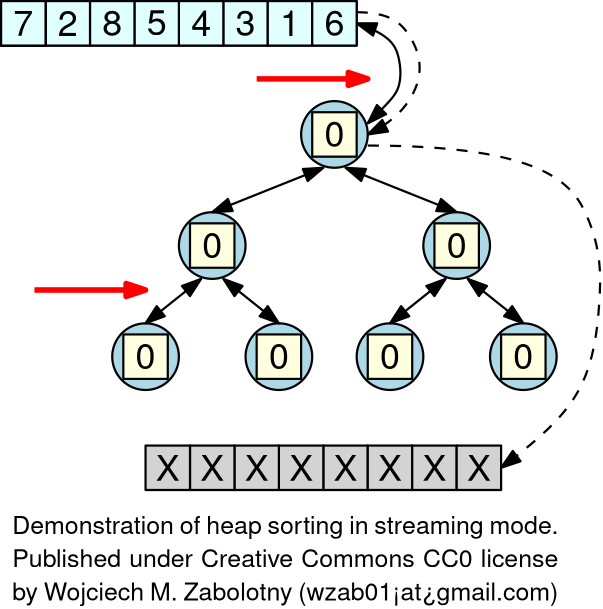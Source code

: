 <?xml version="1.0"?>
<!DOCTYPE ipe SYSTEM "ipe.dtd">
<ipe version="70206" creator="Ipe 7.2.7">
<info created="D:20180513200454" modified="D:20180605004742"/>
<preamble>\usepackage{pslatex}
\renewcommand\rmdefault{\sfdefault}</preamble>
<ipestyle name="basic">
<symbol name="arrow/arc(spx)">
<path stroke="sym-stroke" fill="sym-stroke" pen="sym-pen">
0 0 m
-1 0.333 l
-1 -0.333 l
h
</path>
</symbol>
<symbol name="arrow/farc(spx)">
<path stroke="sym-stroke" fill="white" pen="sym-pen">
0 0 m
-1 0.333 l
-1 -0.333 l
h
</path>
</symbol>
<symbol name="arrow/ptarc(spx)">
<path stroke="sym-stroke" fill="sym-stroke" pen="sym-pen">
0 0 m
-1 0.333 l
-0.8 0 l
-1 -0.333 l
h
</path>
</symbol>
<symbol name="arrow/fptarc(spx)">
<path stroke="sym-stroke" fill="white" pen="sym-pen">
0 0 m
-1 0.333 l
-0.8 0 l
-1 -0.333 l
h
</path>
</symbol>
<symbol name="mark/circle(sx)" transformations="translations">
<path fill="sym-stroke">
0.6 0 0 0.6 0 0 e
0.4 0 0 0.4 0 0 e
</path>
</symbol>
<symbol name="mark/disk(sx)" transformations="translations">
<path fill="sym-stroke">
0.6 0 0 0.6 0 0 e
</path>
</symbol>
<symbol name="mark/fdisk(sfx)" transformations="translations">
<group>
<path fill="sym-fill">
0.5 0 0 0.5 0 0 e
</path>
<path fill="sym-stroke" fillrule="eofill">
0.6 0 0 0.6 0 0 e
0.4 0 0 0.4 0 0 e
</path>
</group>
</symbol>
<symbol name="mark/box(sx)" transformations="translations">
<path fill="sym-stroke" fillrule="eofill">
-0.6 -0.6 m
0.6 -0.6 l
0.6 0.6 l
-0.6 0.6 l
h
-0.4 -0.4 m
0.4 -0.4 l
0.4 0.4 l
-0.4 0.4 l
h
</path>
</symbol>
<symbol name="mark/square(sx)" transformations="translations">
<path fill="sym-stroke">
-0.6 -0.6 m
0.6 -0.6 l
0.6 0.6 l
-0.6 0.6 l
h
</path>
</symbol>
<symbol name="mark/fsquare(sfx)" transformations="translations">
<group>
<path fill="sym-fill">
-0.5 -0.5 m
0.5 -0.5 l
0.5 0.5 l
-0.5 0.5 l
h
</path>
<path fill="sym-stroke" fillrule="eofill">
-0.6 -0.6 m
0.6 -0.6 l
0.6 0.6 l
-0.6 0.6 l
h
-0.4 -0.4 m
0.4 -0.4 l
0.4 0.4 l
-0.4 0.4 l
h
</path>
</group>
</symbol>
<symbol name="mark/cross(sx)" transformations="translations">
<group>
<path fill="sym-stroke">
-0.43 -0.57 m
0.57 0.43 l
0.43 0.57 l
-0.57 -0.43 l
h
</path>
<path fill="sym-stroke">
-0.43 0.57 m
0.57 -0.43 l
0.43 -0.57 l
-0.57 0.43 l
h
</path>
</group>
</symbol>
<symbol name="arrow/fnormal(spx)">
<path stroke="sym-stroke" fill="white" pen="sym-pen">
0 0 m
-1 0.333 l
-1 -0.333 l
h
</path>
</symbol>
<symbol name="arrow/pointed(spx)">
<path stroke="sym-stroke" fill="sym-stroke" pen="sym-pen">
0 0 m
-1 0.333 l
-0.8 0 l
-1 -0.333 l
h
</path>
</symbol>
<symbol name="arrow/fpointed(spx)">
<path stroke="sym-stroke" fill="white" pen="sym-pen">
0 0 m
-1 0.333 l
-0.8 0 l
-1 -0.333 l
h
</path>
</symbol>
<symbol name="arrow/linear(spx)">
<path stroke="sym-stroke" pen="sym-pen">
-1 0.333 m
0 0 l
-1 -0.333 l
</path>
</symbol>
<symbol name="arrow/fdouble(spx)">
<path stroke="sym-stroke" fill="white" pen="sym-pen">
0 0 m
-1 0.333 l
-1 -0.333 l
h
-1 0 m
-2 0.333 l
-2 -0.333 l
h
</path>
</symbol>
<symbol name="arrow/double(spx)">
<path stroke="sym-stroke" fill="sym-stroke" pen="sym-pen">
0 0 m
-1 0.333 l
-1 -0.333 l
h
-1 0 m
-2 0.333 l
-2 -0.333 l
h
</path>
</symbol>
<pen name="heavier" value="0.8"/>
<pen name="fat" value="1.2"/>
<pen name="ultrafat" value="2"/>
<symbolsize name="large" value="5"/>
<symbolsize name="small" value="2"/>
<symbolsize name="tiny" value="1.1"/>
<arrowsize name="large" value="10"/>
<arrowsize name="small" value="5"/>
<arrowsize name="tiny" value="3"/>
<color name="red" value="1 0 0"/>
<color name="green" value="0 1 0"/>
<color name="blue" value="0 0 1"/>
<color name="yellow" value="1 1 0"/>
<color name="orange" value="1 0.647 0"/>
<color name="gold" value="1 0.843 0"/>
<color name="purple" value="0.627 0.125 0.941"/>
<color name="gray" value="0.745"/>
<color name="brown" value="0.647 0.165 0.165"/>
<color name="navy" value="0 0 0.502"/>
<color name="pink" value="1 0.753 0.796"/>
<color name="seagreen" value="0.18 0.545 0.341"/>
<color name="turquoise" value="0.251 0.878 0.816"/>
<color name="violet" value="0.933 0.51 0.933"/>
<color name="darkblue" value="0 0 0.545"/>
<color name="darkcyan" value="0 0.545 0.545"/>
<color name="darkgray" value="0.663"/>
<color name="darkgreen" value="0 0.392 0"/>
<color name="darkmagenta" value="0.545 0 0.545"/>
<color name="darkorange" value="1 0.549 0"/>
<color name="darkred" value="0.545 0 0"/>
<color name="lightblue" value="0.678 0.847 0.902"/>
<color name="lightcyan" value="0.878 1 1"/>
<color name="lightgray" value="0.827"/>
<color name="lightgreen" value="0.565 0.933 0.565"/>
<color name="lightyellow" value="1 1 0.878"/>
<dashstyle name="dashed" value="[4] 0"/>
<dashstyle name="dotted" value="[1 3] 0"/>
<dashstyle name="dash dotted" value="[4 2 1 2] 0"/>
<dashstyle name="dash dot dotted" value="[4 2 1 2 1 2] 0"/>
<textsize name="large" value="\large"/>
<textsize name="small" value="\small"/>
<textsize name="tiny" value="\tiny"/>
<textsize name="Large" value="\Large"/>
<textsize name="LARGE" value="\LARGE"/>
<textsize name="huge" value="\huge"/>
<textsize name="Huge" value="\Huge"/>
<textsize name="footnote" value="\footnotesize"/>
<textstyle name="center" begin="\begin{center}" end="\end{center}"/>
<textstyle name="itemize" begin="\begin{itemize}" end="\end{itemize}"/>
<textstyle name="item" begin="\begin{itemize}\item{}" end="\end{itemize}"/>
<gridsize name="4 pts" value="4"/>
<gridsize name="8 pts (~3 mm)" value="8"/>
<gridsize name="16 pts (~6 mm)" value="16"/>
<gridsize name="32 pts (~12 mm)" value="32"/>
<gridsize name="10 pts (~3.5 mm)" value="10"/>
<gridsize name="20 pts (~7 mm)" value="20"/>
<gridsize name="14 pts (~5 mm)" value="14"/>
<gridsize name="28 pts (~10 mm)" value="28"/>
<gridsize name="56 pts (~20 mm)" value="56"/>
<anglesize name="90 deg" value="90"/>
<anglesize name="60 deg" value="60"/>
<anglesize name="45 deg" value="45"/>
<anglesize name="30 deg" value="30"/>
<anglesize name="22.5 deg" value="22.5"/>
<opacity name="10%" value="0.1"/>
<opacity name="30%" value="0.3"/>
<opacity name="50%" value="0.5"/>
<opacity name="75%" value="0.75"/>
<tiling name="falling" angle="-60" step="4" width="1"/>
<tiling name="rising" angle="30" step="4" width="1"/>
</ipestyle>
<page>
<layer name="alpha"/>
<layer name="beta"/>
<layer name="gamma"/>
<layer name="strzalki_e"/>
<layer name="strzalki_o"/>
<layer name="delta"/>
<layer name="epsilon"/>
<layer name="zeta"/>
<layer name="eta"/>
<layer name="theta"/>
<layer name="iota"/>
<layer name="kappa"/>
<layer name="lambda"/>
<layer name="mu"/>
<layer name="nu"/>
<layer name="xi"/>
<layer name="omicron"/>
<layer name="pi"/>
<layer name="rho"/>
<layer name="sigma"/>
<layer name="tau"/>
<layer name="phi"/>
<layer name="chi"/>
<layer name="omega"/>
<layer name="alpha1"/>
<layer name="alpha2"/>
<layer name="alpha3"/>
<layer name="alpha4"/>
<layer name="alpha5"/>
<layer name="alpha6"/>
<layer name="alpha7"/>
<layer name="alpha8"/>
<layer name="alpha9"/>
<view layers="alpha beta strzalki_o" active="alpha"/>
<view layers="alpha gamma strzalki_e" active="delta"/>
<view layers="alpha strzalki_o delta" active="delta"/>
<view layers="alpha strzalki_e epsilon" active="epsilon"/>
<view layers="alpha strzalki_o zeta" active="zeta"/>
<view layers="alpha strzalki_e eta" active="eta"/>
<view layers="alpha strzalki_o theta" active="theta"/>
<view layers="alpha strzalki_e iota" active="iota"/>
<view layers="alpha strzalki_o kappa" active="kappa"/>
<view layers="alpha strzalki_e lambda" active="lambda"/>
<view layers="alpha strzalki_o mu" active="omega"/>
<view layers="alpha strzalki_e nu" active="nu"/>
<view layers="alpha strzalki_o xi" active="xi"/>
<view layers="alpha strzalki_e omicron" active="omicron"/>
<view layers="alpha strzalki_o pi" active="pi"/>
<view layers="alpha strzalki_e rho" active="rho"/>
<view layers="alpha strzalki_o sigma" active="sigma"/>
<view layers="alpha strzalki_e tau" active="tau"/>
<view layers="alpha strzalki_o phi" active="phi"/>
<view layers="alpha strzalki_e chi" active="chi"/>
<view layers="alpha strzalki_o omega" active="omega"/>
<view layers="alpha strzalki_e alpha1" active="alpha1"/>
<view layers="alpha strzalki_o alpha2" active="alpha2"/>
<view layers="alpha strzalki_e alpha3" active="alpha3"/>
<view layers="alpha strzalki_o alpha4" active="alpha4"/>
<view layers="alpha strzalki_e alpha5" active="alpha5"/>
<view layers="alpha strzalki_o alpha6" active="alpha6"/>
<view layers="alpha strzalki_e alpha7" active="alpha7"/>
<view layers="alpha strzalki_o alpha8" active="alpha8"/>
<view layers="alpha strzalki_o alpha9" active="alpha9"/>
<group layer="alpha" matrix="1 0 0 1 44 40">
<path stroke="black" fill="lightblue" pen="heavier">
12 0 0 12 264 712 e
</path>
<group matrix="1 0 0 1 96 -40">
<path matrix="1 0 0 1 112 8" stroke="black" fill="lightyellow" pen="heavier">
48 752 m
48 736 l
64 736 l
64 752 l
h
</path>
<text transformations="translations" pos="168 752" stroke="black" type="label" width="7.179" height="9.099" depth="0.21" halign="center" valign="center" size="Large">0</text>
</group>
</group>
<group matrix="1 0 0 1 144 -120">
<path matrix="1 0 0 1 112 8" stroke="black" fill="lightgray" pen="heavier">
48 752 m
48 736 l
64 736 l
64 752 l
h
</path>
<text transformations="translations" pos="168 752" stroke="black" type="label" width="8.612" height="9.328" depth="0" halign="center" valign="center" size="Large">X</text>
</group>
<group matrix="1 0 0 1 160 -120">
<path matrix="1 0 0 1 112 8" stroke="black" fill="lightgray" pen="heavier">
48 752 m
48 736 l
64 736 l
64 752 l
h
</path>
<text transformations="translations" pos="168 752" stroke="black" type="label" width="8.612" height="9.328" depth="0" halign="center" valign="center" size="Large">X</text>
</group>
<group matrix="1 0 0 1 176 -120">
<path matrix="1 0 0 1 112 8" stroke="black" fill="lightgray" pen="heavier">
48 752 m
48 736 l
64 736 l
64 752 l
h
</path>
<text transformations="translations" pos="168 752" stroke="black" type="label" width="8.612" height="9.328" depth="0" halign="center" valign="center" size="Large">X</text>
</group>
<group matrix="1 0 0 1 192 -120">
<path matrix="1 0 0 1 112 8" stroke="black" fill="lightgray" pen="heavier">
48 752 m
48 736 l
64 736 l
64 752 l
h
</path>
<text transformations="translations" pos="168 752" stroke="black" type="label" width="8.612" height="9.328" depth="0" halign="center" valign="center" size="Large">X</text>
</group>
<group matrix="1 0 0 1 64 -40">
<path stroke="black" fill="lightblue" pen="heavier">
12 0 0 12 264 712 e
</path>
<group matrix="1 0 0 1 96 -40">
<path matrix="1 0 0 1 112 8" stroke="black" fill="lightyellow" pen="heavier">
48 752 m
48 736 l
64 736 l
64 752 l
h
</path>
<text transformations="translations" pos="168 752" stroke="black" type="label" width="7.179" height="9.099" depth="0.21" halign="center" valign="center" size="Large">0</text>
</group>
</group>
<path matrix="1 0 0 1 88 0" stroke="black" fill="lightblue" pen="heavier" arrow="normal/normal" rarrow="normal/normal">
260 700 m
240 684 l
</path>
<path matrix="1 0 0 1 88 0" stroke="black" fill="lightblue" pen="heavier" arrow="normal/normal" rarrow="normal/normal">
268 700 m
288 684 l
</path>
<group>
<path stroke="black" fill="lightblue" pen="heavier">
12 0 0 12 264 712 e
</path>
<group matrix="1 0 0 1 96 -40">
<path matrix="1 0 0 1 112 8" stroke="black" fill="lightyellow" pen="heavier">
48 752 m
48 736 l
64 736 l
64 752 l
h
</path>
<text transformations="translations" pos="168 752" stroke="black" type="label" width="7.179" height="9.099" depth="0.21" halign="center" valign="center" size="Large">0</text>
</group>
</group>
<group matrix="1 0 0 1 -24 -40">
<path stroke="black" fill="lightblue" pen="heavier">
12 0 0 12 264 712 e
</path>
<group matrix="1 0 0 1 96 -40">
<path matrix="1 0 0 1 112 8" stroke="black" fill="lightyellow" pen="heavier">
48 752 m
48 736 l
64 736 l
64 752 l
h
</path>
<text transformations="translations" pos="168 752" stroke="black" type="label" width="7.179" height="9.099" depth="0.21" halign="center" valign="center" size="Large">0</text>
</group>
</group>
<group matrix="1 0 0 1 24 -40">
<path stroke="black" fill="lightblue" pen="heavier">
12 0 0 12 264 712 e
</path>
<group matrix="1 0 0 1 96 -40">
<path matrix="1 0 0 1 112 8" stroke="black" fill="lightyellow" pen="heavier">
48 752 m
48 736 l
64 736 l
64 752 l
h
</path>
<text transformations="translations" pos="168 752" stroke="black" type="label" width="7.179" height="9.099" depth="0.21" halign="center" valign="center" size="Large">0</text>
</group>
</group>
<path stroke="black" fill="lightblue" pen="heavier" arrow="normal/normal" rarrow="normal/normal">
260 700 m
240 684 l
</path>
<path stroke="black" fill="lightblue" pen="heavier" arrow="normal/normal" rarrow="normal/normal">
268 700 m
288 684 l
</path>
<path stroke="black" fill="lightblue" pen="heavier" arrow="normal/normal" rarrow="normal/normal">
304 740 m
264 724 l
</path>
<path stroke="black" fill="lightblue" pen="heavier" arrow="normal/normal" rarrow="normal/normal">
312 740 m
352 724 l
</path>
<path stroke="black" pen="heavier" arrow="normal/normal" rarrow="normal/normal">
316 792 m
328 788
332 780
332 768
328 764
320 756 c
</path>
<path layer="strzalki_o" stroke="red" pen="ultrafat" arrow="normal/normal">
280 772 m
320 772 l
</path>
<path matrix="1 0 0 1 -80 -76" stroke="red" pen="ultrafat" arrow="normal/normal">
280 772 m
320 772 l
</path>
<group layer="alpha" matrix="1 0 0 1 128 -120">
<path matrix="1 0 0 1 112 8" stroke="black" fill="lightgray" pen="heavier">
48 752 m
48 736 l
64 736 l
64 752 l
h
</path>
<text transformations="translations" pos="168 752" stroke="black" type="label" width="8.612" height="9.328" depth="0" halign="center" valign="center" size="Large">X</text>
</group>
<group matrix="1 0 0 1 112 -120">
<path matrix="1 0 0 1 112 8" stroke="black" fill="lightgray" pen="heavier">
48 752 m
48 736 l
64 736 l
64 752 l
h
</path>
<text transformations="translations" pos="168 752" stroke="black" type="label" width="8.612" height="9.328" depth="0" halign="center" valign="center" size="Large">X</text>
</group>
<group matrix="1 0 0 1 96 -120">
<path matrix="1 0 0 1 112 8" stroke="black" fill="lightgray" pen="heavier">
48 752 m
48 736 l
64 736 l
64 752 l
h
</path>
<text transformations="translations" pos="168 752" stroke="black" type="label" width="8.612" height="9.328" depth="0" halign="center" valign="center" size="Large">X</text>
</group>
<group matrix="1 0 0 1 80 -120">
<path matrix="1 0 0 1 112 8" stroke="black" fill="lightgray" pen="heavier">
48 752 m
48 736 l
64 736 l
64 752 l
h
</path>
<text transformations="translations" pos="168 752" stroke="black" type="label" width="8.612" height="9.328" depth="0" halign="center" valign="center" size="Large">X</text>
</group>
<path matrix="1 0 0 1 192 16" stroke="black" fill="lightgray" pen="heavier">
60 624 m
60 624 l
60 624 l
60 624 l
h
</path>
<group matrix="1 0 0 1 44 40">
<path matrix="1 0 0 1 112 8" stroke="black" fill="lightblue" pen="heavier">
48 752 m
48 736 l
64 736 l
64 752 l
h
</path>
<text transformations="translations" pos="168 752" stroke="black" type="label" width="7.179" height="9.099" depth="0.21" halign="center" valign="center" size="Large">9</text>
</group>
<path matrix="1 0 0 1 112 -40" stroke="black" fill="lightblue" pen="heavier">
12 0 0 12 264 712 e
</path>
<group matrix="1 0 0 1 208 -80">
<path matrix="1 0 0 1 112 8" stroke="black" fill="lightyellow" pen="heavier">
48 752 m
48 736 l
64 736 l
64 752 l
h
</path>
<text transformations="translations" pos="168 752" stroke="black" type="label" width="7.179" height="9.099" depth="0.21" halign="center" valign="center" size="Large">0</text>
</group>
<group matrix="1 0 0 1 28 40">
<path matrix="1 0 0 1 112 8" stroke="black" fill="lightblue" pen="heavier">
48 752 m
48 736 l
64 736 l
64 752 l
h
</path>
<text transformations="translations" pos="168 752" stroke="black" type="label" width="7.179" height="9.099" depth="0.21" halign="center" valign="center" size="Large">9</text>
</group>
<group matrix="1 0 0 1 60 40">
<path matrix="1 0 0 1 112 8" stroke="black" fill="lightblue" pen="heavier">
48 752 m
48 736 l
64 736 l
64 752 l
h
</path>
<text transformations="translations" pos="168 752" stroke="black" type="label" width="7.179" height="9.099" depth="0.21" halign="center" valign="center" size="Large">9</text>
</group>
<group matrix="1 0 0 1 76 40">
<path matrix="1 0 0 1 112 8" stroke="black" fill="lightblue" pen="heavier">
48 752 m
48 736 l
64 736 l
64 752 l
h
</path>
<text transformations="translations" pos="168 752" stroke="black" type="label" width="7.179" height="9.099" depth="0.21" halign="center" valign="center" size="Large">9</text>
</group>
<group matrix="1 0 0 1 92 40">
<path matrix="1 0 0 1 112 8" stroke="black" fill="lightblue" pen="heavier">
48 752 m
48 736 l
64 736 l
64 752 l
h
</path>
<text transformations="translations" pos="168 752" stroke="black" type="label" width="7.179" height="9.099" depth="0.21" halign="center" valign="center" size="Large">9</text>
</group>
<group matrix="1 0 0 1 108 40">
<path matrix="1 0 0 1 112 8" stroke="black" fill="lightblue" pen="heavier">
48 752 m
48 736 l
64 736 l
64 752 l
h
</path>
<text transformations="translations" pos="168 752" stroke="black" type="label" width="7.179" height="9.099" depth="0.21" halign="center" valign="center" size="Large">9</text>
</group>
<group matrix="1 0 0 1 124 40">
<path matrix="1 0 0 1 112 8" stroke="black" fill="lightblue" pen="heavier">
48 752 m
48 736 l
64 736 l
64 752 l
h
</path>
<text transformations="translations" pos="168 752" stroke="black" type="label" width="7.179" height="9.099" depth="0.21" halign="center" valign="center" size="Large">9</text>
</group>
<group matrix="1 0 0 1 140 40">
<path matrix="1 0 0 1 112 8" stroke="black" fill="lightblue" pen="heavier">
48 752 m
48 736 l
64 736 l
64 752 l
h
</path>
<text transformations="translations" pos="168 752" stroke="black" type="label" width="7.179" height="9.099" depth="0.21" halign="center" valign="center" size="Large">9</text>
</group>
<group layer="beta" matrix="1 0 0 1 108 40">
<path matrix="1 0 0 1 112 8" stroke="black" fill="lightcyan" pen="heavier">
48 752 m
48 736 l
64 736 l
64 752 l
h
</path>
<text transformations="translations" pos="168 752" stroke="black" type="label" width="7.179" height="9.099" depth="0.21" halign="center" valign="center" size="Large">3</text>
</group>
<group matrix="1 0 0 1 124 40">
<path matrix="1 0 0 1 112 8" stroke="black" fill="lightcyan" pen="heavier">
48 752 m
48 736 l
64 736 l
64 752 l
h
</path>
<text transformations="translations" pos="168 752" stroke="black" type="label" width="7.179" height="9.096" depth="0" halign="center" valign="center" size="Large">1</text>
</group>
<group matrix="1 0 0 1 92 40">
<path matrix="1 0 0 1 112 8" stroke="black" fill="lightcyan" pen="heavier">
48 752 m
48 736 l
64 736 l
64 752 l
h
</path>
<text transformations="translations" pos="168 752" stroke="black" type="label" width="7.179" height="9.096" depth="0" halign="center" valign="center" size="Large">4</text>
</group>
<group matrix="1 0 0 1 76 40">
<path matrix="1 0 0 1 112 8" stroke="black" fill="lightcyan" pen="heavier">
48 752 m
48 736 l
64 736 l
64 752 l
h
</path>
<text transformations="translations" pos="168 752" stroke="black" type="label" width="7.179" height="8.86" depth="0.21" halign="center" valign="center" size="Large">5</text>
</group>
<group matrix="1 0 0 1 60 40">
<path matrix="1 0 0 1 112 8" stroke="black" fill="lightcyan" pen="heavier">
48 752 m
48 736 l
64 736 l
64 752 l
h
</path>
<text transformations="translations" pos="168 752" stroke="black" type="label" width="7.179" height="9.099" depth="0.21" halign="center" valign="center" size="Large">8</text>
</group>
<group matrix="1 0 0 1 44 40">
<path matrix="1 0 0 1 112 8" stroke="black" fill="lightcyan" pen="heavier">
48 752 m
48 736 l
64 736 l
64 752 l
h
</path>
<text transformations="translations" pos="168 752" stroke="black" type="label" width="7.179" height="9.096" depth="0" halign="center" valign="center" size="Large">2</text>
</group>
<group matrix="1 0 0 1 28 40">
<path matrix="1 0 0 1 112 8" stroke="black" fill="lightcyan" pen="heavier">
48 752 m
48 736 l
64 736 l
64 752 l
h
</path>
<text transformations="translations" pos="168 752" stroke="black" type="label" width="7.179" height="8.857" depth="0" halign="center" valign="center" size="Large">7</text>
</group>
<group matrix="1 0 0 1 140 40">
<path matrix="1 0 0 1 112 8" stroke="black" fill="lightcyan" pen="heavier">
48 752 m
48 736 l
64 736 l
64 752 l
h
</path>
<text transformations="translations" pos="168 752" stroke="black" type="label" width="7.179" height="9.099" depth="0.21" halign="center" valign="center" size="Large">6</text>
</group>
<group layer="gamma" matrix="1 0 0 1 124 40">
<path matrix="1 0 0 1 112 8" stroke="black" fill="lightcyan" pen="heavier">
48 752 m
48 736 l
64 736 l
64 752 l
h
</path>
<text transformations="translations" pos="168 752" stroke="black" type="label" width="7.179" height="9.099" depth="0.21" halign="center" valign="center" size="Large">3</text>
</group>
<group matrix="1 0 0 1 140 40">
<path matrix="1 0 0 1 112 8" stroke="black" fill="lightcyan" pen="heavier">
48 752 m
48 736 l
64 736 l
64 752 l
h
</path>
<text transformations="translations" pos="168 752" stroke="black" type="label" width="7.179" height="9.096" depth="0" halign="center" valign="center" size="Large">1</text>
</group>
<group matrix="1 0 0 1 108 40">
<path matrix="1 0 0 1 112 8" stroke="black" fill="lightcyan" pen="heavier">
48 752 m
48 736 l
64 736 l
64 752 l
h
</path>
<text transformations="translations" pos="168 752" stroke="black" type="label" width="7.179" height="9.096" depth="0" halign="center" valign="center" size="Large">4</text>
</group>
<group matrix="1 0 0 1 92 40">
<path matrix="1 0 0 1 112 8" stroke="black" fill="lightcyan" pen="heavier">
48 752 m
48 736 l
64 736 l
64 752 l
h
</path>
<text transformations="translations" pos="168 752" stroke="black" type="label" width="7.179" height="8.86" depth="0.21" halign="center" valign="center" size="Large">5</text>
</group>
<group matrix="1 0 0 1 76 40">
<path matrix="1 0 0 1 112 8" stroke="black" fill="lightcyan" pen="heavier">
48 752 m
48 736 l
64 736 l
64 752 l
h
</path>
<text transformations="translations" pos="168 752" stroke="black" type="label" width="7.179" height="9.099" depth="0.21" halign="center" valign="center" size="Large">8</text>
</group>
<group matrix="1 0 0 1 60 40">
<path matrix="1 0 0 1 112 8" stroke="black" fill="lightcyan" pen="heavier">
48 752 m
48 736 l
64 736 l
64 752 l
h
</path>
<text transformations="translations" pos="168 752" stroke="black" type="label" width="7.179" height="9.096" depth="0" halign="center" valign="center" size="Large">2</text>
</group>
<group matrix="1 0 0 1 44 40">
<path matrix="1 0 0 1 112 8" stroke="black" fill="lightcyan" pen="heavier">
48 752 m
48 736 l
64 736 l
64 752 l
h
</path>
<text transformations="translations" pos="168 752" stroke="black" type="label" width="7.179" height="8.857" depth="0" halign="center" valign="center" size="Large">7</text>
</group>
<group matrix="1 0 0 1 140 0">
<path matrix="1 0 0 1 112 8" stroke="black" fill="lightcyan" pen="heavier">
48 752 m
48 736 l
64 736 l
64 752 l
h
</path>
<text transformations="translations" pos="168 752" stroke="black" type="label" width="7.179" height="9.099" depth="0.21" halign="center" valign="center" size="Large">6</text>
</group>
<group matrix="1 0 0 1 192 -120">
<path matrix="1 0 0 1 112 8" stroke="black" fill="lightyellow" pen="heavier">
48 752 m
48 736 l
64 736 l
64 752 l
h
</path>
<text transformations="translations" pos="168 752" stroke="black" type="label" width="7.179" height="9.099" depth="0.21" halign="center" valign="center" size="Large">0</text>
</group>
<group layer="alpha" matrix="1 0 0 1 88 0">
<path stroke="black" fill="lightblue" pen="heavier">
12 0 0 12 264 712 e
</path>
<group matrix="1 0 0 1 96 -40">
<path matrix="1 0 0 1 112 8" stroke="black" fill="lightyellow" pen="heavier">
48 752 m
48 736 l
64 736 l
64 752 l
h
</path>
<text transformations="translations" pos="168 752" stroke="black" type="label" width="7.179" height="9.099" depth="0.21" halign="center" valign="center" size="Large">0</text>
</group>
</group>
<path layer="beta" stroke="black" dash="dashed" pen="heavier" arrow="normal/normal">
316 796 m
328 796
336 788
340 776
336 764
328 756
320 752 c
</path>
<path stroke="black" dash="dashed" pen="heavier" arrow="normal/normal">
320 748 m
384 748
404 720
404 692
400 660
384 644
368 632 c
</path>
<path layer="strzalki_e" matrix="1 0 0 1 -44 -36" stroke="red" pen="ultrafat" arrow="normal/normal">
280 772 m
320 772 l
</path>
<path layer="gamma" stroke="black" dash="dashed" pen="heavier" arrow="normal/normal" rarrow="normal/normal">
260 724 m
264 744
280 752
296 752 c
</path>
<group layer="delta" matrix="1 0 0 1 124 40">
<path matrix="1 0 0 1 112 8" stroke="black" fill="lightcyan" pen="heavier">
48 752 m
48 736 l
64 736 l
64 752 l
h
</path>
<text transformations="translations" pos="168 752" stroke="black" type="label" width="7.179" height="9.099" depth="0.21" halign="center" valign="center" size="Large">3</text>
</group>
<group matrix="1 0 0 1 140 40">
<path matrix="1 0 0 1 112 8" stroke="black" fill="lightcyan" pen="heavier">
48 752 m
48 736 l
64 736 l
64 752 l
h
</path>
<text transformations="translations" pos="168 752" stroke="black" type="label" width="7.179" height="9.096" depth="0" halign="center" valign="center" size="Large">1</text>
</group>
<group matrix="1 0 0 1 108 40">
<path matrix="1 0 0 1 112 8" stroke="black" fill="lightcyan" pen="heavier">
48 752 m
48 736 l
64 736 l
64 752 l
h
</path>
<text transformations="translations" pos="168 752" stroke="black" type="label" width="7.179" height="9.096" depth="0" halign="center" valign="center" size="Large">4</text>
</group>
<group matrix="1 0 0 1 92 40">
<path matrix="1 0 0 1 112 8" stroke="black" fill="lightcyan" pen="heavier">
48 752 m
48 736 l
64 736 l
64 752 l
h
</path>
<text transformations="translations" pos="168 752" stroke="black" type="label" width="7.179" height="8.86" depth="0.21" halign="center" valign="center" size="Large">5</text>
</group>
<group matrix="1 0 0 1 76 40">
<path matrix="1 0 0 1 112 8" stroke="black" fill="lightcyan" pen="heavier">
48 752 m
48 736 l
64 736 l
64 752 l
h
</path>
<text transformations="translations" pos="168 752" stroke="black" type="label" width="7.179" height="9.099" depth="0.21" halign="center" valign="center" size="Large">8</text>
</group>
<group matrix="1 0 0 1 60 40">
<path matrix="1 0 0 1 112 8" stroke="black" fill="lightcyan" pen="heavier">
48 752 m
48 736 l
64 736 l
64 752 l
h
</path>
<text transformations="translations" pos="168 752" stroke="black" type="label" width="7.179" height="9.096" depth="0" halign="center" valign="center" size="Large">2</text>
</group>
<group matrix="1 0 0 1 44 40">
<path matrix="1 0 0 1 112 8" stroke="black" fill="lightcyan" pen="heavier">
48 752 m
48 736 l
64 736 l
64 752 l
h
</path>
<text transformations="translations" pos="168 752" stroke="black" type="label" width="7.179" height="8.857" depth="0" halign="center" valign="center" size="Large">7</text>
</group>
<group matrix="1 0 0 1 96 -40">
<path matrix="1 0 0 1 112 8" stroke="black" fill="lightcyan" pen="heavier">
48 752 m
48 736 l
64 736 l
64 752 l
h
</path>
<text transformations="translations" pos="168 752" stroke="black" type="label" width="7.179" height="9.099" depth="0.21" halign="center" valign="center" size="Large">6</text>
</group>
<group matrix="1 0 0 1 192 -120">
<path matrix="1 0 0 1 112 8" stroke="black" fill="lightyellow" pen="heavier">
48 752 m
48 736 l
64 736 l
64 752 l
h
</path>
<text transformations="translations" pos="168 752" stroke="black" type="label" width="7.179" height="9.099" depth="0.21" halign="center" valign="center" size="Large">0</text>
</group>
<path stroke="black" dash="dashed" pen="heavier" arrow="normal/normal">
320 748 m
360 748
392 740
400 712
400 676
400 648
384 632
368 632 c
</path>
<path stroke="black" dash="dashed" pen="heavier" arrow="normal/normal">
316 796 m
328 796
336 788
340 776
336 764
328 756
320 752 c
</path>
<group layer="epsilon" matrix="1 0 0 1 140 40">
<path matrix="1 0 0 1 112 8" stroke="black" fill="lightcyan" pen="heavier">
48 752 m
48 736 l
64 736 l
64 752 l
h
</path>
<text transformations="translations" pos="168 752" stroke="black" type="label" width="7.179" height="9.099" depth="0.21" halign="center" valign="center" size="Large">3</text>
</group>
<group matrix="1 0 0 1 140 0">
<path matrix="1 0 0 1 112 8" stroke="black" fill="lightcyan" pen="heavier">
48 752 m
48 736 l
64 736 l
64 752 l
h
</path>
<text transformations="translations" pos="168 752" stroke="black" type="label" width="7.179" height="9.096" depth="0" halign="center" valign="center" size="Large">1</text>
</group>
<group matrix="1 0 0 1 124 40">
<path matrix="1 0 0 1 112 8" stroke="black" fill="lightcyan" pen="heavier">
48 752 m
48 736 l
64 736 l
64 752 l
h
</path>
<text transformations="translations" pos="168 752" stroke="black" type="label" width="7.179" height="9.096" depth="0" halign="center" valign="center" size="Large">4</text>
</group>
<group matrix="1 0 0 1 108 40">
<path matrix="1 0 0 1 112 8" stroke="black" fill="lightcyan" pen="heavier">
48 752 m
48 736 l
64 736 l
64 752 l
h
</path>
<text transformations="translations" pos="168 752" stroke="black" type="label" width="7.179" height="8.86" depth="0.21" halign="center" valign="center" size="Large">5</text>
</group>
<group matrix="1 0 0 1 92 40">
<path matrix="1 0 0 1 112 8" stroke="black" fill="lightcyan" pen="heavier">
48 752 m
48 736 l
64 736 l
64 752 l
h
</path>
<text transformations="translations" pos="168 752" stroke="black" type="label" width="7.179" height="9.099" depth="0.21" halign="center" valign="center" size="Large">8</text>
</group>
<group matrix="1 0 0 1 76 40">
<path matrix="1 0 0 1 112 8" stroke="black" fill="lightcyan" pen="heavier">
48 752 m
48 736 l
64 736 l
64 752 l
h
</path>
<text transformations="translations" pos="168 752" stroke="black" type="label" width="7.179" height="9.096" depth="0" halign="center" valign="center" size="Large">2</text>
</group>
<group matrix="1 0 0 1 60 40">
<path matrix="1 0 0 1 112 8" stroke="black" fill="lightcyan" pen="heavier">
48 752 m
48 736 l
64 736 l
64 752 l
h
</path>
<text transformations="translations" pos="168 752" stroke="black" type="label" width="7.179" height="8.857" depth="0" halign="center" valign="center" size="Large">7</text>
</group>
<group matrix="1 0 0 1 72 -80">
<path matrix="1 0 0 1 112 8" stroke="black" fill="lightcyan" pen="heavier">
48 752 m
48 736 l
64 736 l
64 752 l
h
</path>
<text transformations="translations" pos="168 752" stroke="black" type="label" width="7.179" height="9.099" depth="0.21" halign="center" valign="center" size="Large">6</text>
</group>
<group matrix="1 0 0 1 192 -120">
<path matrix="1 0 0 1 112 8" stroke="black" fill="lightyellow" pen="heavier">
48 752 m
48 736 l
64 736 l
64 752 l
h
</path>
<text transformations="translations" pos="168 752" stroke="black" type="label" width="7.179" height="9.099" depth="0.21" halign="center" valign="center" size="Large">0</text>
</group>
<group matrix="1 0 0 1 176 -120">
<path matrix="1 0 0 1 112 8" stroke="black" fill="lightyellow" pen="heavier">
48 752 m
48 736 l
64 736 l
64 752 l
h
</path>
<text transformations="translations" pos="168 752" stroke="black" type="label" width="7.179" height="9.099" depth="0.21" halign="center" valign="center" size="Large">0</text>
</group>
<path layer="delta" stroke="black" dash="dashed" pen="heavier" arrow="normal/normal" rarrow="normal/normal">
256 704 m
236 700
236 684 c
</path>
<path layer="epsilon" stroke="black" dash="dashed" pen="heavier" arrow="normal/normal" rarrow="normal/normal">
260 724 m
272 748
296 748 c
</path>
<group layer="zeta" matrix="1 0 0 1 140 40">
<path matrix="1 0 0 1 112 8" stroke="black" fill="lightcyan" pen="heavier">
48 752 m
48 736 l
64 736 l
64 752 l
h
</path>
<text transformations="translations" pos="168 752" stroke="black" type="label" width="7.179" height="9.099" depth="0.21" halign="center" valign="center" size="Large">3</text>
</group>
<group matrix="1 0 0 1 96 -40">
<path matrix="1 0 0 1 112 8" stroke="black" fill="lightcyan" pen="heavier">
48 752 m
48 736 l
64 736 l
64 752 l
h
</path>
<text transformations="translations" pos="168 752" stroke="black" type="label" width="7.179" height="9.096" depth="0" halign="center" valign="center" size="Large">1</text>
</group>
<group matrix="1 0 0 1 124 40">
<path matrix="1 0 0 1 112 8" stroke="black" fill="lightcyan" pen="heavier">
48 752 m
48 736 l
64 736 l
64 752 l
h
</path>
<text transformations="translations" pos="168 752" stroke="black" type="label" width="7.179" height="9.096" depth="0" halign="center" valign="center" size="Large">4</text>
</group>
<group matrix="1 0 0 1 108 40">
<path matrix="1 0 0 1 112 8" stroke="black" fill="lightcyan" pen="heavier">
48 752 m
48 736 l
64 736 l
64 752 l
h
</path>
<text transformations="translations" pos="168 752" stroke="black" type="label" width="7.179" height="8.86" depth="0.21" halign="center" valign="center" size="Large">5</text>
</group>
<group matrix="1 0 0 1 92 40">
<path matrix="1 0 0 1 112 8" stroke="black" fill="lightcyan" pen="heavier">
48 752 m
48 736 l
64 736 l
64 752 l
h
</path>
<text transformations="translations" pos="168 752" stroke="black" type="label" width="7.179" height="9.099" depth="0.21" halign="center" valign="center" size="Large">8</text>
</group>
<group matrix="1 0 0 1 76 40">
<path matrix="1 0 0 1 112 8" stroke="black" fill="lightcyan" pen="heavier">
48 752 m
48 736 l
64 736 l
64 752 l
h
</path>
<text transformations="translations" pos="168 752" stroke="black" type="label" width="7.179" height="9.096" depth="0" halign="center" valign="center" size="Large">2</text>
</group>
<group matrix="1 0 0 1 60 40">
<path matrix="1 0 0 1 112 8" stroke="black" fill="lightcyan" pen="heavier">
48 752 m
48 736 l
64 736 l
64 752 l
h
</path>
<text transformations="translations" pos="168 752" stroke="black" type="label" width="7.179" height="8.857" depth="0" halign="center" valign="center" size="Large">7</text>
</group>
<group matrix="1 0 0 1 72 -80">
<path matrix="1 0 0 1 112 8" stroke="black" fill="lightcyan" pen="heavier">
48 752 m
48 736 l
64 736 l
64 752 l
h
</path>
<text transformations="translations" pos="168 752" stroke="black" type="label" width="7.179" height="9.099" depth="0.21" halign="center" valign="center" size="Large">6</text>
</group>
<group matrix="1 0 0 1 192 -120">
<path matrix="1 0 0 1 112 8" stroke="black" fill="lightyellow" pen="heavier">
48 752 m
48 736 l
64 736 l
64 752 l
h
</path>
<text transformations="translations" pos="168 752" stroke="black" type="label" width="7.179" height="9.099" depth="0.21" halign="center" valign="center" size="Large">0</text>
</group>
<group matrix="1 0 0 1 176 -120">
<path matrix="1 0 0 1 112 8" stroke="black" fill="lightyellow" pen="heavier">
48 752 m
48 736 l
64 736 l
64 752 l
h
</path>
<text transformations="translations" pos="168 752" stroke="black" type="label" width="7.179" height="9.099" depth="0.21" halign="center" valign="center" size="Large">0</text>
</group>
<path stroke="black" dash="dashed" pen="heavier" arrow="normal/normal">
320 748 m
384 748
404 720
404 692
400 660
384 644
368 632 c
</path>
<path stroke="black" dash="dashed" pen="heavier" arrow="normal/normal">
316 796 m
328 796
336 788
340 776
336 764
328 756
320 752 c
</path>
<group layer="eta" matrix="1 0 0 1 140 0">
<path matrix="1 0 0 1 112 8" stroke="black" fill="lightcyan" pen="heavier">
48 752 m
48 736 l
64 736 l
64 752 l
h
</path>
<text transformations="translations" pos="168 752" stroke="black" type="label" width="7.179" height="9.099" depth="0.21" halign="center" valign="center" size="Large">3</text>
</group>
<group matrix="1 0 0 1 120 -80">
<path matrix="1 0 0 1 112 8" stroke="black" fill="lightcyan" pen="heavier">
48 752 m
48 736 l
64 736 l
64 752 l
h
</path>
<text transformations="translations" pos="168 752" stroke="black" type="label" width="7.179" height="9.096" depth="0" halign="center" valign="center" size="Large">1</text>
</group>
<group matrix="1 0 0 1 140 40">
<path matrix="1 0 0 1 112 8" stroke="black" fill="lightcyan" pen="heavier">
48 752 m
48 736 l
64 736 l
64 752 l
h
</path>
<text transformations="translations" pos="168 752" stroke="black" type="label" width="7.179" height="9.096" depth="0" halign="center" valign="center" size="Large">4</text>
</group>
<group matrix="1 0 0 1 124 40">
<path matrix="1 0 0 1 112 8" stroke="black" fill="lightcyan" pen="heavier">
48 752 m
48 736 l
64 736 l
64 752 l
h
</path>
<text transformations="translations" pos="168 752" stroke="black" type="label" width="7.179" height="8.86" depth="0.21" halign="center" valign="center" size="Large">5</text>
</group>
<group matrix="1 0 0 1 108 40">
<path matrix="1 0 0 1 112 8" stroke="black" fill="lightcyan" pen="heavier">
48 752 m
48 736 l
64 736 l
64 752 l
h
</path>
<text transformations="translations" pos="168 752" stroke="black" type="label" width="7.179" height="9.099" depth="0.21" halign="center" valign="center" size="Large">8</text>
</group>
<group matrix="1 0 0 1 92 40">
<path matrix="1 0 0 1 112 8" stroke="black" fill="lightcyan" pen="heavier">
48 752 m
48 736 l
64 736 l
64 752 l
h
</path>
<text transformations="translations" pos="168 752" stroke="black" type="label" width="7.179" height="9.096" depth="0" halign="center" valign="center" size="Large">2</text>
</group>
<group matrix="1 0 0 1 76 40">
<path matrix="1 0 0 1 112 8" stroke="black" fill="lightcyan" pen="heavier">
48 752 m
48 736 l
64 736 l
64 752 l
h
</path>
<text transformations="translations" pos="168 752" stroke="black" type="label" width="7.179" height="8.857" depth="0" halign="center" valign="center" size="Large">7</text>
</group>
<group matrix="1 0 0 1 72 -80">
<path matrix="1 0 0 1 112 8" stroke="black" fill="lightcyan" pen="heavier">
48 752 m
48 736 l
64 736 l
64 752 l
h
</path>
<text transformations="translations" pos="168 752" stroke="black" type="label" width="7.179" height="9.099" depth="0.21" halign="center" valign="center" size="Large">6</text>
</group>
<group matrix="1 0 0 1 192 -120">
<path matrix="1 0 0 1 112 8" stroke="black" fill="lightyellow" pen="heavier">
48 752 m
48 736 l
64 736 l
64 752 l
h
</path>
<text transformations="translations" pos="168 752" stroke="black" type="label" width="7.179" height="9.099" depth="0.21" halign="center" valign="center" size="Large">0</text>
</group>
<group matrix="1 0 0 1 176 -120">
<path matrix="1 0 0 1 112 8" stroke="black" fill="lightyellow" pen="heavier">
48 752 m
48 736 l
64 736 l
64 752 l
h
</path>
<text transformations="translations" pos="168 752" stroke="black" type="label" width="7.179" height="9.099" depth="0.21" halign="center" valign="center" size="Large">0</text>
</group>
<group matrix="1 0 0 1 160 -120">
<path matrix="1 0 0 1 112 8" stroke="black" fill="lightgray" pen="heavier">
48 752 m
48 736 l
64 736 l
64 752 l
h
</path>
<text transformations="translations" pos="168 752" stroke="black" type="label" width="8.612" height="9.328" depth="0" halign="center" valign="center" size="Large">X</text>
</group>
<group matrix="1 0 0 1 160 -120">
<path matrix="1 0 0 1 112 8" stroke="black" fill="lightyellow" pen="heavier">
48 752 m
48 736 l
64 736 l
64 752 l
h
</path>
<text transformations="translations" pos="168 752" stroke="black" type="label" width="7.179" height="9.099" depth="0.21" halign="center" valign="center" size="Large">0</text>
</group>
<group layer="theta" matrix="1 0 0 1 96 -40">
<path matrix="1 0 0 1 112 8" stroke="black" fill="lightcyan" pen="heavier">
48 752 m
48 736 l
64 736 l
64 752 l
h
</path>
<text transformations="translations" pos="168 752" stroke="black" type="label" width="7.179" height="9.099" depth="0.21" halign="center" valign="center" size="Large">3</text>
</group>
<group matrix="1 0 0 1 120 -80">
<path matrix="1 0 0 1 112 8" stroke="black" fill="lightcyan" pen="heavier">
48 752 m
48 736 l
64 736 l
64 752 l
h
</path>
<text transformations="translations" pos="168 752" stroke="black" type="label" width="7.179" height="9.096" depth="0" halign="center" valign="center" size="Large">1</text>
</group>
<group matrix="1 0 0 1 140 40">
<path matrix="1 0 0 1 112 8" stroke="black" fill="lightcyan" pen="heavier">
48 752 m
48 736 l
64 736 l
64 752 l
h
</path>
<text transformations="translations" pos="168 752" stroke="black" type="label" width="7.179" height="9.096" depth="0" halign="center" valign="center" size="Large">4</text>
</group>
<group matrix="1 0 0 1 124 40">
<path matrix="1 0 0 1 112 8" stroke="black" fill="lightcyan" pen="heavier">
48 752 m
48 736 l
64 736 l
64 752 l
h
</path>
<text transformations="translations" pos="168 752" stroke="black" type="label" width="7.179" height="8.86" depth="0.21" halign="center" valign="center" size="Large">5</text>
</group>
<group matrix="1 0 0 1 108 40">
<path matrix="1 0 0 1 112 8" stroke="black" fill="lightcyan" pen="heavier">
48 752 m
48 736 l
64 736 l
64 752 l
h
</path>
<text transformations="translations" pos="168 752" stroke="black" type="label" width="7.179" height="9.099" depth="0.21" halign="center" valign="center" size="Large">8</text>
</group>
<group matrix="1 0 0 1 92 40">
<path matrix="1 0 0 1 112 8" stroke="black" fill="lightcyan" pen="heavier">
48 752 m
48 736 l
64 736 l
64 752 l
h
</path>
<text transformations="translations" pos="168 752" stroke="black" type="label" width="7.179" height="9.096" depth="0" halign="center" valign="center" size="Large">2</text>
</group>
<group matrix="1 0 0 1 76 40">
<path matrix="1 0 0 1 112 8" stroke="black" fill="lightcyan" pen="heavier">
48 752 m
48 736 l
64 736 l
64 752 l
h
</path>
<text transformations="translations" pos="168 752" stroke="black" type="label" width="7.179" height="8.857" depth="0" halign="center" valign="center" size="Large">7</text>
</group>
<group matrix="1 0 0 1 72 -80">
<path matrix="1 0 0 1 112 8" stroke="black" fill="lightcyan" pen="heavier">
48 752 m
48 736 l
64 736 l
64 752 l
h
</path>
<text transformations="translations" pos="168 752" stroke="black" type="label" width="7.179" height="9.099" depth="0.21" halign="center" valign="center" size="Large">6</text>
</group>
<group matrix="1 0 0 1 192 -120">
<path matrix="1 0 0 1 112 8" stroke="black" fill="lightyellow" pen="heavier">
48 752 m
48 736 l
64 736 l
64 752 l
h
</path>
<text transformations="translations" pos="168 752" stroke="black" type="label" width="7.179" height="9.099" depth="0.21" halign="center" valign="center" size="Large">0</text>
</group>
<group matrix="1 0 0 1 176 -120">
<path matrix="1 0 0 1 112 8" stroke="black" fill="lightyellow" pen="heavier">
48 752 m
48 736 l
64 736 l
64 752 l
h
</path>
<text transformations="translations" pos="168 752" stroke="black" type="label" width="7.179" height="9.099" depth="0.21" halign="center" valign="center" size="Large">0</text>
</group>
<group matrix="1 0 0 1 160 -120">
<path matrix="1 0 0 1 112 8" stroke="black" fill="lightgray" pen="heavier">
48 752 m
48 736 l
64 736 l
64 752 l
h
</path>
<text transformations="translations" pos="168 752" stroke="black" type="label" width="8.612" height="9.328" depth="0" halign="center" valign="center" size="Large">X</text>
</group>
<group matrix="1 0 0 1 160 -120">
<path matrix="1 0 0 1 112 8" stroke="black" fill="lightyellow" pen="heavier">
48 752 m
48 736 l
64 736 l
64 752 l
h
</path>
<text transformations="translations" pos="168 752" stroke="black" type="label" width="7.179" height="9.099" depth="0.21" halign="center" valign="center" size="Large">0</text>
</group>
<path stroke="black" dash="dashed" pen="heavier" arrow="normal/normal">
316 796 m
336 796
340 776
340 764
328 752
320 752 c
</path>
<path stroke="black" dash="dashed" pen="heavier" arrow="normal/normal">
320 748 m
360 748
392 740
400 712
400 676
400 648
384 632
368 632 c
</path>
<group layer="iota" matrix="1 0 0 1 120 -80">
<path matrix="1 0 0 1 112 8" stroke="black" fill="lightcyan" pen="heavier">
48 752 m
48 736 l
64 736 l
64 752 l
h
</path>
<text transformations="translations" pos="168 752" stroke="black" type="label" width="7.179" height="9.099" depth="0.21" halign="center" valign="center" size="Large">3</text>
</group>
<group matrix="1 0 0 1 96 -40">
<path matrix="1 0 0 1 112 8" stroke="black" fill="lightcyan" pen="heavier">
48 752 m
48 736 l
64 736 l
64 752 l
h
</path>
<text transformations="translations" pos="168 752" stroke="black" type="label" width="7.179" height="9.096" depth="0" halign="center" valign="center" size="Large">1</text>
</group>
<group matrix="1 0 0 1 140 0">
<path matrix="1 0 0 1 112 8" stroke="black" fill="lightcyan" pen="heavier">
48 752 m
48 736 l
64 736 l
64 752 l
h
</path>
<text transformations="translations" pos="168 752" stroke="black" type="label" width="7.179" height="9.096" depth="0" halign="center" valign="center" size="Large">4</text>
</group>
<group matrix="1 0 0 1 140 40">
<path matrix="1 0 0 1 112 8" stroke="black" fill="lightcyan" pen="heavier">
48 752 m
48 736 l
64 736 l
64 752 l
h
</path>
<text transformations="translations" pos="168 752" stroke="black" type="label" width="7.179" height="8.86" depth="0.21" halign="center" valign="center" size="Large">5</text>
</group>
<group matrix="1 0 0 1 124 40">
<path matrix="1 0 0 1 112 8" stroke="black" fill="lightcyan" pen="heavier">
48 752 m
48 736 l
64 736 l
64 752 l
h
</path>
<text transformations="translations" pos="168 752" stroke="black" type="label" width="7.179" height="9.099" depth="0.21" halign="center" valign="center" size="Large">8</text>
</group>
<group matrix="1 0 0 1 108 40">
<path matrix="1 0 0 1 112 8" stroke="black" fill="lightcyan" pen="heavier">
48 752 m
48 736 l
64 736 l
64 752 l
h
</path>
<text transformations="translations" pos="168 752" stroke="black" type="label" width="7.179" height="9.096" depth="0" halign="center" valign="center" size="Large">2</text>
</group>
<group matrix="1 0 0 1 92 40">
<path matrix="1 0 0 1 112 8" stroke="black" fill="lightcyan" pen="heavier">
48 752 m
48 736 l
64 736 l
64 752 l
h
</path>
<text transformations="translations" pos="168 752" stroke="black" type="label" width="7.179" height="8.857" depth="0" halign="center" valign="center" size="Large">7</text>
</group>
<group matrix="1 0 0 1 72 -80">
<path matrix="1 0 0 1 112 8" stroke="black" fill="lightcyan" pen="heavier">
48 752 m
48 736 l
64 736 l
64 752 l
h
</path>
<text transformations="translations" pos="168 752" stroke="black" type="label" width="7.179" height="9.099" depth="0.21" halign="center" valign="center" size="Large">6</text>
</group>
<group matrix="1 0 0 1 192 -120">
<path matrix="1 0 0 1 112 8" stroke="black" fill="lightyellow" pen="heavier">
48 752 m
48 736 l
64 736 l
64 752 l
h
</path>
<text transformations="translations" pos="168 752" stroke="black" type="label" width="7.179" height="9.099" depth="0.21" halign="center" valign="center" size="Large">0</text>
</group>
<group matrix="1 0 0 1 176 -120">
<path matrix="1 0 0 1 112 8" stroke="black" fill="lightyellow" pen="heavier">
48 752 m
48 736 l
64 736 l
64 752 l
h
</path>
<text transformations="translations" pos="168 752" stroke="black" type="label" width="7.179" height="9.099" depth="0.21" halign="center" valign="center" size="Large">0</text>
</group>
<group matrix="1 0 0 1 160 -120">
<path matrix="1 0 0 1 112 8" stroke="black" fill="lightgray" pen="heavier">
48 752 m
48 736 l
64 736 l
64 752 l
h
</path>
<text transformations="translations" pos="168 752" stroke="black" type="label" width="8.612" height="9.328" depth="0" halign="center" valign="center" size="Large">X</text>
</group>
<group matrix="1 0 0 1 160 -120">
<path matrix="1 0 0 1 112 8" stroke="black" fill="lightyellow" pen="heavier">
48 752 m
48 736 l
64 736 l
64 752 l
h
</path>
<text transformations="translations" pos="168 752" stroke="black" type="label" width="7.179" height="9.099" depth="0.21" halign="center" valign="center" size="Large">0</text>
</group>
<group matrix="1 0 0 1 144 -120">
<path matrix="1 0 0 1 112 8" stroke="black" fill="lightgray" pen="heavier">
48 752 m
48 736 l
64 736 l
64 752 l
h
</path>
<text transformations="translations" pos="168 752" stroke="black" type="label" width="8.612" height="9.328" depth="0" halign="center" valign="center" size="Large">X</text>
</group>
<path layer="zeta" stroke="black" dash="dashed" pen="heavier" arrow="normal/normal" rarrow="normal/normal">
272 704 m
292 700
292 684 c
</path>
<path layer="eta" stroke="black" dash="dashed" pen="heavier" arrow="normal/normal" rarrow="normal/normal">
260 724 m
272 748
296 748 c
</path>
<path layer="theta" stroke="black" dash="dashed" pen="heavier" arrow="normal/normal" rarrow="normal/normal">
272 704 m
292 700
292 684 c
</path>
<path layer="iota" stroke="black" dash="dashed" pen="heavier" arrow="normal/normal" rarrow="normal/normal">
320 752 m
352 748
356 736
356 724 c
</path>
<group matrix="1 0 0 1 144 -120">
<path matrix="1 0 0 1 112 8" stroke="black" fill="lightyellow" pen="heavier">
48 752 m
48 736 l
64 736 l
64 752 l
h
</path>
<text transformations="translations" pos="168 752" stroke="black" type="label" width="7.179" height="9.099" depth="0.21" halign="center" valign="center" size="Large">0</text>
</group>
<group layer="kappa" matrix="1 0 0 1 120 -80">
<path matrix="1 0 0 1 112 8" stroke="black" fill="lightcyan" pen="heavier">
48 752 m
48 736 l
64 736 l
64 752 l
h
</path>
<text transformations="translations" pos="168 752" stroke="black" type="label" width="7.179" height="9.099" depth="0.21" halign="center" valign="center" size="Large">3</text>
</group>
<group matrix="1 0 0 1 96 -40">
<path matrix="1 0 0 1 112 8" stroke="black" fill="lightcyan" pen="heavier">
48 752 m
48 736 l
64 736 l
64 752 l
h
</path>
<text transformations="translations" pos="168 752" stroke="black" type="label" width="7.179" height="9.096" depth="0" halign="center" valign="center" size="Large">1</text>
</group>
<group matrix="1 0 0 1 184 -40">
<path matrix="1 0 0 1 112 8" stroke="black" fill="lightcyan" pen="heavier">
48 752 m
48 736 l
64 736 l
64 752 l
h
</path>
<text transformations="translations" pos="168 752" stroke="black" type="label" width="7.179" height="9.096" depth="0" halign="center" valign="center" size="Large">4</text>
</group>
<group matrix="1 0 0 1 140 40">
<path matrix="1 0 0 1 112 8" stroke="black" fill="lightcyan" pen="heavier">
48 752 m
48 736 l
64 736 l
64 752 l
h
</path>
<text transformations="translations" pos="168 752" stroke="black" type="label" width="7.179" height="8.86" depth="0.21" halign="center" valign="center" size="Large">5</text>
</group>
<group matrix="1 0 0 1 124 40">
<path matrix="1 0 0 1 112 8" stroke="black" fill="lightcyan" pen="heavier">
48 752 m
48 736 l
64 736 l
64 752 l
h
</path>
<text transformations="translations" pos="168 752" stroke="black" type="label" width="7.179" height="9.099" depth="0.21" halign="center" valign="center" size="Large">8</text>
</group>
<group matrix="1 0 0 1 108 40">
<path matrix="1 0 0 1 112 8" stroke="black" fill="lightcyan" pen="heavier">
48 752 m
48 736 l
64 736 l
64 752 l
h
</path>
<text transformations="translations" pos="168 752" stroke="black" type="label" width="7.179" height="9.096" depth="0" halign="center" valign="center" size="Large">2</text>
</group>
<group matrix="1 0 0 1 92 40">
<path matrix="1 0 0 1 112 8" stroke="black" fill="lightcyan" pen="heavier">
48 752 m
48 736 l
64 736 l
64 752 l
h
</path>
<text transformations="translations" pos="168 752" stroke="black" type="label" width="7.179" height="8.857" depth="0" halign="center" valign="center" size="Large">7</text>
</group>
<group matrix="1 0 0 1 72 -80">
<path matrix="1 0 0 1 112 8" stroke="black" fill="lightcyan" pen="heavier">
48 752 m
48 736 l
64 736 l
64 752 l
h
</path>
<text transformations="translations" pos="168 752" stroke="black" type="label" width="7.179" height="9.099" depth="0.21" halign="center" valign="center" size="Large">6</text>
</group>
<group matrix="1 0 0 1 192 -120">
<path matrix="1 0 0 1 112 8" stroke="black" fill="lightyellow" pen="heavier">
48 752 m
48 736 l
64 736 l
64 752 l
h
</path>
<text transformations="translations" pos="168 752" stroke="black" type="label" width="7.179" height="9.099" depth="0.21" halign="center" valign="center" size="Large">0</text>
</group>
<group matrix="1 0 0 1 176 -120">
<path matrix="1 0 0 1 112 8" stroke="black" fill="lightyellow" pen="heavier">
48 752 m
48 736 l
64 736 l
64 752 l
h
</path>
<text transformations="translations" pos="168 752" stroke="black" type="label" width="7.179" height="9.099" depth="0.21" halign="center" valign="center" size="Large">0</text>
</group>
<group matrix="1 0 0 1 160 -120">
<path matrix="1 0 0 1 112 8" stroke="black" fill="lightgray" pen="heavier">
48 752 m
48 736 l
64 736 l
64 752 l
h
</path>
<text transformations="translations" pos="168 752" stroke="black" type="label" width="8.612" height="9.328" depth="0" halign="center" valign="center" size="Large">X</text>
</group>
<group matrix="1 0 0 1 160 -120">
<path matrix="1 0 0 1 112 8" stroke="black" fill="lightyellow" pen="heavier">
48 752 m
48 736 l
64 736 l
64 752 l
h
</path>
<text transformations="translations" pos="168 752" stroke="black" type="label" width="7.179" height="9.099" depth="0.21" halign="center" valign="center" size="Large">0</text>
</group>
<group matrix="1 0 0 1 144 -120">
<path matrix="1 0 0 1 112 8" stroke="black" fill="lightgray" pen="heavier">
48 752 m
48 736 l
64 736 l
64 752 l
h
</path>
<text transformations="translations" pos="168 752" stroke="black" type="label" width="8.612" height="9.328" depth="0" halign="center" valign="center" size="Large">X</text>
</group>
<path stroke="black" dash="dashed" pen="heavier" arrow="normal/normal">
316 796 m
336 796
340 776
340 764
328 752
320 752 c
</path>
<path stroke="black" dash="dashed" pen="heavier" arrow="normal/normal">
320 748 m
360 748
392 740
400 712
400 676
400 648
384 632
368 632 c
</path>
<path matrix="1 0 0 1 88 0" stroke="black" dash="dashed" pen="heavier" arrow="normal/normal" rarrow="normal/normal">
256 704 m
236 700
236 684 c
</path>
<group layer="lambda" matrix="1 0 0 1 120 -80">
<path matrix="1 0 0 1 112 8" stroke="black" fill="lightcyan" pen="heavier">
48 752 m
48 736 l
64 736 l
64 752 l
h
</path>
<text transformations="translations" pos="168 752" stroke="black" type="label" width="7.179" height="9.099" depth="0.21" halign="center" valign="center" size="Large">3</text>
</group>
<group matrix="1 0 0 1 96 -40">
<path matrix="1 0 0 1 112 8" stroke="black" fill="lightcyan" pen="heavier">
48 752 m
48 736 l
64 736 l
64 752 l
h
</path>
<text transformations="translations" pos="168 752" stroke="black" type="label" width="7.179" height="9.096" depth="0" halign="center" valign="center" size="Large">1</text>
</group>
<group matrix="1 0 0 1 160 -80">
<path matrix="1 0 0 1 112 8" stroke="black" fill="lightcyan" pen="heavier">
48 752 m
48 736 l
64 736 l
64 752 l
h
</path>
<text transformations="translations" pos="168 752" stroke="black" type="label" width="7.179" height="9.096" depth="0" halign="center" valign="center" size="Large">4</text>
</group>
<group matrix="1 0 0 1 140 0">
<path matrix="1 0 0 1 112 8" stroke="black" fill="lightcyan" pen="heavier">
48 752 m
48 736 l
64 736 l
64 752 l
h
</path>
<text transformations="translations" pos="168 752" stroke="black" type="label" width="7.179" height="8.86" depth="0.21" halign="center" valign="center" size="Large">5</text>
</group>
<group matrix="1 0 0 1 140 40">
<path matrix="1 0 0 1 112 8" stroke="black" fill="lightcyan" pen="heavier">
48 752 m
48 736 l
64 736 l
64 752 l
h
</path>
<text transformations="translations" pos="168 752" stroke="black" type="label" width="7.179" height="9.099" depth="0.21" halign="center" valign="center" size="Large">8</text>
</group>
<group matrix="1 0 0 1 124 40">
<path matrix="1 0 0 1 112 8" stroke="black" fill="lightcyan" pen="heavier">
48 752 m
48 736 l
64 736 l
64 752 l
h
</path>
<text transformations="translations" pos="168 752" stroke="black" type="label" width="7.179" height="9.096" depth="0" halign="center" valign="center" size="Large">2</text>
</group>
<group matrix="1 0 0 1 108 40">
<path matrix="1 0 0 1 112 8" stroke="black" fill="lightcyan" pen="heavier">
48 752 m
48 736 l
64 736 l
64 752 l
h
</path>
<text transformations="translations" pos="168 752" stroke="black" type="label" width="7.179" height="8.857" depth="0" halign="center" valign="center" size="Large">7</text>
</group>
<group matrix="1 0 0 1 72 -80">
<path matrix="1 0 0 1 112 8" stroke="black" fill="lightcyan" pen="heavier">
48 752 m
48 736 l
64 736 l
64 752 l
h
</path>
<text transformations="translations" pos="168 752" stroke="black" type="label" width="7.179" height="9.099" depth="0.21" halign="center" valign="center" size="Large">6</text>
</group>
<group matrix="1 0 0 1 192 -120">
<path matrix="1 0 0 1 112 8" stroke="black" fill="lightyellow" pen="heavier">
48 752 m
48 736 l
64 736 l
64 752 l
h
</path>
<text transformations="translations" pos="168 752" stroke="black" type="label" width="7.179" height="9.099" depth="0.21" halign="center" valign="center" size="Large">0</text>
</group>
<group matrix="1 0 0 1 176 -120">
<path matrix="1 0 0 1 112 8" stroke="black" fill="lightyellow" pen="heavier">
48 752 m
48 736 l
64 736 l
64 752 l
h
</path>
<text transformations="translations" pos="168 752" stroke="black" type="label" width="7.179" height="9.099" depth="0.21" halign="center" valign="center" size="Large">0</text>
</group>
<group matrix="1 0 0 1 160 -120">
<path matrix="1 0 0 1 112 8" stroke="black" fill="lightgray" pen="heavier">
48 752 m
48 736 l
64 736 l
64 752 l
h
</path>
<text transformations="translations" pos="168 752" stroke="black" type="label" width="8.612" height="9.328" depth="0" halign="center" valign="center" size="Large">X</text>
</group>
<group matrix="1 0 0 1 160 -120">
<path matrix="1 0 0 1 112 8" stroke="black" fill="lightyellow" pen="heavier">
48 752 m
48 736 l
64 736 l
64 752 l
h
</path>
<text transformations="translations" pos="168 752" stroke="black" type="label" width="7.179" height="9.099" depth="0.21" halign="center" valign="center" size="Large">0</text>
</group>
<group matrix="1 0 0 1 144 -120">
<path matrix="1 0 0 1 112 8" stroke="black" fill="lightgray" pen="heavier">
48 752 m
48 736 l
64 736 l
64 752 l
h
</path>
<text transformations="translations" pos="168 752" stroke="black" type="label" width="8.612" height="9.328" depth="0" halign="center" valign="center" size="Large">X</text>
</group>
<group matrix="1 0 0 1 144 -120">
<path matrix="1 0 0 1 112 8" stroke="black" fill="lightyellow" pen="heavier">
48 752 m
48 736 l
64 736 l
64 752 l
h
</path>
<text transformations="translations" pos="168 752" stroke="black" type="label" width="7.179" height="9.099" depth="0.21" halign="center" valign="center" size="Large">0</text>
</group>
<group matrix="1 0 0 1 128 -120">
<path matrix="1 0 0 1 112 8" stroke="black" fill="lightyellow" pen="heavier">
48 752 m
48 736 l
64 736 l
64 752 l
h
</path>
<text transformations="translations" pos="168 752" stroke="black" type="label" width="7.179" height="9.099" depth="0.21" halign="center" valign="center" size="Large">0</text>
</group>
<group layer="kappa" matrix="1 0 0 1 144 -120">
<path matrix="1 0 0 1 112 8" stroke="black" fill="lightyellow" pen="heavier">
48 752 m
48 736 l
64 736 l
64 752 l
h
</path>
<text transformations="translations" pos="168 752" stroke="black" type="label" width="7.179" height="9.099" depth="0.21" halign="center" valign="center" size="Large">0</text>
</group>
<group matrix="1 0 0 1 140 0">
<path matrix="1 0 0 1 112 8" stroke="black" fill="lightyellow" pen="heavier">
48 752 m
48 736 l
64 736 l
64 752 l
h
</path>
<text transformations="translations" pos="168 752" stroke="black" type="label" width="7.179" height="9.099" depth="0.21" halign="center" valign="center" size="Large">0</text>
</group>
<group layer="beta" matrix="1 0 0 1 28 40">
<path matrix="1 0 0 1 112 8" stroke="black" fill="lightblue" pen="heavier">
48 752 m
48 736 l
64 736 l
64 752 l
h
</path>
<text transformations="translations" pos="168 752" stroke="black" type="label" width="7.179" height="9.099" depth="0.21" halign="center" valign="center" size="Large">9</text>
</group>
<group matrix="1 0 0 1 28 40">
<path matrix="1 0 0 1 112 8" stroke="black" fill="lightcyan" pen="heavier">
48 752 m
48 736 l
64 736 l
64 752 l
h
</path>
<text transformations="translations" pos="168 752" stroke="black" type="label" width="7.179" height="8.857" depth="0" halign="center" valign="center" size="Large">7</text>
</group>
<path layer="lambda" stroke="black" dash="dashed" pen="heavier" arrow="normal/normal" rarrow="normal/normal">
320 752 m
352 748
356 736
356 724 c
</path>
<group layer="mu" matrix="1 0 0 1 120 -80">
<path matrix="1 0 0 1 112 8" stroke="black" fill="lightcyan" pen="heavier">
48 752 m
48 736 l
64 736 l
64 752 l
h
</path>
<text transformations="translations" pos="168 752" stroke="black" type="label" width="7.179" height="9.099" depth="0.21" halign="center" valign="center" size="Large">3</text>
</group>
<group matrix="1 0 0 1 96 -40">
<path matrix="1 0 0 1 112 8" stroke="black" fill="lightcyan" pen="heavier">
48 752 m
48 736 l
64 736 l
64 752 l
h
</path>
<text transformations="translations" pos="168 752" stroke="black" type="label" width="7.179" height="9.096" depth="0" halign="center" valign="center" size="Large">1</text>
</group>
<group matrix="1 0 0 1 160 -80">
<path matrix="1 0 0 1 112 8" stroke="black" fill="lightcyan" pen="heavier">
48 752 m
48 736 l
64 736 l
64 752 l
h
</path>
<text transformations="translations" pos="168 752" stroke="black" type="label" width="7.179" height="9.096" depth="0" halign="center" valign="center" size="Large">4</text>
</group>
<group matrix="1 0 0 1 184 -40">
<path matrix="1 0 0 1 112 8" stroke="black" fill="lightcyan" pen="heavier">
48 752 m
48 736 l
64 736 l
64 752 l
h
</path>
<text transformations="translations" pos="168 752" stroke="black" type="label" width="7.179" height="8.86" depth="0.21" halign="center" valign="center" size="Large">5</text>
</group>
<group matrix="1 0 0 1 140 40">
<path matrix="1 0 0 1 112 8" stroke="black" fill="lightcyan" pen="heavier">
48 752 m
48 736 l
64 736 l
64 752 l
h
</path>
<text transformations="translations" pos="168 752" stroke="black" type="label" width="7.179" height="9.099" depth="0.21" halign="center" valign="center" size="Large">8</text>
</group>
<group matrix="1 0 0 1 124 40">
<path matrix="1 0 0 1 112 8" stroke="black" fill="lightcyan" pen="heavier">
48 752 m
48 736 l
64 736 l
64 752 l
h
</path>
<text transformations="translations" pos="168 752" stroke="black" type="label" width="7.179" height="9.096" depth="0" halign="center" valign="center" size="Large">2</text>
</group>
<group matrix="1 0 0 1 108 40">
<path matrix="1 0 0 1 112 8" stroke="black" fill="lightcyan" pen="heavier">
48 752 m
48 736 l
64 736 l
64 752 l
h
</path>
<text transformations="translations" pos="168 752" stroke="black" type="label" width="7.179" height="8.857" depth="0" halign="center" valign="center" size="Large">7</text>
</group>
<group matrix="1 0 0 1 72 -80">
<path matrix="1 0 0 1 112 8" stroke="black" fill="lightcyan" pen="heavier">
48 752 m
48 736 l
64 736 l
64 752 l
h
</path>
<text transformations="translations" pos="168 752" stroke="black" type="label" width="7.179" height="9.099" depth="0.21" halign="center" valign="center" size="Large">6</text>
</group>
<group matrix="1 0 0 1 192 -120">
<path matrix="1 0 0 1 112 8" stroke="black" fill="lightyellow" pen="heavier">
48 752 m
48 736 l
64 736 l
64 752 l
h
</path>
<text transformations="translations" pos="168 752" stroke="black" type="label" width="7.179" height="9.099" depth="0.21" halign="center" valign="center" size="Large">0</text>
</group>
<group matrix="1 0 0 1 176 -120">
<path matrix="1 0 0 1 112 8" stroke="black" fill="lightyellow" pen="heavier">
48 752 m
48 736 l
64 736 l
64 752 l
h
</path>
<text transformations="translations" pos="168 752" stroke="black" type="label" width="7.179" height="9.099" depth="0.21" halign="center" valign="center" size="Large">0</text>
</group>
<group matrix="1 0 0 1 160 -120">
<path matrix="1 0 0 1 112 8" stroke="black" fill="lightgray" pen="heavier">
48 752 m
48 736 l
64 736 l
64 752 l
h
</path>
<text transformations="translations" pos="168 752" stroke="black" type="label" width="8.612" height="9.328" depth="0" halign="center" valign="center" size="Large">X</text>
</group>
<group matrix="1 0 0 1 160 -120">
<path matrix="1 0 0 1 112 8" stroke="black" fill="lightyellow" pen="heavier">
48 752 m
48 736 l
64 736 l
64 752 l
h
</path>
<text transformations="translations" pos="168 752" stroke="black" type="label" width="7.179" height="9.099" depth="0.21" halign="center" valign="center" size="Large">0</text>
</group>
<group matrix="1 0 0 1 144 -120">
<path matrix="1 0 0 1 112 8" stroke="black" fill="lightgray" pen="heavier">
48 752 m
48 736 l
64 736 l
64 752 l
h
</path>
<text transformations="translations" pos="168 752" stroke="black" type="label" width="8.612" height="9.328" depth="0" halign="center" valign="center" size="Large">X</text>
</group>
<group matrix="1 0 0 1 144 -120">
<path matrix="1 0 0 1 112 8" stroke="black" fill="lightyellow" pen="heavier">
48 752 m
48 736 l
64 736 l
64 752 l
h
</path>
<text transformations="translations" pos="168 752" stroke="black" type="label" width="7.179" height="9.099" depth="0.21" halign="center" valign="center" size="Large">0</text>
</group>
<group matrix="1 0 0 1 128 -120">
<path matrix="1 0 0 1 112 8" stroke="black" fill="lightyellow" pen="heavier">
48 752 m
48 736 l
64 736 l
64 752 l
h
</path>
<text transformations="translations" pos="168 752" stroke="black" type="label" width="7.179" height="9.099" depth="0.21" halign="center" valign="center" size="Large">0</text>
</group>
<group matrix="1 0 0 1 140 0">
<path matrix="1 0 0 1 112 8" stroke="black" fill="lightyellow" pen="heavier">
48 752 m
48 736 l
64 736 l
64 752 l
h
</path>
<text transformations="translations" pos="168 752" stroke="black" type="label" width="7.179" height="9.099" depth="0.21" halign="center" valign="center" size="Large">0</text>
</group>
<path matrix="1 0 0 1 88 0" stroke="black" dash="dashed" pen="heavier" arrow="normal/normal" rarrow="normal/normal">
272 704 m
292 700
292 684 c
</path>
<path stroke="black" dash="dashed" pen="heavier" arrow="normal/normal">
316 796 m
336 796
340 776
340 764
328 752
320 752 c
</path>
<path stroke="black" dash="dashed" pen="heavier" arrow="normal/normal">
320 748 m
360 748
392 740
400 712
400 676
400 648
384 632
368 632 c
</path>
<group layer="nu" matrix="1 0 0 1 120 -80">
<path matrix="1 0 0 1 112 8" stroke="black" fill="lightcyan" pen="heavier">
48 752 m
48 736 l
64 736 l
64 752 l
h
</path>
<text transformations="translations" pos="168 752" stroke="black" type="label" width="7.179" height="9.099" depth="0.21" halign="center" valign="center" size="Large">3</text>
</group>
<group matrix="1 0 0 1 96 -40">
<path matrix="1 0 0 1 112 8" stroke="black" fill="lightcyan" pen="heavier">
48 752 m
48 736 l
64 736 l
64 752 l
h
</path>
<text transformations="translations" pos="168 752" stroke="black" type="label" width="7.179" height="9.096" depth="0" halign="center" valign="center" size="Large">1</text>
</group>
<group matrix="1 0 0 1 160 -80">
<path matrix="1 0 0 1 112 8" stroke="black" fill="lightcyan" pen="heavier">
48 752 m
48 736 l
64 736 l
64 752 l
h
</path>
<text transformations="translations" pos="168 752" stroke="black" type="label" width="7.179" height="9.096" depth="0" halign="center" valign="center" size="Large">4</text>
</group>
<group matrix="1 0 0 1 208 -80">
<path matrix="1 0 0 1 112 8" stroke="black" fill="lightcyan" pen="heavier">
48 752 m
48 736 l
64 736 l
64 752 l
h
</path>
<text transformations="translations" pos="168 752" stroke="black" type="label" width="7.179" height="8.86" depth="0.21" halign="center" valign="center" size="Large">5</text>
</group>
<group matrix="1 0 0 1 140 0">
<path matrix="1 0 0 1 112 8" stroke="black" fill="lightcyan" pen="heavier">
48 752 m
48 736 l
64 736 l
64 752 l
h
</path>
<text transformations="translations" pos="168 752" stroke="black" type="label" width="7.179" height="9.099" depth="0.21" halign="center" valign="center" size="Large">8</text>
</group>
<group matrix="1 0 0 1 140 40">
<path matrix="1 0 0 1 112 8" stroke="black" fill="lightcyan" pen="heavier">
48 752 m
48 736 l
64 736 l
64 752 l
h
</path>
<text transformations="translations" pos="168 752" stroke="black" type="label" width="7.179" height="9.096" depth="0" halign="center" valign="center" size="Large">2</text>
</group>
<group matrix="1 0 0 1 124 40">
<path matrix="1 0 0 1 112 8" stroke="black" fill="lightcyan" pen="heavier">
48 752 m
48 736 l
64 736 l
64 752 l
h
</path>
<text transformations="translations" pos="168 752" stroke="black" type="label" width="7.179" height="8.857" depth="0" halign="center" valign="center" size="Large">7</text>
</group>
<group matrix="1 0 0 1 72 -80">
<path matrix="1 0 0 1 112 8" stroke="black" fill="lightcyan" pen="heavier">
48 752 m
48 736 l
64 736 l
64 752 l
h
</path>
<text transformations="translations" pos="168 752" stroke="black" type="label" width="7.179" height="9.099" depth="0.21" halign="center" valign="center" size="Large">6</text>
</group>
<group matrix="1 0 0 1 192 -120">
<path matrix="1 0 0 1 112 8" stroke="black" fill="lightyellow" pen="heavier">
48 752 m
48 736 l
64 736 l
64 752 l
h
</path>
<text transformations="translations" pos="168 752" stroke="black" type="label" width="7.179" height="9.099" depth="0.21" halign="center" valign="center" size="Large">0</text>
</group>
<group matrix="1 0 0 1 176 -120">
<path matrix="1 0 0 1 112 8" stroke="black" fill="lightyellow" pen="heavier">
48 752 m
48 736 l
64 736 l
64 752 l
h
</path>
<text transformations="translations" pos="168 752" stroke="black" type="label" width="7.179" height="9.099" depth="0.21" halign="center" valign="center" size="Large">0</text>
</group>
<group matrix="1 0 0 1 160 -120">
<path matrix="1 0 0 1 112 8" stroke="black" fill="lightgray" pen="heavier">
48 752 m
48 736 l
64 736 l
64 752 l
h
</path>
<text transformations="translations" pos="168 752" stroke="black" type="label" width="8.612" height="9.328" depth="0" halign="center" valign="center" size="Large">X</text>
</group>
<group matrix="1 0 0 1 160 -120">
<path matrix="1 0 0 1 112 8" stroke="black" fill="lightyellow" pen="heavier">
48 752 m
48 736 l
64 736 l
64 752 l
h
</path>
<text transformations="translations" pos="168 752" stroke="black" type="label" width="7.179" height="9.099" depth="0.21" halign="center" valign="center" size="Large">0</text>
</group>
<group matrix="1 0 0 1 144 -120">
<path matrix="1 0 0 1 112 8" stroke="black" fill="lightgray" pen="heavier">
48 752 m
48 736 l
64 736 l
64 752 l
h
</path>
<text transformations="translations" pos="168 752" stroke="black" type="label" width="8.612" height="9.328" depth="0" halign="center" valign="center" size="Large">X</text>
</group>
<group matrix="1 0 0 1 144 -120">
<path matrix="1 0 0 1 112 8" stroke="black" fill="lightyellow" pen="heavier">
48 752 m
48 736 l
64 736 l
64 752 l
h
</path>
<text transformations="translations" pos="168 752" stroke="black" type="label" width="7.179" height="9.099" depth="0.21" halign="center" valign="center" size="Large">0</text>
</group>
<group matrix="1 0 0 1 128 -120">
<path matrix="1 0 0 1 112 8" stroke="black" fill="lightyellow" pen="heavier">
48 752 m
48 736 l
64 736 l
64 752 l
h
</path>
<text transformations="translations" pos="168 752" stroke="black" type="label" width="7.179" height="9.099" depth="0.21" halign="center" valign="center" size="Large">0</text>
</group>
<group matrix="1 0 0 1 112 -120">
<path matrix="1 0 0 1 112 8" stroke="black" fill="lightyellow" pen="heavier">
48 752 m
48 736 l
64 736 l
64 752 l
h
</path>
<text transformations="translations" pos="168 752" stroke="black" type="label" width="7.179" height="9.099" depth="0.21" halign="center" valign="center" size="Large">0</text>
</group>
<path stroke="black" dash="dashed" pen="heavier" arrow="normal/normal" rarrow="normal/normal">
320 752 m
352 748
356 736
356 724 c
</path>
<group layer="xi" matrix="1 0 0 1 120 -80">
<path matrix="1 0 0 1 112 8" stroke="black" fill="lightcyan" pen="heavier">
48 752 m
48 736 l
64 736 l
64 752 l
h
</path>
<text transformations="translations" pos="168 752" stroke="black" type="label" width="7.179" height="9.099" depth="0.21" halign="center" valign="center" size="Large">3</text>
</group>
<group matrix="1 0 0 1 96 -40">
<path matrix="1 0 0 1 112 8" stroke="black" fill="lightcyan" pen="heavier">
48 752 m
48 736 l
64 736 l
64 752 l
h
</path>
<text transformations="translations" pos="168 752" stroke="black" type="label" width="7.179" height="9.096" depth="0" halign="center" valign="center" size="Large">1</text>
</group>
<group matrix="1 0 0 1 160 -80">
<path matrix="1 0 0 1 112 8" stroke="black" fill="lightcyan" pen="heavier">
48 752 m
48 736 l
64 736 l
64 752 l
h
</path>
<text transformations="translations" pos="168 752" stroke="black" type="label" width="7.179" height="9.096" depth="0" halign="center" valign="center" size="Large">4</text>
</group>
<group matrix="1 0 0 1 208 -80">
<path matrix="1 0 0 1 112 8" stroke="black" fill="lightcyan" pen="heavier">
48 752 m
48 736 l
64 736 l
64 752 l
h
</path>
<text transformations="translations" pos="168 752" stroke="black" type="label" width="7.179" height="8.86" depth="0.21" halign="center" valign="center" size="Large">5</text>
</group>
<group matrix="1 0 0 1 184 -40">
<path matrix="1 0 0 1 112 8" stroke="black" fill="lightcyan" pen="heavier">
48 752 m
48 736 l
64 736 l
64 752 l
h
</path>
<text transformations="translations" pos="168 752" stroke="black" type="label" width="7.179" height="9.099" depth="0.21" halign="center" valign="center" size="Large">8</text>
</group>
<group matrix="1 0 0 1 140 40">
<path matrix="1 0 0 1 112 8" stroke="black" fill="lightcyan" pen="heavier">
48 752 m
48 736 l
64 736 l
64 752 l
h
</path>
<text transformations="translations" pos="168 752" stroke="black" type="label" width="7.179" height="9.096" depth="0" halign="center" valign="center" size="Large">2</text>
</group>
<group matrix="1 0 0 1 124 40">
<path matrix="1 0 0 1 112 8" stroke="black" fill="lightcyan" pen="heavier">
48 752 m
48 736 l
64 736 l
64 752 l
h
</path>
<text transformations="translations" pos="168 752" stroke="black" type="label" width="7.179" height="8.857" depth="0" halign="center" valign="center" size="Large">7</text>
</group>
<group matrix="1 0 0 1 72 -80">
<path matrix="1 0 0 1 112 8" stroke="black" fill="lightcyan" pen="heavier">
48 752 m
48 736 l
64 736 l
64 752 l
h
</path>
<text transformations="translations" pos="168 752" stroke="black" type="label" width="7.179" height="9.099" depth="0.21" halign="center" valign="center" size="Large">6</text>
</group>
<group matrix="1 0 0 1 192 -120">
<path matrix="1 0 0 1 112 8" stroke="black" fill="lightyellow" pen="heavier">
48 752 m
48 736 l
64 736 l
64 752 l
h
</path>
<text transformations="translations" pos="168 752" stroke="black" type="label" width="7.179" height="9.099" depth="0.21" halign="center" valign="center" size="Large">0</text>
</group>
<group matrix="1 0 0 1 176 -120">
<path matrix="1 0 0 1 112 8" stroke="black" fill="lightyellow" pen="heavier">
48 752 m
48 736 l
64 736 l
64 752 l
h
</path>
<text transformations="translations" pos="168 752" stroke="black" type="label" width="7.179" height="9.099" depth="0.21" halign="center" valign="center" size="Large">0</text>
</group>
<group matrix="1 0 0 1 160 -120">
<path matrix="1 0 0 1 112 8" stroke="black" fill="lightgray" pen="heavier">
48 752 m
48 736 l
64 736 l
64 752 l
h
</path>
<text transformations="translations" pos="168 752" stroke="black" type="label" width="8.612" height="9.328" depth="0" halign="center" valign="center" size="Large">X</text>
</group>
<group matrix="1 0 0 1 160 -120">
<path matrix="1 0 0 1 112 8" stroke="black" fill="lightyellow" pen="heavier">
48 752 m
48 736 l
64 736 l
64 752 l
h
</path>
<text transformations="translations" pos="168 752" stroke="black" type="label" width="7.179" height="9.099" depth="0.21" halign="center" valign="center" size="Large">0</text>
</group>
<group matrix="1 0 0 1 144 -120">
<path matrix="1 0 0 1 112 8" stroke="black" fill="lightgray" pen="heavier">
48 752 m
48 736 l
64 736 l
64 752 l
h
</path>
<text transformations="translations" pos="168 752" stroke="black" type="label" width="8.612" height="9.328" depth="0" halign="center" valign="center" size="Large">X</text>
</group>
<group matrix="1 0 0 1 144 -120">
<path matrix="1 0 0 1 112 8" stroke="black" fill="lightyellow" pen="heavier">
48 752 m
48 736 l
64 736 l
64 752 l
h
</path>
<text transformations="translations" pos="168 752" stroke="black" type="label" width="7.179" height="9.099" depth="0.21" halign="center" valign="center" size="Large">0</text>
</group>
<group matrix="1 0 0 1 128 -120">
<path matrix="1 0 0 1 112 8" stroke="black" fill="lightyellow" pen="heavier">
48 752 m
48 736 l
64 736 l
64 752 l
h
</path>
<text transformations="translations" pos="168 752" stroke="black" type="label" width="7.179" height="9.099" depth="0.21" halign="center" valign="center" size="Large">0</text>
</group>
<group matrix="1 0 0 1 112 -120">
<path matrix="1 0 0 1 112 8" stroke="black" fill="lightyellow" pen="heavier">
48 752 m
48 736 l
64 736 l
64 752 l
h
</path>
<text transformations="translations" pos="168 752" stroke="black" type="label" width="7.179" height="9.099" depth="0.21" halign="center" valign="center" size="Large">0</text>
</group>
<path stroke="black" dash="dashed" pen="heavier" arrow="normal/normal">
316 796 m
336 796
340 776
340 764
328 752
320 752 c
</path>
<path stroke="black" dash="dashed" pen="heavier" arrow="normal/normal">
320 748 m
360 748
392 740
400 712
400 676
400 648
384 632
368 632 c
</path>
<path matrix="1 0 0 1 88 0" stroke="black" dash="dashed" pen="heavier" arrow="normal/normal" rarrow="normal/normal">
256 704 m
236 700
236 684 c
</path>
<group layer="omicron" matrix="1 0 0 1 120 -80">
<path matrix="1 0 0 1 112 8" stroke="black" fill="lightcyan" pen="heavier">
48 752 m
48 736 l
64 736 l
64 752 l
h
</path>
<text transformations="translations" pos="168 752" stroke="black" type="label" width="7.179" height="9.099" depth="0.21" halign="center" valign="center" size="Large">3</text>
</group>
<group matrix="1 0 0 1 96 -40">
<path matrix="1 0 0 1 112 8" stroke="black" fill="lightcyan" pen="heavier">
48 752 m
48 736 l
64 736 l
64 752 l
h
</path>
<text transformations="translations" pos="168 752" stroke="black" type="label" width="7.179" height="9.096" depth="0" halign="center" valign="center" size="Large">1</text>
</group>
<group matrix="1 0 0 1 184 -40">
<path matrix="1 0 0 1 112 8" stroke="black" fill="lightcyan" pen="heavier">
48 752 m
48 736 l
64 736 l
64 752 l
h
</path>
<text transformations="translations" pos="168 752" stroke="black" type="label" width="7.179" height="9.096" depth="0" halign="center" valign="center" size="Large">4</text>
</group>
<group matrix="1 0 0 1 208 -80">
<path matrix="1 0 0 1 112 8" stroke="black" fill="lightcyan" pen="heavier">
48 752 m
48 736 l
64 736 l
64 752 l
h
</path>
<text transformations="translations" pos="168 752" stroke="black" type="label" width="7.179" height="8.86" depth="0.21" halign="center" valign="center" size="Large">5</text>
</group>
<group matrix="1 0 0 1 160 -80">
<path matrix="1 0 0 1 112 8" stroke="black" fill="lightcyan" pen="heavier">
48 752 m
48 736 l
64 736 l
64 752 l
h
</path>
<text transformations="translations" pos="168 752" stroke="black" type="label" width="7.179" height="9.099" depth="0.21" halign="center" valign="center" size="Large">8</text>
</group>
<group matrix="1 0 0 1 140 0">
<path matrix="1 0 0 1 112 8" stroke="black" fill="lightcyan" pen="heavier">
48 752 m
48 736 l
64 736 l
64 752 l
h
</path>
<text transformations="translations" pos="168 752" stroke="black" type="label" width="7.179" height="9.096" depth="0" halign="center" valign="center" size="Large">2</text>
</group>
<group matrix="1 0 0 1 140 40">
<path matrix="1 0 0 1 112 8" stroke="black" fill="lightcyan" pen="heavier">
48 752 m
48 736 l
64 736 l
64 752 l
h
</path>
<text transformations="translations" pos="168 752" stroke="black" type="label" width="7.179" height="8.857" depth="0" halign="center" valign="center" size="Large">7</text>
</group>
<group matrix="1 0 0 1 72 -80">
<path matrix="1 0 0 1 112 8" stroke="black" fill="lightcyan" pen="heavier">
48 752 m
48 736 l
64 736 l
64 752 l
h
</path>
<text transformations="translations" pos="168 752" stroke="black" type="label" width="7.179" height="9.099" depth="0.21" halign="center" valign="center" size="Large">6</text>
</group>
<group matrix="1 0 0 1 192 -120">
<path matrix="1 0 0 1 112 8" stroke="black" fill="lightyellow" pen="heavier">
48 752 m
48 736 l
64 736 l
64 752 l
h
</path>
<text transformations="translations" pos="168 752" stroke="black" type="label" width="7.179" height="9.099" depth="0.21" halign="center" valign="center" size="Large">0</text>
</group>
<group matrix="1 0 0 1 176 -120">
<path matrix="1 0 0 1 112 8" stroke="black" fill="lightyellow" pen="heavier">
48 752 m
48 736 l
64 736 l
64 752 l
h
</path>
<text transformations="translations" pos="168 752" stroke="black" type="label" width="7.179" height="9.099" depth="0.21" halign="center" valign="center" size="Large">0</text>
</group>
<group matrix="1 0 0 1 160 -120">
<path matrix="1 0 0 1 112 8" stroke="black" fill="lightgray" pen="heavier">
48 752 m
48 736 l
64 736 l
64 752 l
h
</path>
<text transformations="translations" pos="168 752" stroke="black" type="label" width="8.612" height="9.328" depth="0" halign="center" valign="center" size="Large">X</text>
</group>
<group matrix="1 0 0 1 160 -120">
<path matrix="1 0 0 1 112 8" stroke="black" fill="lightyellow" pen="heavier">
48 752 m
48 736 l
64 736 l
64 752 l
h
</path>
<text transformations="translations" pos="168 752" stroke="black" type="label" width="7.179" height="9.099" depth="0.21" halign="center" valign="center" size="Large">0</text>
</group>
<group matrix="1 0 0 1 144 -120">
<path matrix="1 0 0 1 112 8" stroke="black" fill="lightgray" pen="heavier">
48 752 m
48 736 l
64 736 l
64 752 l
h
</path>
<text transformations="translations" pos="168 752" stroke="black" type="label" width="8.612" height="9.328" depth="0" halign="center" valign="center" size="Large">X</text>
</group>
<group matrix="1 0 0 1 144 -120">
<path matrix="1 0 0 1 112 8" stroke="black" fill="lightyellow" pen="heavier">
48 752 m
48 736 l
64 736 l
64 752 l
h
</path>
<text transformations="translations" pos="168 752" stroke="black" type="label" width="7.179" height="9.099" depth="0.21" halign="center" valign="center" size="Large">0</text>
</group>
<group matrix="1 0 0 1 128 -120">
<path matrix="1 0 0 1 112 8" stroke="black" fill="lightyellow" pen="heavier">
48 752 m
48 736 l
64 736 l
64 752 l
h
</path>
<text transformations="translations" pos="168 752" stroke="black" type="label" width="7.179" height="9.099" depth="0.21" halign="center" valign="center" size="Large">0</text>
</group>
<group matrix="1 0 0 1 112 -120">
<path matrix="1 0 0 1 112 8" stroke="black" fill="lightyellow" pen="heavier">
48 752 m
48 736 l
64 736 l
64 752 l
h
</path>
<text transformations="translations" pos="168 752" stroke="black" type="label" width="7.179" height="9.099" depth="0.21" halign="center" valign="center" size="Large">0</text>
</group>
<group matrix="1 0 0 1 96 -120">
<path matrix="1 0 0 1 112 8" stroke="black" fill="lightyellow" pen="heavier">
48 752 m
48 736 l
64 736 l
64 752 l
h
</path>
<text transformations="translations" pos="168 752" stroke="black" type="label" width="7.179" height="9.099" depth="0.21" halign="center" valign="center" size="Large">0</text>
</group>
<path stroke="black" dash="dashed" pen="heavier" arrow="normal/normal" rarrow="normal/normal">
260 724 m
272 748
296 748 c
</path>
<group layer="pi" matrix="1 0 0 1 120 -80">
<path matrix="1 0 0 1 112 8" stroke="black" fill="lightcyan" pen="heavier">
48 752 m
48 736 l
64 736 l
64 752 l
h
</path>
<text transformations="translations" pos="168 752" stroke="black" type="label" width="7.179" height="9.099" depth="0.21" halign="center" valign="center" size="Large">3</text>
</group>
<group matrix="1 0 0 1 140 0">
<path matrix="1 0 0 1 112 8" stroke="black" fill="lightcyan" pen="heavier">
48 752 m
48 736 l
64 736 l
64 752 l
h
</path>
<text transformations="translations" pos="168 752" stroke="black" type="label" width="7.179" height="9.096" depth="0" halign="center" valign="center" size="Large">1</text>
</group>
<group matrix="1 0 0 1 184 -40">
<path matrix="1 0 0 1 112 8" stroke="black" fill="lightcyan" pen="heavier">
48 752 m
48 736 l
64 736 l
64 752 l
h
</path>
<text transformations="translations" pos="168 752" stroke="black" type="label" width="7.179" height="9.096" depth="0" halign="center" valign="center" size="Large">4</text>
</group>
<group matrix="1 0 0 1 208 -80">
<path matrix="1 0 0 1 112 8" stroke="black" fill="lightcyan" pen="heavier">
48 752 m
48 736 l
64 736 l
64 752 l
h
</path>
<text transformations="translations" pos="168 752" stroke="black" type="label" width="7.179" height="8.86" depth="0.21" halign="center" valign="center" size="Large">5</text>
</group>
<group matrix="1 0 0 1 160 -80">
<path matrix="1 0 0 1 112 8" stroke="black" fill="lightcyan" pen="heavier">
48 752 m
48 736 l
64 736 l
64 752 l
h
</path>
<text transformations="translations" pos="168 752" stroke="black" type="label" width="7.179" height="9.099" depth="0.21" halign="center" valign="center" size="Large">8</text>
</group>
<group matrix="1 0 0 1 96 -40">
<path matrix="1 0 0 1 112 8" stroke="black" fill="lightcyan" pen="heavier">
48 752 m
48 736 l
64 736 l
64 752 l
h
</path>
<text transformations="translations" pos="168 752" stroke="black" type="label" width="7.179" height="9.096" depth="0" halign="center" valign="center" size="Large">2</text>
</group>
<group matrix="1 0 0 1 140 40">
<path matrix="1 0 0 1 112 8" stroke="black" fill="lightcyan" pen="heavier">
48 752 m
48 736 l
64 736 l
64 752 l
h
</path>
<text transformations="translations" pos="168 752" stroke="black" type="label" width="7.179" height="8.857" depth="0" halign="center" valign="center" size="Large">7</text>
</group>
<group matrix="1 0 0 1 72 -80">
<path matrix="1 0 0 1 112 8" stroke="black" fill="lightcyan" pen="heavier">
48 752 m
48 736 l
64 736 l
64 752 l
h
</path>
<text transformations="translations" pos="168 752" stroke="black" type="label" width="7.179" height="9.099" depth="0.21" halign="center" valign="center" size="Large">6</text>
</group>
<group matrix="1 0 0 1 192 -120">
<path matrix="1 0 0 1 112 8" stroke="black" fill="lightyellow" pen="heavier">
48 752 m
48 736 l
64 736 l
64 752 l
h
</path>
<text transformations="translations" pos="168 752" stroke="black" type="label" width="7.179" height="9.099" depth="0.21" halign="center" valign="center" size="Large">0</text>
</group>
<group matrix="1 0 0 1 176 -120">
<path matrix="1 0 0 1 112 8" stroke="black" fill="lightyellow" pen="heavier">
48 752 m
48 736 l
64 736 l
64 752 l
h
</path>
<text transformations="translations" pos="168 752" stroke="black" type="label" width="7.179" height="9.099" depth="0.21" halign="center" valign="center" size="Large">0</text>
</group>
<group matrix="1 0 0 1 160 -120">
<path matrix="1 0 0 1 112 8" stroke="black" fill="lightgray" pen="heavier">
48 752 m
48 736 l
64 736 l
64 752 l
h
</path>
<text transformations="translations" pos="168 752" stroke="black" type="label" width="8.612" height="9.328" depth="0" halign="center" valign="center" size="Large">X</text>
</group>
<group matrix="1 0 0 1 160 -120">
<path matrix="1 0 0 1 112 8" stroke="black" fill="lightyellow" pen="heavier">
48 752 m
48 736 l
64 736 l
64 752 l
h
</path>
<text transformations="translations" pos="168 752" stroke="black" type="label" width="7.179" height="9.099" depth="0.21" halign="center" valign="center" size="Large">0</text>
</group>
<group matrix="1 0 0 1 144 -120">
<path matrix="1 0 0 1 112 8" stroke="black" fill="lightgray" pen="heavier">
48 752 m
48 736 l
64 736 l
64 752 l
h
</path>
<text transformations="translations" pos="168 752" stroke="black" type="label" width="8.612" height="9.328" depth="0" halign="center" valign="center" size="Large">X</text>
</group>
<group matrix="1 0 0 1 144 -120">
<path matrix="1 0 0 1 112 8" stroke="black" fill="lightyellow" pen="heavier">
48 752 m
48 736 l
64 736 l
64 752 l
h
</path>
<text transformations="translations" pos="168 752" stroke="black" type="label" width="7.179" height="9.099" depth="0.21" halign="center" valign="center" size="Large">0</text>
</group>
<group matrix="1 0 0 1 128 -120">
<path matrix="1 0 0 1 112 8" stroke="black" fill="lightyellow" pen="heavier">
48 752 m
48 736 l
64 736 l
64 752 l
h
</path>
<text transformations="translations" pos="168 752" stroke="black" type="label" width="7.179" height="9.099" depth="0.21" halign="center" valign="center" size="Large">0</text>
</group>
<group matrix="1 0 0 1 112 -120">
<path matrix="1 0 0 1 112 8" stroke="black" fill="lightyellow" pen="heavier">
48 752 m
48 736 l
64 736 l
64 752 l
h
</path>
<text transformations="translations" pos="168 752" stroke="black" type="label" width="7.179" height="9.099" depth="0.21" halign="center" valign="center" size="Large">0</text>
</group>
<group matrix="1 0 0 1 96 -120">
<path matrix="1 0 0 1 112 8" stroke="black" fill="lightyellow" pen="heavier">
48 752 m
48 736 l
64 736 l
64 752 l
h
</path>
<text transformations="translations" pos="168 752" stroke="black" type="label" width="7.179" height="9.099" depth="0.21" halign="center" valign="center" size="Large">0</text>
</group>
<path stroke="black" dash="dashed" pen="heavier" arrow="normal/normal">
316 796 m
336 796
340 776
340 764
328 752
320 752 c
</path>
<path stroke="black" dash="dashed" pen="heavier" arrow="normal/normal">
320 748 m
360 748
392 740
400 712
400 676
400 648
384 632
368 632 c
</path>
<group layer="rho" matrix="1 0 0 1 120 -80">
<path matrix="1 0 0 1 112 8" stroke="black" fill="lightcyan" pen="heavier">
48 752 m
48 736 l
64 736 l
64 752 l
h
</path>
<text transformations="translations" pos="168 752" stroke="black" type="label" width="7.179" height="9.099" depth="0.21" halign="center" valign="center" size="Large">3</text>
</group>
<group matrix="1 0 0 1 192 -120">
<path matrix="1 0 0 1 112 8" stroke="black" fill="lightcyan" pen="heavier">
48 752 m
48 736 l
64 736 l
64 752 l
h
</path>
<text transformations="translations" pos="168 752" stroke="black" type="label" width="7.179" height="9.096" depth="0" halign="center" valign="center" size="Large">1</text>
</group>
<group matrix="1 0 0 1 184 -40">
<path matrix="1 0 0 1 112 8" stroke="black" fill="lightcyan" pen="heavier">
48 752 m
48 736 l
64 736 l
64 752 l
h
</path>
<text transformations="translations" pos="168 752" stroke="black" type="label" width="7.179" height="9.096" depth="0" halign="center" valign="center" size="Large">4</text>
</group>
<group matrix="1 0 0 1 208 -80">
<path matrix="1 0 0 1 112 8" stroke="black" fill="lightcyan" pen="heavier">
48 752 m
48 736 l
64 736 l
64 752 l
h
</path>
<text transformations="translations" pos="168 752" stroke="black" type="label" width="7.179" height="8.86" depth="0.21" halign="center" valign="center" size="Large">5</text>
</group>
<group matrix="1 0 0 1 160 -80">
<path matrix="1 0 0 1 112 8" stroke="black" fill="lightcyan" pen="heavier">
48 752 m
48 736 l
64 736 l
64 752 l
h
</path>
<text transformations="translations" pos="168 752" stroke="black" type="label" width="7.179" height="9.099" depth="0.21" halign="center" valign="center" size="Large">8</text>
</group>
<group matrix="1 0 0 1 96 -40">
<path matrix="1 0 0 1 112 8" stroke="black" fill="lightcyan" pen="heavier">
48 752 m
48 736 l
64 736 l
64 752 l
h
</path>
<text transformations="translations" pos="168 752" stroke="black" type="label" width="7.179" height="9.096" depth="0" halign="center" valign="center" size="Large">2</text>
</group>
<group matrix="1 0 0 1 140 0">
<path matrix="1 0 0 1 112 8" stroke="black" fill="lightcyan" pen="heavier">
48 752 m
48 736 l
64 736 l
64 752 l
h
</path>
<text transformations="translations" pos="168 752" stroke="black" type="label" width="7.179" height="8.857" depth="0" halign="center" valign="center" size="Large">7</text>
</group>
<group matrix="1 0 0 1 72 -80">
<path matrix="1 0 0 1 112 8" stroke="black" fill="lightcyan" pen="heavier">
48 752 m
48 736 l
64 736 l
64 752 l
h
</path>
<text transformations="translations" pos="168 752" stroke="black" type="label" width="7.179" height="9.099" depth="0.21" halign="center" valign="center" size="Large">6</text>
</group>
<group matrix="1 0 0 1 80 -120">
<path matrix="1 0 0 1 112 8" stroke="black" fill="lightyellow" pen="heavier">
48 752 m
48 736 l
64 736 l
64 752 l
h
</path>
<text transformations="translations" pos="168 752" stroke="black" type="label" width="7.179" height="9.099" depth="0.21" halign="center" valign="center" size="Large">0</text>
</group>
<group matrix="1 0 0 1 176 -120">
<path matrix="1 0 0 1 112 8" stroke="black" fill="lightyellow" pen="heavier">
48 752 m
48 736 l
64 736 l
64 752 l
h
</path>
<text transformations="translations" pos="168 752" stroke="black" type="label" width="7.179" height="9.099" depth="0.21" halign="center" valign="center" size="Large">0</text>
</group>
<group matrix="1 0 0 1 160 -120">
<path matrix="1 0 0 1 112 8" stroke="black" fill="lightgray" pen="heavier">
48 752 m
48 736 l
64 736 l
64 752 l
h
</path>
<text transformations="translations" pos="168 752" stroke="black" type="label" width="8.612" height="9.328" depth="0" halign="center" valign="center" size="Large">X</text>
</group>
<group matrix="1 0 0 1 160 -120">
<path matrix="1 0 0 1 112 8" stroke="black" fill="lightyellow" pen="heavier">
48 752 m
48 736 l
64 736 l
64 752 l
h
</path>
<text transformations="translations" pos="168 752" stroke="black" type="label" width="7.179" height="9.099" depth="0.21" halign="center" valign="center" size="Large">0</text>
</group>
<group matrix="1 0 0 1 144 -120">
<path matrix="1 0 0 1 112 8" stroke="black" fill="lightgray" pen="heavier">
48 752 m
48 736 l
64 736 l
64 752 l
h
</path>
<text transformations="translations" pos="168 752" stroke="black" type="label" width="8.612" height="9.328" depth="0" halign="center" valign="center" size="Large">X</text>
</group>
<group matrix="1 0 0 1 144 -120">
<path matrix="1 0 0 1 112 8" stroke="black" fill="lightyellow" pen="heavier">
48 752 m
48 736 l
64 736 l
64 752 l
h
</path>
<text transformations="translations" pos="168 752" stroke="black" type="label" width="7.179" height="9.099" depth="0.21" halign="center" valign="center" size="Large">0</text>
</group>
<group matrix="1 0 0 1 128 -120">
<path matrix="1 0 0 1 112 8" stroke="black" fill="lightyellow" pen="heavier">
48 752 m
48 736 l
64 736 l
64 752 l
h
</path>
<text transformations="translations" pos="168 752" stroke="black" type="label" width="7.179" height="9.099" depth="0.21" halign="center" valign="center" size="Large">0</text>
</group>
<group matrix="1 0 0 1 112 -120">
<path matrix="1 0 0 1 112 8" stroke="black" fill="lightyellow" pen="heavier">
48 752 m
48 736 l
64 736 l
64 752 l
h
</path>
<text transformations="translations" pos="168 752" stroke="black" type="label" width="7.179" height="9.099" depth="0.21" halign="center" valign="center" size="Large">0</text>
</group>
<group matrix="1 0 0 1 96 -120">
<path matrix="1 0 0 1 112 8" stroke="black" fill="lightyellow" pen="heavier">
48 752 m
48 736 l
64 736 l
64 752 l
h
</path>
<text transformations="translations" pos="168 752" stroke="black" type="label" width="7.179" height="9.099" depth="0.21" halign="center" valign="center" size="Large">0</text>
</group>
<path stroke="black" dash="dashed" pen="heavier" arrow="normal/normal" rarrow="normal/normal">
260 724 m
272 748
296 748 c
</path>
<group layer="sigma" matrix="1 0 0 1 120 -80">
<path matrix="1 0 0 1 112 8" stroke="black" fill="lightcyan" pen="heavier">
48 752 m
48 736 l
64 736 l
64 752 l
h
</path>
<text transformations="translations" pos="168 752" stroke="black" type="label" width="7.179" height="9.099" depth="0.21" halign="center" valign="center" size="Large">3</text>
</group>
<group matrix="1 0 0 1 192 -120">
<path matrix="1 0 0 1 112 8" stroke="black" fill="lightcyan" pen="heavier">
48 752 m
48 736 l
64 736 l
64 752 l
h
</path>
<text transformations="translations" pos="168 752" stroke="black" type="label" width="7.179" height="9.096" depth="0" halign="center" valign="center" size="Large">1</text>
</group>
<group matrix="1 0 0 1 184 -40">
<path matrix="1 0 0 1 112 8" stroke="black" fill="lightcyan" pen="heavier">
48 752 m
48 736 l
64 736 l
64 752 l
h
</path>
<text transformations="translations" pos="168 752" stroke="black" type="label" width="7.179" height="9.096" depth="0" halign="center" valign="center" size="Large">4</text>
</group>
<group matrix="1 0 0 1 208 -80">
<path matrix="1 0 0 1 112 8" stroke="black" fill="lightcyan" pen="heavier">
48 752 m
48 736 l
64 736 l
64 752 l
h
</path>
<text transformations="translations" pos="168 752" stroke="black" type="label" width="7.179" height="8.86" depth="0.21" halign="center" valign="center" size="Large">5</text>
</group>
<group matrix="1 0 0 1 160 -80">
<path matrix="1 0 0 1 112 8" stroke="black" fill="lightcyan" pen="heavier">
48 752 m
48 736 l
64 736 l
64 752 l
h
</path>
<text transformations="translations" pos="168 752" stroke="black" type="label" width="7.179" height="9.099" depth="0.21" halign="center" valign="center" size="Large">8</text>
</group>
<group matrix="1 0 0 1 140 0">
<path matrix="1 0 0 1 112 8" stroke="black" fill="lightcyan" pen="heavier">
48 752 m
48 736 l
64 736 l
64 752 l
h
</path>
<text transformations="translations" pos="168 752" stroke="black" type="label" width="7.179" height="9.096" depth="0" halign="center" valign="center" size="Large">2</text>
</group>
<group matrix="1 0 0 1 96 -40">
<path matrix="1 0 0 1 112 8" stroke="black" fill="lightcyan" pen="heavier">
48 752 m
48 736 l
64 736 l
64 752 l
h
</path>
<text transformations="translations" pos="168 752" stroke="black" type="label" width="7.179" height="8.857" depth="0" halign="center" valign="center" size="Large">7</text>
</group>
<group matrix="1 0 0 1 72 -80">
<path matrix="1 0 0 1 112 8" stroke="black" fill="lightcyan" pen="heavier">
48 752 m
48 736 l
64 736 l
64 752 l
h
</path>
<text transformations="translations" pos="168 752" stroke="black" type="label" width="7.179" height="9.099" depth="0.21" halign="center" valign="center" size="Large">6</text>
</group>
<group matrix="1 0 0 1 80 -120">
<path matrix="1 0 0 1 112 8" stroke="black" fill="lightyellow" pen="heavier">
48 752 m
48 736 l
64 736 l
64 752 l
h
</path>
<text transformations="translations" pos="168 752" stroke="black" type="label" width="7.179" height="9.099" depth="0.21" halign="center" valign="center" size="Large">0</text>
</group>
<group matrix="1 0 0 1 176 -120">
<path matrix="1 0 0 1 112 8" stroke="black" fill="lightyellow" pen="heavier">
48 752 m
48 736 l
64 736 l
64 752 l
h
</path>
<text transformations="translations" pos="168 752" stroke="black" type="label" width="7.179" height="9.099" depth="0.21" halign="center" valign="center" size="Large">0</text>
</group>
<group matrix="1 0 0 1 160 -120">
<path matrix="1 0 0 1 112 8" stroke="black" fill="lightgray" pen="heavier">
48 752 m
48 736 l
64 736 l
64 752 l
h
</path>
<text transformations="translations" pos="168 752" stroke="black" type="label" width="8.612" height="9.328" depth="0" halign="center" valign="center" size="Large">X</text>
</group>
<group matrix="1 0 0 1 160 -120">
<path matrix="1 0 0 1 112 8" stroke="black" fill="lightyellow" pen="heavier">
48 752 m
48 736 l
64 736 l
64 752 l
h
</path>
<text transformations="translations" pos="168 752" stroke="black" type="label" width="7.179" height="9.099" depth="0.21" halign="center" valign="center" size="Large">0</text>
</group>
<group matrix="1 0 0 1 144 -120">
<path matrix="1 0 0 1 112 8" stroke="black" fill="lightgray" pen="heavier">
48 752 m
48 736 l
64 736 l
64 752 l
h
</path>
<text transformations="translations" pos="168 752" stroke="black" type="label" width="8.612" height="9.328" depth="0" halign="center" valign="center" size="Large">X</text>
</group>
<group matrix="1 0 0 1 144 -120">
<path matrix="1 0 0 1 112 8" stroke="black" fill="lightyellow" pen="heavier">
48 752 m
48 736 l
64 736 l
64 752 l
h
</path>
<text transformations="translations" pos="168 752" stroke="black" type="label" width="7.179" height="9.099" depth="0.21" halign="center" valign="center" size="Large">0</text>
</group>
<group matrix="1 0 0 1 128 -120">
<path matrix="1 0 0 1 112 8" stroke="black" fill="lightyellow" pen="heavier">
48 752 m
48 736 l
64 736 l
64 752 l
h
</path>
<text transformations="translations" pos="168 752" stroke="black" type="label" width="7.179" height="9.099" depth="0.21" halign="center" valign="center" size="Large">0</text>
</group>
<group matrix="1 0 0 1 112 -120">
<path matrix="1 0 0 1 112 8" stroke="black" fill="lightyellow" pen="heavier">
48 752 m
48 736 l
64 736 l
64 752 l
h
</path>
<text transformations="translations" pos="168 752" stroke="black" type="label" width="7.179" height="9.099" depth="0.21" halign="center" valign="center" size="Large">0</text>
</group>
<group matrix="1 0 0 1 96 -120">
<path matrix="1 0 0 1 112 8" stroke="black" fill="lightyellow" pen="heavier">
48 752 m
48 736 l
64 736 l
64 752 l
h
</path>
<text transformations="translations" pos="168 752" stroke="black" type="label" width="7.179" height="9.099" depth="0.21" halign="center" valign="center" size="Large">0</text>
</group>
<path stroke="black" dash="dashed" pen="heavier" arrow="normal/normal">
316 796 m
336 796
340 776
340 764
328 752
320 752 c
</path>
<path stroke="black" dash="dashed" pen="heavier" arrow="normal/normal">
320 748 m
360 748
392 740
400 712
400 676
400 648
384 632
368 632 c
</path>
<group layer="tau" matrix="1 0 0 1 96 -40">
<path matrix="1 0 0 1 112 8" stroke="black" fill="lightcyan" pen="heavier">
48 752 m
48 736 l
64 736 l
64 752 l
h
</path>
<text transformations="translations" pos="168 752" stroke="black" type="label" width="7.179" height="9.099" depth="0.21" halign="center" valign="center" size="Large">3</text>
</group>
<group matrix="1 0 0 1 184 -40">
<path matrix="1 0 0 1 112 8" stroke="black" fill="lightcyan" pen="heavier">
48 752 m
48 736 l
64 736 l
64 752 l
h
</path>
<text transformations="translations" pos="168 752" stroke="black" type="label" width="7.179" height="9.096" depth="0" halign="center" valign="center" size="Large">4</text>
</group>
<group matrix="1 0 0 1 208 -80">
<path matrix="1 0 0 1 112 8" stroke="black" fill="lightcyan" pen="heavier">
48 752 m
48 736 l
64 736 l
64 752 l
h
</path>
<text transformations="translations" pos="168 752" stroke="black" type="label" width="7.179" height="8.86" depth="0.21" halign="center" valign="center" size="Large">5</text>
</group>
<group matrix="1 0 0 1 160 -80">
<path matrix="1 0 0 1 112 8" stroke="black" fill="lightcyan" pen="heavier">
48 752 m
48 736 l
64 736 l
64 752 l
h
</path>
<text transformations="translations" pos="168 752" stroke="black" type="label" width="7.179" height="9.099" depth="0.21" halign="center" valign="center" size="Large">8</text>
</group>
<group matrix="1 0 0 1 192 -120">
<path matrix="1 0 0 1 112 8" stroke="black" fill="lightcyan" pen="heavier">
48 752 m
48 736 l
64 736 l
64 752 l
h
</path>
<text transformations="translations" pos="168 752" stroke="black" type="label" width="7.179" height="9.096" depth="0" halign="center" valign="center" size="Large">2</text>
</group>
<group matrix="1 0 0 1 120 -80">
<path matrix="1 0 0 1 112 8" stroke="black" fill="lightcyan" pen="heavier">
48 752 m
48 736 l
64 736 l
64 752 l
h
</path>
<text transformations="translations" pos="168 752" stroke="black" type="label" width="7.179" height="8.857" depth="0" halign="center" valign="center" size="Large">7</text>
</group>
<group matrix="1 0 0 1 72 -80">
<path matrix="1 0 0 1 112 8" stroke="black" fill="lightcyan" pen="heavier">
48 752 m
48 736 l
64 736 l
64 752 l
h
</path>
<text transformations="translations" pos="168 752" stroke="black" type="label" width="7.179" height="9.099" depth="0.21" halign="center" valign="center" size="Large">6</text>
</group>
<group matrix="1 0 0 1 80 -120">
<path matrix="1 0 0 1 112 8" stroke="black" fill="lightyellow" pen="heavier">
48 752 m
48 736 l
64 736 l
64 752 l
h
</path>
<text transformations="translations" pos="168 752" stroke="black" type="label" width="7.179" height="9.099" depth="0.21" halign="center" valign="center" size="Large">0</text>
</group>
<group matrix="1 0 0 1 176 -120">
<path matrix="1 0 0 1 112 8" stroke="black" fill="lightyellow" pen="heavier">
48 752 m
48 736 l
64 736 l
64 752 l
h
</path>
<text transformations="translations" pos="168 752" stroke="black" type="label" width="7.179" height="9.099" depth="0.21" halign="center" valign="center" size="Large">0</text>
</group>
<group matrix="1 0 0 1 160 -120">
<path matrix="1 0 0 1 112 8" stroke="black" fill="lightgray" pen="heavier">
48 752 m
48 736 l
64 736 l
64 752 l
h
</path>
<text transformations="translations" pos="168 752" stroke="black" type="label" width="8.612" height="9.328" depth="0" halign="center" valign="center" size="Large">X</text>
</group>
<group matrix="1 0 0 1 160 -120">
<path matrix="1 0 0 1 112 8" stroke="black" fill="lightyellow" pen="heavier">
48 752 m
48 736 l
64 736 l
64 752 l
h
</path>
<text transformations="translations" pos="168 752" stroke="black" type="label" width="7.179" height="9.099" depth="0.21" halign="center" valign="center" size="Large">0</text>
</group>
<group matrix="1 0 0 1 144 -120">
<path matrix="1 0 0 1 112 8" stroke="black" fill="lightgray" pen="heavier">
48 752 m
48 736 l
64 736 l
64 752 l
h
</path>
<text transformations="translations" pos="168 752" stroke="black" type="label" width="8.612" height="9.328" depth="0" halign="center" valign="center" size="Large">X</text>
</group>
<group matrix="1 0 0 1 144 -120">
<path matrix="1 0 0 1 112 8" stroke="black" fill="lightyellow" pen="heavier">
48 752 m
48 736 l
64 736 l
64 752 l
h
</path>
<text transformations="translations" pos="168 752" stroke="black" type="label" width="7.179" height="9.099" depth="0.21" halign="center" valign="center" size="Large">0</text>
</group>
<group matrix="1 0 0 1 128 -120">
<path matrix="1 0 0 1 112 8" stroke="black" fill="lightyellow" pen="heavier">
48 752 m
48 736 l
64 736 l
64 752 l
h
</path>
<text transformations="translations" pos="168 752" stroke="black" type="label" width="7.179" height="9.099" depth="0.21" halign="center" valign="center" size="Large">0</text>
</group>
<group matrix="1 0 0 1 112 -120">
<path matrix="1 0 0 1 112 8" stroke="black" fill="lightyellow" pen="heavier">
48 752 m
48 736 l
64 736 l
64 752 l
h
</path>
<text transformations="translations" pos="168 752" stroke="black" type="label" width="7.179" height="9.099" depth="0.21" halign="center" valign="center" size="Large">0</text>
</group>
<group matrix="1 0 0 1 96 -120">
<path matrix="1 0 0 1 112 8" stroke="black" fill="lightyellow" pen="heavier">
48 752 m
48 736 l
64 736 l
64 752 l
h
</path>
<text transformations="translations" pos="168 752" stroke="black" type="label" width="7.179" height="9.099" depth="0.21" halign="center" valign="center" size="Large">0</text>
</group>
<group matrix="1 0 0 1 176 -120">
<path matrix="1 0 0 1 112 8" stroke="black" fill="lightcyan" pen="heavier">
48 752 m
48 736 l
64 736 l
64 752 l
h
</path>
<text transformations="translations" pos="168 752" stroke="black" type="label" width="7.179" height="9.096" depth="0" halign="center" valign="center" size="Large">1</text>
</group>
<group matrix="1 0 0 1 140 0">
<path matrix="1 0 0 1 112 8" stroke="black" fill="lightblue" pen="heavier">
48 752 m
48 736 l
64 736 l
64 752 l
h
</path>
<text transformations="translations" pos="168 752" stroke="black" type="label" width="7.179" height="9.099" depth="0.21" halign="center" valign="center" size="Large">9</text>
</group>
<path layer="sigma" stroke="black" dash="dashed" pen="heavier" arrow="normal/normal" rarrow="normal/normal">
272 704 m
292 700
292 684 c
</path>
<path layer="tau" stroke="black" dash="dashed" pen="heavier" arrow="normal/normal" rarrow="normal/normal">
260 724 m
272 748
296 748 c
</path>
<group layer="phi" matrix="1 0 0 1 140 0">
<path matrix="1 0 0 1 112 8" stroke="black" fill="lightcyan" pen="heavier">
48 752 m
48 736 l
64 736 l
64 752 l
h
</path>
<text transformations="translations" pos="168 752" stroke="black" type="label" width="7.179" height="9.099" depth="0.21" halign="center" valign="center" size="Large">3</text>
</group>
<group matrix="1 0 0 1 184 -40">
<path matrix="1 0 0 1 112 8" stroke="black" fill="lightcyan" pen="heavier">
48 752 m
48 736 l
64 736 l
64 752 l
h
</path>
<text transformations="translations" pos="168 752" stroke="black" type="label" width="7.179" height="9.096" depth="0" halign="center" valign="center" size="Large">4</text>
</group>
<group matrix="1 0 0 1 208 -80">
<path matrix="1 0 0 1 112 8" stroke="black" fill="lightcyan" pen="heavier">
48 752 m
48 736 l
64 736 l
64 752 l
h
</path>
<text transformations="translations" pos="168 752" stroke="black" type="label" width="7.179" height="8.86" depth="0.21" halign="center" valign="center" size="Large">5</text>
</group>
<group matrix="1 0 0 1 160 -80">
<path matrix="1 0 0 1 112 8" stroke="black" fill="lightcyan" pen="heavier">
48 752 m
48 736 l
64 736 l
64 752 l
h
</path>
<text transformations="translations" pos="168 752" stroke="black" type="label" width="7.179" height="9.099" depth="0.21" halign="center" valign="center" size="Large">8</text>
</group>
<group matrix="1 0 0 1 192 -120">
<path matrix="1 0 0 1 112 8" stroke="black" fill="lightcyan" pen="heavier">
48 752 m
48 736 l
64 736 l
64 752 l
h
</path>
<text transformations="translations" pos="168 752" stroke="black" type="label" width="7.179" height="9.096" depth="0" halign="center" valign="center" size="Large">2</text>
</group>
<group matrix="1 0 0 1 120 -80">
<path matrix="1 0 0 1 112 8" stroke="black" fill="lightcyan" pen="heavier">
48 752 m
48 736 l
64 736 l
64 752 l
h
</path>
<text transformations="translations" pos="168 752" stroke="black" type="label" width="7.179" height="8.857" depth="0" halign="center" valign="center" size="Large">7</text>
</group>
<group matrix="1 0 0 1 72 -80">
<path matrix="1 0 0 1 112 8" stroke="black" fill="lightcyan" pen="heavier">
48 752 m
48 736 l
64 736 l
64 752 l
h
</path>
<text transformations="translations" pos="168 752" stroke="black" type="label" width="7.179" height="9.099" depth="0.21" halign="center" valign="center" size="Large">6</text>
</group>
<group matrix="1 0 0 1 80 -120">
<path matrix="1 0 0 1 112 8" stroke="black" fill="lightyellow" pen="heavier">
48 752 m
48 736 l
64 736 l
64 752 l
h
</path>
<text transformations="translations" pos="168 752" stroke="black" type="label" width="7.179" height="9.099" depth="0.21" halign="center" valign="center" size="Large">0</text>
</group>
<group matrix="1 0 0 1 176 -120">
<path matrix="1 0 0 1 112 8" stroke="black" fill="lightyellow" pen="heavier">
48 752 m
48 736 l
64 736 l
64 752 l
h
</path>
<text transformations="translations" pos="168 752" stroke="black" type="label" width="7.179" height="9.099" depth="0.21" halign="center" valign="center" size="Large">0</text>
</group>
<group matrix="1 0 0 1 160 -120">
<path matrix="1 0 0 1 112 8" stroke="black" fill="lightgray" pen="heavier">
48 752 m
48 736 l
64 736 l
64 752 l
h
</path>
<text transformations="translations" pos="168 752" stroke="black" type="label" width="8.612" height="9.328" depth="0" halign="center" valign="center" size="Large">X</text>
</group>
<group matrix="1 0 0 1 160 -120">
<path matrix="1 0 0 1 112 8" stroke="black" fill="lightyellow" pen="heavier">
48 752 m
48 736 l
64 736 l
64 752 l
h
</path>
<text transformations="translations" pos="168 752" stroke="black" type="label" width="7.179" height="9.099" depth="0.21" halign="center" valign="center" size="Large">0</text>
</group>
<group matrix="1 0 0 1 144 -120">
<path matrix="1 0 0 1 112 8" stroke="black" fill="lightgray" pen="heavier">
48 752 m
48 736 l
64 736 l
64 752 l
h
</path>
<text transformations="translations" pos="168 752" stroke="black" type="label" width="8.612" height="9.328" depth="0" halign="center" valign="center" size="Large">X</text>
</group>
<group matrix="1 0 0 1 144 -120">
<path matrix="1 0 0 1 112 8" stroke="black" fill="lightyellow" pen="heavier">
48 752 m
48 736 l
64 736 l
64 752 l
h
</path>
<text transformations="translations" pos="168 752" stroke="black" type="label" width="7.179" height="9.099" depth="0.21" halign="center" valign="center" size="Large">0</text>
</group>
<group matrix="1 0 0 1 128 -120">
<path matrix="1 0 0 1 112 8" stroke="black" fill="lightyellow" pen="heavier">
48 752 m
48 736 l
64 736 l
64 752 l
h
</path>
<text transformations="translations" pos="168 752" stroke="black" type="label" width="7.179" height="9.099" depth="0.21" halign="center" valign="center" size="Large">0</text>
</group>
<group matrix="1 0 0 1 112 -120">
<path matrix="1 0 0 1 112 8" stroke="black" fill="lightyellow" pen="heavier">
48 752 m
48 736 l
64 736 l
64 752 l
h
</path>
<text transformations="translations" pos="168 752" stroke="black" type="label" width="7.179" height="9.099" depth="0.21" halign="center" valign="center" size="Large">0</text>
</group>
<group matrix="1 0 0 1 96 -120">
<path matrix="1 0 0 1 112 8" stroke="black" fill="lightyellow" pen="heavier">
48 752 m
48 736 l
64 736 l
64 752 l
h
</path>
<text transformations="translations" pos="168 752" stroke="black" type="label" width="7.179" height="9.099" depth="0.21" halign="center" valign="center" size="Large">0</text>
</group>
<group matrix="1 0 0 1 176 -120">
<path matrix="1 0 0 1 112 8" stroke="black" fill="lightcyan" pen="heavier">
48 752 m
48 736 l
64 736 l
64 752 l
h
</path>
<text transformations="translations" pos="168 752" stroke="black" type="label" width="7.179" height="9.096" depth="0" halign="center" valign="center" size="Large">1</text>
</group>
<group matrix="1 0 0 1 96 -40">
<path matrix="1 0 0 1 112 8" stroke="black" fill="lightblue" pen="heavier">
48 752 m
48 736 l
64 736 l
64 752 l
h
</path>
<text transformations="translations" pos="168 752" stroke="black" type="label" width="7.179" height="9.099" depth="0.21" halign="center" valign="center" size="Large">9</text>
</group>
<path stroke="black" dash="dashed" pen="heavier" arrow="normal/normal">
316 796 m
336 796
340 776
340 764
328 752
320 752 c
</path>
<path stroke="black" dash="dashed" pen="heavier" arrow="normal/normal">
320 748 m
360 748
392 740
400 712
400 676
400 648
384 632
368 632 c
</path>
<path stroke="black" dash="dashed" pen="heavier" arrow="normal/normal" rarrow="normal/normal">
256 704 m
236 700
236 684 c
</path>
<group layer="chi" matrix="1 0 0 1 192 -120">
<path matrix="1 0 0 1 112 8" stroke="black" fill="lightcyan" pen="heavier">
48 752 m
48 736 l
64 736 l
64 752 l
h
</path>
<text transformations="translations" pos="168 752" stroke="black" type="label" width="7.179" height="9.099" depth="0.21" halign="center" valign="center" size="Large">3</text>
</group>
<group matrix="1 0 0 1 184 -40">
<path matrix="1 0 0 1 112 8" stroke="black" fill="lightcyan" pen="heavier">
48 752 m
48 736 l
64 736 l
64 752 l
h
</path>
<text transformations="translations" pos="168 752" stroke="black" type="label" width="7.179" height="9.096" depth="0" halign="center" valign="center" size="Large">4</text>
</group>
<group matrix="1 0 0 1 208 -80">
<path matrix="1 0 0 1 112 8" stroke="black" fill="lightcyan" pen="heavier">
48 752 m
48 736 l
64 736 l
64 752 l
h
</path>
<text transformations="translations" pos="168 752" stroke="black" type="label" width="7.179" height="8.86" depth="0.21" halign="center" valign="center" size="Large">5</text>
</group>
<group matrix="1 0 0 1 160 -80">
<path matrix="1 0 0 1 112 8" stroke="black" fill="lightcyan" pen="heavier">
48 752 m
48 736 l
64 736 l
64 752 l
h
</path>
<text transformations="translations" pos="168 752" stroke="black" type="label" width="7.179" height="9.099" depth="0.21" halign="center" valign="center" size="Large">8</text>
</group>
<group matrix="1 0 0 1 176 -120">
<path matrix="1 0 0 1 112 8" stroke="black" fill="lightcyan" pen="heavier">
48 752 m
48 736 l
64 736 l
64 752 l
h
</path>
<text transformations="translations" pos="168 752" stroke="black" type="label" width="7.179" height="9.096" depth="0" halign="center" valign="center" size="Large">2</text>
</group>
<group matrix="1 0 0 1 120 -80">
<path matrix="1 0 0 1 112 8" stroke="black" fill="lightcyan" pen="heavier">
48 752 m
48 736 l
64 736 l
64 752 l
h
</path>
<text transformations="translations" pos="168 752" stroke="black" type="label" width="7.179" height="8.857" depth="0" halign="center" valign="center" size="Large">7</text>
</group>
<group matrix="1 0 0 1 96 -40">
<path matrix="1 0 0 1 112 8" stroke="black" fill="lightcyan" pen="heavier">
48 752 m
48 736 l
64 736 l
64 752 l
h
</path>
<text transformations="translations" pos="168 752" stroke="black" type="label" width="7.179" height="9.099" depth="0.21" halign="center" valign="center" size="Large">6</text>
</group>
<group matrix="1 0 0 1 80 -120">
<path matrix="1 0 0 1 112 8" stroke="black" fill="lightyellow" pen="heavier">
48 752 m
48 736 l
64 736 l
64 752 l
h
</path>
<text transformations="translations" pos="168 752" stroke="black" type="label" width="7.179" height="9.099" depth="0.21" halign="center" valign="center" size="Large">0</text>
</group>
<group matrix="1 0 0 1 160 -120">
<path matrix="1 0 0 1 112 8" stroke="black" fill="lightgray" pen="heavier">
48 752 m
48 736 l
64 736 l
64 752 l
h
</path>
<text transformations="translations" pos="168 752" stroke="black" type="label" width="8.612" height="9.328" depth="0" halign="center" valign="center" size="Large">X</text>
</group>
<group matrix="1 0 0 1 144 -120">
<path matrix="1 0 0 1 112 8" stroke="black" fill="lightgray" pen="heavier">
48 752 m
48 736 l
64 736 l
64 752 l
h
</path>
<text transformations="translations" pos="168 752" stroke="black" type="label" width="8.612" height="9.328" depth="0" halign="center" valign="center" size="Large">X</text>
</group>
<group matrix="1 0 0 1 144 -120">
<path matrix="1 0 0 1 112 8" stroke="black" fill="lightyellow" pen="heavier">
48 752 m
48 736 l
64 736 l
64 752 l
h
</path>
<text transformations="translations" pos="168 752" stroke="black" type="label" width="7.179" height="9.099" depth="0.21" halign="center" valign="center" size="Large">0</text>
</group>
<group matrix="1 0 0 1 128 -120">
<path matrix="1 0 0 1 112 8" stroke="black" fill="lightyellow" pen="heavier">
48 752 m
48 736 l
64 736 l
64 752 l
h
</path>
<text transformations="translations" pos="168 752" stroke="black" type="label" width="7.179" height="9.099" depth="0.21" halign="center" valign="center" size="Large">0</text>
</group>
<group matrix="1 0 0 1 112 -120">
<path matrix="1 0 0 1 112 8" stroke="black" fill="lightyellow" pen="heavier">
48 752 m
48 736 l
64 736 l
64 752 l
h
</path>
<text transformations="translations" pos="168 752" stroke="black" type="label" width="7.179" height="9.099" depth="0.21" halign="center" valign="center" size="Large">0</text>
</group>
<group matrix="1 0 0 1 96 -120">
<path matrix="1 0 0 1 112 8" stroke="black" fill="lightyellow" pen="heavier">
48 752 m
48 736 l
64 736 l
64 752 l
h
</path>
<text transformations="translations" pos="168 752" stroke="black" type="label" width="7.179" height="9.099" depth="0.21" halign="center" valign="center" size="Large">0</text>
</group>
<group matrix="1 0 0 1 160 -120">
<path matrix="1 0 0 1 112 8" stroke="black" fill="lightcyan" pen="heavier">
48 752 m
48 736 l
64 736 l
64 752 l
h
</path>
<text transformations="translations" pos="168 752" stroke="black" type="label" width="7.179" height="9.096" depth="0" halign="center" valign="center" size="Large">1</text>
</group>
<group matrix="1 0 0 1 72 -80">
<path matrix="1 0 0 1 112 8" stroke="black" fill="lightblue" pen="heavier">
48 752 m
48 736 l
64 736 l
64 752 l
h
</path>
<text transformations="translations" pos="168 752" stroke="black" type="label" width="7.179" height="9.099" depth="0.21" halign="center" valign="center" size="Large">9</text>
</group>
<group matrix="1 0 0 1 140 0">
<path matrix="1 0 0 1 112 8" stroke="black" fill="lightblue" pen="heavier">
48 752 m
48 736 l
64 736 l
64 752 l
h
</path>
<text transformations="translations" pos="168 752" stroke="black" type="label" width="7.179" height="9.099" depth="0.21" halign="center" valign="center" size="Large">9</text>
</group>
<path stroke="black" dash="dashed" pen="heavier" arrow="normal/normal" rarrow="normal/normal">
320 752 m
352 748
356 736
356 724 c
</path>
<group layer="omega" matrix="1 0 0 1 192 -120">
<path matrix="1 0 0 1 112 8" stroke="black" fill="lightcyan" pen="heavier">
48 752 m
48 736 l
64 736 l
64 752 l
h
</path>
<text transformations="translations" pos="168 752" stroke="black" type="label" width="7.179" height="9.099" depth="0.21" halign="center" valign="center" size="Large">3</text>
</group>
<group matrix="1 0 0 1 140 0">
<path matrix="1 0 0 1 112 8" stroke="black" fill="lightcyan" pen="heavier">
48 752 m
48 736 l
64 736 l
64 752 l
h
</path>
<text transformations="translations" pos="168 752" stroke="black" type="label" width="7.179" height="9.096" depth="0" halign="center" valign="center" size="Large">4</text>
</group>
<group matrix="1 0 0 1 208 -80">
<path matrix="1 0 0 1 112 8" stroke="black" fill="lightcyan" pen="heavier">
48 752 m
48 736 l
64 736 l
64 752 l
h
</path>
<text transformations="translations" pos="168 752" stroke="black" type="label" width="7.179" height="8.86" depth="0.21" halign="center" valign="center" size="Large">5</text>
</group>
<group matrix="1 0 0 1 160 -80">
<path matrix="1 0 0 1 112 8" stroke="black" fill="lightcyan" pen="heavier">
48 752 m
48 736 l
64 736 l
64 752 l
h
</path>
<text transformations="translations" pos="168 752" stroke="black" type="label" width="7.179" height="9.099" depth="0.21" halign="center" valign="center" size="Large">8</text>
</group>
<group matrix="1 0 0 1 176 -120">
<path matrix="1 0 0 1 112 8" stroke="black" fill="lightcyan" pen="heavier">
48 752 m
48 736 l
64 736 l
64 752 l
h
</path>
<text transformations="translations" pos="168 752" stroke="black" type="label" width="7.179" height="9.096" depth="0" halign="center" valign="center" size="Large">2</text>
</group>
<group matrix="1 0 0 1 120 -80">
<path matrix="1 0 0 1 112 8" stroke="black" fill="lightcyan" pen="heavier">
48 752 m
48 736 l
64 736 l
64 752 l
h
</path>
<text transformations="translations" pos="168 752" stroke="black" type="label" width="7.179" height="8.857" depth="0" halign="center" valign="center" size="Large">7</text>
</group>
<group matrix="1 0 0 1 96 -40">
<path matrix="1 0 0 1 112 8" stroke="black" fill="lightcyan" pen="heavier">
48 752 m
48 736 l
64 736 l
64 752 l
h
</path>
<text transformations="translations" pos="168 752" stroke="black" type="label" width="7.179" height="9.099" depth="0.21" halign="center" valign="center" size="Large">6</text>
</group>
<group matrix="1 0 0 1 80 -120">
<path matrix="1 0 0 1 112 8" stroke="black" fill="lightyellow" pen="heavier">
48 752 m
48 736 l
64 736 l
64 752 l
h
</path>
<text transformations="translations" pos="168 752" stroke="black" type="label" width="7.179" height="9.099" depth="0.21" halign="center" valign="center" size="Large">0</text>
</group>
<group matrix="1 0 0 1 160 -120">
<path matrix="1 0 0 1 112 8" stroke="black" fill="lightgray" pen="heavier">
48 752 m
48 736 l
64 736 l
64 752 l
h
</path>
<text transformations="translations" pos="168 752" stroke="black" type="label" width="8.612" height="9.328" depth="0" halign="center" valign="center" size="Large">X</text>
</group>
<group matrix="1 0 0 1 144 -120">
<path matrix="1 0 0 1 112 8" stroke="black" fill="lightgray" pen="heavier">
48 752 m
48 736 l
64 736 l
64 752 l
h
</path>
<text transformations="translations" pos="168 752" stroke="black" type="label" width="8.612" height="9.328" depth="0" halign="center" valign="center" size="Large">X</text>
</group>
<group matrix="1 0 0 1 144 -120">
<path matrix="1 0 0 1 112 8" stroke="black" fill="lightyellow" pen="heavier">
48 752 m
48 736 l
64 736 l
64 752 l
h
</path>
<text transformations="translations" pos="168 752" stroke="black" type="label" width="7.179" height="9.099" depth="0.21" halign="center" valign="center" size="Large">0</text>
</group>
<group matrix="1 0 0 1 128 -120">
<path matrix="1 0 0 1 112 8" stroke="black" fill="lightyellow" pen="heavier">
48 752 m
48 736 l
64 736 l
64 752 l
h
</path>
<text transformations="translations" pos="168 752" stroke="black" type="label" width="7.179" height="9.099" depth="0.21" halign="center" valign="center" size="Large">0</text>
</group>
<group matrix="1 0 0 1 112 -120">
<path matrix="1 0 0 1 112 8" stroke="black" fill="lightyellow" pen="heavier">
48 752 m
48 736 l
64 736 l
64 752 l
h
</path>
<text transformations="translations" pos="168 752" stroke="black" type="label" width="7.179" height="9.099" depth="0.21" halign="center" valign="center" size="Large">0</text>
</group>
<group matrix="1 0 0 1 96 -120">
<path matrix="1 0 0 1 112 8" stroke="black" fill="lightyellow" pen="heavier">
48 752 m
48 736 l
64 736 l
64 752 l
h
</path>
<text transformations="translations" pos="168 752" stroke="black" type="label" width="7.179" height="9.099" depth="0.21" halign="center" valign="center" size="Large">0</text>
</group>
<group matrix="1 0 0 1 160 -120">
<path matrix="1 0 0 1 112 8" stroke="black" fill="lightcyan" pen="heavier">
48 752 m
48 736 l
64 736 l
64 752 l
h
</path>
<text transformations="translations" pos="168 752" stroke="black" type="label" width="7.179" height="9.096" depth="0" halign="center" valign="center" size="Large">1</text>
</group>
<group matrix="1 0 0 1 72 -80">
<path matrix="1 0 0 1 112 8" stroke="black" fill="lightblue" pen="heavier">
48 752 m
48 736 l
64 736 l
64 752 l
h
</path>
<text transformations="translations" pos="168 752" stroke="black" type="label" width="7.179" height="9.099" depth="0.21" halign="center" valign="center" size="Large">9</text>
</group>
<group matrix="1 0 0 1 184 -40">
<path matrix="1 0 0 1 112 8" stroke="black" fill="lightblue" pen="heavier">
48 752 m
48 736 l
64 736 l
64 752 l
h
</path>
<text transformations="translations" pos="168 752" stroke="black" type="label" width="7.179" height="9.099" depth="0.21" halign="center" valign="center" size="Large">9</text>
</group>
<path stroke="black" dash="dashed" pen="heavier" arrow="normal/normal">
316 796 m
336 796
340 776
340 764
328 752
320 752 c
</path>
<path stroke="black" dash="dashed" pen="heavier" arrow="normal/normal">
320 748 m
360 748
392 740
400 712
400 676
400 648
384 632
368 632 c
</path>
<path matrix="1 0 0 1 88 0" stroke="black" dash="dashed" pen="heavier" arrow="normal/normal" rarrow="normal/normal">
272 704 m
292 700
292 684 c
</path>
<group layer="alpha1" matrix="1 0 0 1 176 -120">
<path matrix="1 0 0 1 112 8" stroke="black" fill="lightcyan" pen="heavier">
48 752 m
48 736 l
64 736 l
64 752 l
h
</path>
<text transformations="translations" pos="168 752" stroke="black" type="label" width="7.179" height="9.099" depth="0.21" halign="center" valign="center" size="Large">3</text>
</group>
<group matrix="1 0 0 1 192 -120">
<path matrix="1 0 0 1 112 8" stroke="black" fill="lightcyan" pen="heavier">
48 752 m
48 736 l
64 736 l
64 752 l
h
</path>
<text transformations="translations" pos="168 752" stroke="black" type="label" width="7.179" height="9.096" depth="0" halign="center" valign="center" size="Large">4</text>
</group>
<group matrix="1 0 0 1 184 -40">
<path matrix="1 0 0 1 112 8" stroke="black" fill="lightcyan" pen="heavier">
48 752 m
48 736 l
64 736 l
64 752 l
h
</path>
<text transformations="translations" pos="168 752" stroke="black" type="label" width="7.179" height="8.86" depth="0.21" halign="center" valign="center" size="Large">5</text>
</group>
<group matrix="1 0 0 1 160 -80">
<path matrix="1 0 0 1 112 8" stroke="black" fill="lightcyan" pen="heavier">
48 752 m
48 736 l
64 736 l
64 752 l
h
</path>
<text transformations="translations" pos="168 752" stroke="black" type="label" width="7.179" height="9.099" depth="0.21" halign="center" valign="center" size="Large">8</text>
</group>
<group matrix="1 0 0 1 160 -120">
<path matrix="1 0 0 1 112 8" stroke="black" fill="lightcyan" pen="heavier">
48 752 m
48 736 l
64 736 l
64 752 l
h
</path>
<text transformations="translations" pos="168 752" stroke="black" type="label" width="7.179" height="9.096" depth="0" halign="center" valign="center" size="Large">2</text>
</group>
<group matrix="1 0 0 1 120 -80">
<path matrix="1 0 0 1 112 8" stroke="black" fill="lightcyan" pen="heavier">
48 752 m
48 736 l
64 736 l
64 752 l
h
</path>
<text transformations="translations" pos="168 752" stroke="black" type="label" width="7.179" height="8.857" depth="0" halign="center" valign="center" size="Large">7</text>
</group>
<group matrix="1 0 0 1 96 -40">
<path matrix="1 0 0 1 112 8" stroke="black" fill="lightcyan" pen="heavier">
48 752 m
48 736 l
64 736 l
64 752 l
h
</path>
<text transformations="translations" pos="168 752" stroke="black" type="label" width="7.179" height="9.099" depth="0.21" halign="center" valign="center" size="Large">6</text>
</group>
<group matrix="1 0 0 1 80 -120">
<path matrix="1 0 0 1 112 8" stroke="black" fill="lightyellow" pen="heavier">
48 752 m
48 736 l
64 736 l
64 752 l
h
</path>
<text transformations="translations" pos="168 752" stroke="black" type="label" width="7.179" height="9.099" depth="0.21" halign="center" valign="center" size="Large">0</text>
</group>
<group matrix="1 0 0 1 144 -120">
<path matrix="1 0 0 1 112 8" stroke="black" fill="lightgray" pen="heavier">
48 752 m
48 736 l
64 736 l
64 752 l
h
</path>
<text transformations="translations" pos="168 752" stroke="black" type="label" width="8.612" height="9.328" depth="0" halign="center" valign="center" size="Large">X</text>
</group>
<group matrix="1 0 0 1 128 -120">
<path matrix="1 0 0 1 112 8" stroke="black" fill="lightyellow" pen="heavier">
48 752 m
48 736 l
64 736 l
64 752 l
h
</path>
<text transformations="translations" pos="168 752" stroke="black" type="label" width="7.179" height="9.099" depth="0.21" halign="center" valign="center" size="Large">0</text>
</group>
<group matrix="1 0 0 1 112 -120">
<path matrix="1 0 0 1 112 8" stroke="black" fill="lightyellow" pen="heavier">
48 752 m
48 736 l
64 736 l
64 752 l
h
</path>
<text transformations="translations" pos="168 752" stroke="black" type="label" width="7.179" height="9.099" depth="0.21" halign="center" valign="center" size="Large">0</text>
</group>
<group matrix="1 0 0 1 96 -120">
<path matrix="1 0 0 1 112 8" stroke="black" fill="lightyellow" pen="heavier">
48 752 m
48 736 l
64 736 l
64 752 l
h
</path>
<text transformations="translations" pos="168 752" stroke="black" type="label" width="7.179" height="9.099" depth="0.21" halign="center" valign="center" size="Large">0</text>
</group>
<group matrix="1 0 0 1 144 -120">
<path matrix="1 0 0 1 112 8" stroke="black" fill="lightcyan" pen="heavier">
48 752 m
48 736 l
64 736 l
64 752 l
h
</path>
<text transformations="translations" pos="168 752" stroke="black" type="label" width="7.179" height="9.096" depth="0" halign="center" valign="center" size="Large">1</text>
</group>
<group matrix="1 0 0 1 72 -80">
<path matrix="1 0 0 1 112 8" stroke="black" fill="lightblue" pen="heavier">
48 752 m
48 736 l
64 736 l
64 752 l
h
</path>
<text transformations="translations" pos="168 752" stroke="black" type="label" width="7.179" height="9.099" depth="0.21" halign="center" valign="center" size="Large">9</text>
</group>
<group matrix="1 0 0 1 208 -80">
<path matrix="1 0 0 1 112 8" stroke="black" fill="lightblue" pen="heavier">
48 752 m
48 736 l
64 736 l
64 752 l
h
</path>
<text transformations="translations" pos="168 752" stroke="black" type="label" width="7.179" height="9.099" depth="0.21" halign="center" valign="center" size="Large">9</text>
</group>
<group matrix="1 0 0 1 140 0">
<path matrix="1 0 0 1 112 8" stroke="black" fill="lightblue" pen="heavier">
48 752 m
48 736 l
64 736 l
64 752 l
h
</path>
<text transformations="translations" pos="168 752" stroke="black" type="label" width="7.179" height="9.099" depth="0.21" halign="center" valign="center" size="Large">9</text>
</group>
<path stroke="black" dash="dashed" pen="heavier" arrow="normal/normal" rarrow="normal/normal">
320 752 m
352 748
356 736
356 724 c
</path>
<group layer="alpha2" matrix="1 0 0 1 176 -120">
<path matrix="1 0 0 1 112 8" stroke="black" fill="lightcyan" pen="heavier">
48 752 m
48 736 l
64 736 l
64 752 l
h
</path>
<text transformations="translations" pos="168 752" stroke="black" type="label" width="7.179" height="9.099" depth="0.21" halign="center" valign="center" size="Large">3</text>
</group>
<group matrix="1 0 0 1 192 -120">
<path matrix="1 0 0 1 112 8" stroke="black" fill="lightcyan" pen="heavier">
48 752 m
48 736 l
64 736 l
64 752 l
h
</path>
<text transformations="translations" pos="168 752" stroke="black" type="label" width="7.179" height="9.096" depth="0" halign="center" valign="center" size="Large">4</text>
</group>
<group matrix="1 0 0 1 140 0">
<path matrix="1 0 0 1 112 8" stroke="black" fill="lightcyan" pen="heavier">
48 752 m
48 736 l
64 736 l
64 752 l
h
</path>
<text transformations="translations" pos="168 752" stroke="black" type="label" width="7.179" height="8.86" depth="0.21" halign="center" valign="center" size="Large">5</text>
</group>
<group matrix="1 0 0 1 160 -80">
<path matrix="1 0 0 1 112 8" stroke="black" fill="lightcyan" pen="heavier">
48 752 m
48 736 l
64 736 l
64 752 l
h
</path>
<text transformations="translations" pos="168 752" stroke="black" type="label" width="7.179" height="9.099" depth="0.21" halign="center" valign="center" size="Large">8</text>
</group>
<group matrix="1 0 0 1 160 -120">
<path matrix="1 0 0 1 112 8" stroke="black" fill="lightcyan" pen="heavier">
48 752 m
48 736 l
64 736 l
64 752 l
h
</path>
<text transformations="translations" pos="168 752" stroke="black" type="label" width="7.179" height="9.096" depth="0" halign="center" valign="center" size="Large">2</text>
</group>
<group matrix="1 0 0 1 120 -80">
<path matrix="1 0 0 1 112 8" stroke="black" fill="lightcyan" pen="heavier">
48 752 m
48 736 l
64 736 l
64 752 l
h
</path>
<text transformations="translations" pos="168 752" stroke="black" type="label" width="7.179" height="8.857" depth="0" halign="center" valign="center" size="Large">7</text>
</group>
<group matrix="1 0 0 1 96 -40">
<path matrix="1 0 0 1 112 8" stroke="black" fill="lightcyan" pen="heavier">
48 752 m
48 736 l
64 736 l
64 752 l
h
</path>
<text transformations="translations" pos="168 752" stroke="black" type="label" width="7.179" height="9.099" depth="0.21" halign="center" valign="center" size="Large">6</text>
</group>
<group matrix="1 0 0 1 80 -120">
<path matrix="1 0 0 1 112 8" stroke="black" fill="lightyellow" pen="heavier">
48 752 m
48 736 l
64 736 l
64 752 l
h
</path>
<text transformations="translations" pos="168 752" stroke="black" type="label" width="7.179" height="9.099" depth="0.21" halign="center" valign="center" size="Large">0</text>
</group>
<group matrix="1 0 0 1 144 -120">
<path matrix="1 0 0 1 112 8" stroke="black" fill="lightgray" pen="heavier">
48 752 m
48 736 l
64 736 l
64 752 l
h
</path>
<text transformations="translations" pos="168 752" stroke="black" type="label" width="8.612" height="9.328" depth="0" halign="center" valign="center" size="Large">X</text>
</group>
<group matrix="1 0 0 1 128 -120">
<path matrix="1 0 0 1 112 8" stroke="black" fill="lightyellow" pen="heavier">
48 752 m
48 736 l
64 736 l
64 752 l
h
</path>
<text transformations="translations" pos="168 752" stroke="black" type="label" width="7.179" height="9.099" depth="0.21" halign="center" valign="center" size="Large">0</text>
</group>
<group matrix="1 0 0 1 112 -120">
<path matrix="1 0 0 1 112 8" stroke="black" fill="lightyellow" pen="heavier">
48 752 m
48 736 l
64 736 l
64 752 l
h
</path>
<text transformations="translations" pos="168 752" stroke="black" type="label" width="7.179" height="9.099" depth="0.21" halign="center" valign="center" size="Large">0</text>
</group>
<group matrix="1 0 0 1 96 -120">
<path matrix="1 0 0 1 112 8" stroke="black" fill="lightyellow" pen="heavier">
48 752 m
48 736 l
64 736 l
64 752 l
h
</path>
<text transformations="translations" pos="168 752" stroke="black" type="label" width="7.179" height="9.099" depth="0.21" halign="center" valign="center" size="Large">0</text>
</group>
<group matrix="1 0 0 1 144 -120">
<path matrix="1 0 0 1 112 8" stroke="black" fill="lightcyan" pen="heavier">
48 752 m
48 736 l
64 736 l
64 752 l
h
</path>
<text transformations="translations" pos="168 752" stroke="black" type="label" width="7.179" height="9.096" depth="0" halign="center" valign="center" size="Large">1</text>
</group>
<group matrix="1 0 0 1 72 -80">
<path matrix="1 0 0 1 112 8" stroke="black" fill="lightblue" pen="heavier">
48 752 m
48 736 l
64 736 l
64 752 l
h
</path>
<text transformations="translations" pos="168 752" stroke="black" type="label" width="7.179" height="9.099" depth="0.21" halign="center" valign="center" size="Large">9</text>
</group>
<group matrix="1 0 0 1 208 -80">
<path matrix="1 0 0 1 112 8" stroke="black" fill="lightblue" pen="heavier">
48 752 m
48 736 l
64 736 l
64 752 l
h
</path>
<text transformations="translations" pos="168 752" stroke="black" type="label" width="7.179" height="9.099" depth="0.21" halign="center" valign="center" size="Large">9</text>
</group>
<group matrix="1 0 0 1 184 -40">
<path matrix="1 0 0 1 112 8" stroke="black" fill="lightblue" pen="heavier">
48 752 m
48 736 l
64 736 l
64 752 l
h
</path>
<text transformations="translations" pos="168 752" stroke="black" type="label" width="7.179" height="9.099" depth="0.21" halign="center" valign="center" size="Large">9</text>
</group>
<path stroke="black" dash="dashed" pen="heavier" arrow="normal/normal">
316 796 m
336 796
340 776
340 764
328 752
320 752 c
</path>
<path stroke="black" dash="dashed" pen="heavier" arrow="normal/normal">
320 748 m
360 748
392 740
400 712
400 676
400 648
384 632
368 632 c
</path>
<path matrix="1 0 0 1 88 0" stroke="black" dash="dashed" pen="heavier" arrow="normal/normal" rarrow="normal/normal">
256 704 m
236 700
236 684 c
</path>
<group layer="alpha3" matrix="1 0 0 1 160 -120">
<path matrix="1 0 0 1 112 8" stroke="black" fill="lightcyan" pen="heavier">
48 752 m
48 736 l
64 736 l
64 752 l
h
</path>
<text transformations="translations" pos="168 752" stroke="black" type="label" width="7.179" height="9.099" depth="0.21" halign="center" valign="center" size="Large">3</text>
</group>
<group matrix="1 0 0 1 176 -120">
<path matrix="1 0 0 1 112 8" stroke="black" fill="lightcyan" pen="heavier">
48 752 m
48 736 l
64 736 l
64 752 l
h
</path>
<text transformations="translations" pos="168 752" stroke="black" type="label" width="7.179" height="9.096" depth="0" halign="center" valign="center" size="Large">4</text>
</group>
<group matrix="1 0 0 1 192 -120">
<path matrix="1 0 0 1 112 8" stroke="black" fill="lightcyan" pen="heavier">
48 752 m
48 736 l
64 736 l
64 752 l
h
</path>
<text transformations="translations" pos="168 752" stroke="black" type="label" width="7.179" height="8.86" depth="0.21" halign="center" valign="center" size="Large">5</text>
</group>
<group matrix="1 0 0 1 184 -40">
<path matrix="1 0 0 1 112 8" stroke="black" fill="lightcyan" pen="heavier">
48 752 m
48 736 l
64 736 l
64 752 l
h
</path>
<text transformations="translations" pos="168 752" stroke="black" type="label" width="7.179" height="9.099" depth="0.21" halign="center" valign="center" size="Large">8</text>
</group>
<group matrix="1 0 0 1 144 -120">
<path matrix="1 0 0 1 112 8" stroke="black" fill="lightcyan" pen="heavier">
48 752 m
48 736 l
64 736 l
64 752 l
h
</path>
<text transformations="translations" pos="168 752" stroke="black" type="label" width="7.179" height="9.096" depth="0" halign="center" valign="center" size="Large">2</text>
</group>
<group matrix="1 0 0 1 120 -80">
<path matrix="1 0 0 1 112 8" stroke="black" fill="lightcyan" pen="heavier">
48 752 m
48 736 l
64 736 l
64 752 l
h
</path>
<text transformations="translations" pos="168 752" stroke="black" type="label" width="7.179" height="8.857" depth="0" halign="center" valign="center" size="Large">7</text>
</group>
<group matrix="1 0 0 1 96 -40">
<path matrix="1 0 0 1 112 8" stroke="black" fill="lightcyan" pen="heavier">
48 752 m
48 736 l
64 736 l
64 752 l
h
</path>
<text transformations="translations" pos="168 752" stroke="black" type="label" width="7.179" height="9.099" depth="0.21" halign="center" valign="center" size="Large">6</text>
</group>
<group matrix="1 0 0 1 80 -120">
<path matrix="1 0 0 1 112 8" stroke="black" fill="lightyellow" pen="heavier">
48 752 m
48 736 l
64 736 l
64 752 l
h
</path>
<text transformations="translations" pos="168 752" stroke="black" type="label" width="7.179" height="9.099" depth="0.21" halign="center" valign="center" size="Large">0</text>
</group>
<group matrix="1 0 0 1 128 -120">
<path matrix="1 0 0 1 112 8" stroke="black" fill="lightgray" pen="heavier">
48 752 m
48 736 l
64 736 l
64 752 l
h
</path>
<text transformations="translations" pos="168 752" stroke="black" type="label" width="8.612" height="9.328" depth="0" halign="center" valign="center" size="Large">X</text>
</group>
<group matrix="1 0 0 1 112 -120">
<path matrix="1 0 0 1 112 8" stroke="black" fill="lightyellow" pen="heavier">
48 752 m
48 736 l
64 736 l
64 752 l
h
</path>
<text transformations="translations" pos="168 752" stroke="black" type="label" width="7.179" height="9.099" depth="0.21" halign="center" valign="center" size="Large">0</text>
</group>
<group matrix="1 0 0 1 96 -120">
<path matrix="1 0 0 1 112 8" stroke="black" fill="lightyellow" pen="heavier">
48 752 m
48 736 l
64 736 l
64 752 l
h
</path>
<text transformations="translations" pos="168 752" stroke="black" type="label" width="7.179" height="9.099" depth="0.21" halign="center" valign="center" size="Large">0</text>
</group>
<group matrix="1 0 0 1 128 -120">
<path matrix="1 0 0 1 112 8" stroke="black" fill="lightcyan" pen="heavier">
48 752 m
48 736 l
64 736 l
64 752 l
h
</path>
<text transformations="translations" pos="168 752" stroke="black" type="label" width="7.179" height="9.096" depth="0" halign="center" valign="center" size="Large">1</text>
</group>
<group matrix="1 0 0 1 72 -80">
<path matrix="1 0 0 1 112 8" stroke="black" fill="lightblue" pen="heavier">
48 752 m
48 736 l
64 736 l
64 752 l
h
</path>
<text transformations="translations" pos="168 752" stroke="black" type="label" width="7.179" height="9.099" depth="0.21" halign="center" valign="center" size="Large">9</text>
</group>
<group matrix="1 0 0 1 208 -80">
<path matrix="1 0 0 1 112 8" stroke="black" fill="lightblue" pen="heavier">
48 752 m
48 736 l
64 736 l
64 752 l
h
</path>
<text transformations="translations" pos="168 752" stroke="black" type="label" width="7.179" height="9.099" depth="0.21" halign="center" valign="center" size="Large">9</text>
</group>
<group matrix="1 0 0 1 160 -80">
<path matrix="1 0 0 1 112 8" stroke="black" fill="lightblue" pen="heavier">
48 752 m
48 736 l
64 736 l
64 752 l
h
</path>
<text transformations="translations" pos="168 752" stroke="black" type="label" width="7.179" height="9.099" depth="0.21" halign="center" valign="center" size="Large">9</text>
</group>
<group matrix="1 0 0 1 140 0">
<path matrix="1 0 0 1 112 8" stroke="black" fill="lightblue" pen="heavier">
48 752 m
48 736 l
64 736 l
64 752 l
h
</path>
<text transformations="translations" pos="168 752" stroke="black" type="label" width="7.179" height="9.099" depth="0.21" halign="center" valign="center" size="Large">9</text>
</group>
<path stroke="black" dash="dashed" pen="heavier" arrow="normal/normal" rarrow="normal/normal">
260 724 m
272 748
296 748 c
</path>
<group layer="alpha4" matrix="1 0 0 1 160 -120">
<path matrix="1 0 0 1 112 8" stroke="black" fill="lightcyan" pen="heavier">
48 752 m
48 736 l
64 736 l
64 752 l
h
</path>
<text transformations="translations" pos="168 752" stroke="black" type="label" width="7.179" height="9.099" depth="0.21" halign="center" valign="center" size="Large">3</text>
</group>
<group matrix="1 0 0 1 176 -120">
<path matrix="1 0 0 1 112 8" stroke="black" fill="lightcyan" pen="heavier">
48 752 m
48 736 l
64 736 l
64 752 l
h
</path>
<text transformations="translations" pos="168 752" stroke="black" type="label" width="7.179" height="9.096" depth="0" halign="center" valign="center" size="Large">4</text>
</group>
<group matrix="1 0 0 1 192 -120">
<path matrix="1 0 0 1 112 8" stroke="black" fill="lightcyan" pen="heavier">
48 752 m
48 736 l
64 736 l
64 752 l
h
</path>
<text transformations="translations" pos="168 752" stroke="black" type="label" width="7.179" height="8.86" depth="0.21" halign="center" valign="center" size="Large">5</text>
</group>
<group matrix="1 0 0 1 184 -40">
<path matrix="1 0 0 1 112 8" stroke="black" fill="lightcyan" pen="heavier">
48 752 m
48 736 l
64 736 l
64 752 l
h
</path>
<text transformations="translations" pos="168 752" stroke="black" type="label" width="7.179" height="9.099" depth="0.21" halign="center" valign="center" size="Large">8</text>
</group>
<group matrix="1 0 0 1 144 -120">
<path matrix="1 0 0 1 112 8" stroke="black" fill="lightcyan" pen="heavier">
48 752 m
48 736 l
64 736 l
64 752 l
h
</path>
<text transformations="translations" pos="168 752" stroke="black" type="label" width="7.179" height="9.096" depth="0" halign="center" valign="center" size="Large">2</text>
</group>
<group matrix="1 0 0 1 120 -80">
<path matrix="1 0 0 1 112 8" stroke="black" fill="lightcyan" pen="heavier">
48 752 m
48 736 l
64 736 l
64 752 l
h
</path>
<text transformations="translations" pos="168 752" stroke="black" type="label" width="7.179" height="8.857" depth="0" halign="center" valign="center" size="Large">7</text>
</group>
<group matrix="1 0 0 1 140 0">
<path matrix="1 0 0 1 112 8" stroke="black" fill="lightcyan" pen="heavier">
48 752 m
48 736 l
64 736 l
64 752 l
h
</path>
<text transformations="translations" pos="168 752" stroke="black" type="label" width="7.179" height="9.099" depth="0.21" halign="center" valign="center" size="Large">6</text>
</group>
<group matrix="1 0 0 1 80 -120">
<path matrix="1 0 0 1 112 8" stroke="black" fill="lightyellow" pen="heavier">
48 752 m
48 736 l
64 736 l
64 752 l
h
</path>
<text transformations="translations" pos="168 752" stroke="black" type="label" width="7.179" height="9.099" depth="0.21" halign="center" valign="center" size="Large">0</text>
</group>
<group matrix="1 0 0 1 128 -120">
<path matrix="1 0 0 1 112 8" stroke="black" fill="lightgray" pen="heavier">
48 752 m
48 736 l
64 736 l
64 752 l
h
</path>
<text transformations="translations" pos="168 752" stroke="black" type="label" width="8.612" height="9.328" depth="0" halign="center" valign="center" size="Large">X</text>
</group>
<group matrix="1 0 0 1 112 -120">
<path matrix="1 0 0 1 112 8" stroke="black" fill="lightyellow" pen="heavier">
48 752 m
48 736 l
64 736 l
64 752 l
h
</path>
<text transformations="translations" pos="168 752" stroke="black" type="label" width="7.179" height="9.099" depth="0.21" halign="center" valign="center" size="Large">0</text>
</group>
<group matrix="1 0 0 1 96 -120">
<path matrix="1 0 0 1 112 8" stroke="black" fill="lightyellow" pen="heavier">
48 752 m
48 736 l
64 736 l
64 752 l
h
</path>
<text transformations="translations" pos="168 752" stroke="black" type="label" width="7.179" height="9.099" depth="0.21" halign="center" valign="center" size="Large">0</text>
</group>
<group matrix="1 0 0 1 128 -120">
<path matrix="1 0 0 1 112 8" stroke="black" fill="lightcyan" pen="heavier">
48 752 m
48 736 l
64 736 l
64 752 l
h
</path>
<text transformations="translations" pos="168 752" stroke="black" type="label" width="7.179" height="9.096" depth="0" halign="center" valign="center" size="Large">1</text>
</group>
<group matrix="1 0 0 1 72 -80">
<path matrix="1 0 0 1 112 8" stroke="black" fill="lightblue" pen="heavier">
48 752 m
48 736 l
64 736 l
64 752 l
h
</path>
<text transformations="translations" pos="168 752" stroke="black" type="label" width="7.179" height="9.099" depth="0.21" halign="center" valign="center" size="Large">9</text>
</group>
<group matrix="1 0 0 1 208 -80">
<path matrix="1 0 0 1 112 8" stroke="black" fill="lightblue" pen="heavier">
48 752 m
48 736 l
64 736 l
64 752 l
h
</path>
<text transformations="translations" pos="168 752" stroke="black" type="label" width="7.179" height="9.099" depth="0.21" halign="center" valign="center" size="Large">9</text>
</group>
<group matrix="1 0 0 1 160 -80">
<path matrix="1 0 0 1 112 8" stroke="black" fill="lightblue" pen="heavier">
48 752 m
48 736 l
64 736 l
64 752 l
h
</path>
<text transformations="translations" pos="168 752" stroke="black" type="label" width="7.179" height="9.099" depth="0.21" halign="center" valign="center" size="Large">9</text>
</group>
<group matrix="1 0 0 1 96 -40">
<path matrix="1 0 0 1 112 8" stroke="black" fill="lightblue" pen="heavier">
48 752 m
48 736 l
64 736 l
64 752 l
h
</path>
<text transformations="translations" pos="168 752" stroke="black" type="label" width="7.179" height="9.099" depth="0.21" halign="center" valign="center" size="Large">9</text>
</group>
<group matrix="1 0 0 1 96 -40">
<path matrix="1 0 0 1 112 8" stroke="black" fill="lightblue" pen="heavier">
48 752 m
48 736 l
64 736 l
64 752 l
h
</path>
<text transformations="translations" pos="168 752" stroke="black" type="label" width="7.179" height="9.099" depth="0.21" halign="center" valign="center" size="Large">9</text>
</group>
<path stroke="black" dash="dashed" pen="heavier" arrow="normal/normal">
316 796 m
336 796
340 776
340 764
328 752
320 752 c
</path>
<path stroke="black" dash="dashed" pen="heavier" arrow="normal/normal">
320 748 m
360 748
392 740
400 712
400 676
400 648
384 632
368 632 c
</path>
<path stroke="black" dash="dashed" pen="heavier" arrow="normal/normal" rarrow="normal/normal">
272 704 m
292 700
292 684 c
</path>
<group layer="alpha5" matrix="1 0 0 1 144 -120">
<path matrix="1 0 0 1 112 8" stroke="black" fill="lightcyan" pen="heavier">
48 752 m
48 736 l
64 736 l
64 752 l
h
</path>
<text transformations="translations" pos="168 752" stroke="black" type="label" width="7.179" height="9.099" depth="0.21" halign="center" valign="center" size="Large">3</text>
</group>
<group matrix="1 0 0 1 160 -120">
<path matrix="1 0 0 1 112 8" stroke="black" fill="lightcyan" pen="heavier">
48 752 m
48 736 l
64 736 l
64 752 l
h
</path>
<text transformations="translations" pos="168 752" stroke="black" type="label" width="7.179" height="9.096" depth="0" halign="center" valign="center" size="Large">4</text>
</group>
<group matrix="1 0 0 1 176 -120">
<path matrix="1 0 0 1 112 8" stroke="black" fill="lightcyan" pen="heavier">
48 752 m
48 736 l
64 736 l
64 752 l
h
</path>
<text transformations="translations" pos="168 752" stroke="black" type="label" width="7.179" height="8.86" depth="0.21" halign="center" valign="center" size="Large">5</text>
</group>
<group matrix="1 0 0 1 184 -40">
<path matrix="1 0 0 1 112 8" stroke="black" fill="lightcyan" pen="heavier">
48 752 m
48 736 l
64 736 l
64 752 l
h
</path>
<text transformations="translations" pos="168 752" stroke="black" type="label" width="7.179" height="9.099" depth="0.21" halign="center" valign="center" size="Large">8</text>
</group>
<group matrix="1 0 0 1 128 -120">
<path matrix="1 0 0 1 112 8" stroke="black" fill="lightcyan" pen="heavier">
48 752 m
48 736 l
64 736 l
64 752 l
h
</path>
<text transformations="translations" pos="168 752" stroke="black" type="label" width="7.179" height="9.096" depth="0" halign="center" valign="center" size="Large">2</text>
</group>
<group matrix="1 0 0 1 96 -40">
<path matrix="1 0 0 1 112 8" stroke="black" fill="lightcyan" pen="heavier">
48 752 m
48 736 l
64 736 l
64 752 l
h
</path>
<text transformations="translations" pos="168 752" stroke="black" type="label" width="7.179" height="8.857" depth="0" halign="center" valign="center" size="Large">7</text>
</group>
<group matrix="1 0 0 1 192 -120">
<path matrix="1 0 0 1 112 8" stroke="black" fill="lightcyan" pen="heavier">
48 752 m
48 736 l
64 736 l
64 752 l
h
</path>
<text transformations="translations" pos="168 752" stroke="black" type="label" width="7.179" height="9.099" depth="0.21" halign="center" valign="center" size="Large">6</text>
</group>
<group matrix="1 0 0 1 80 -120">
<path matrix="1 0 0 1 112 8" stroke="black" fill="lightyellow" pen="heavier">
48 752 m
48 736 l
64 736 l
64 752 l
h
</path>
<text transformations="translations" pos="168 752" stroke="black" type="label" width="7.179" height="9.099" depth="0.21" halign="center" valign="center" size="Large">0</text>
</group>
<group matrix="1 0 0 1 112 -120">
<path matrix="1 0 0 1 112 8" stroke="black" fill="lightgray" pen="heavier">
48 752 m
48 736 l
64 736 l
64 752 l
h
</path>
<text transformations="translations" pos="168 752" stroke="black" type="label" width="8.612" height="9.328" depth="0" halign="center" valign="center" size="Large">X</text>
</group>
<group matrix="1 0 0 1 96 -120">
<path matrix="1 0 0 1 112 8" stroke="black" fill="lightyellow" pen="heavier">
48 752 m
48 736 l
64 736 l
64 752 l
h
</path>
<text transformations="translations" pos="168 752" stroke="black" type="label" width="7.179" height="9.099" depth="0.21" halign="center" valign="center" size="Large">0</text>
</group>
<group matrix="1 0 0 1 112 -120">
<path matrix="1 0 0 1 112 8" stroke="black" fill="lightcyan" pen="heavier">
48 752 m
48 736 l
64 736 l
64 752 l
h
</path>
<text transformations="translations" pos="168 752" stroke="black" type="label" width="7.179" height="9.096" depth="0" halign="center" valign="center" size="Large">1</text>
</group>
<group matrix="1 0 0 1 72 -80">
<path matrix="1 0 0 1 112 8" stroke="black" fill="lightblue" pen="heavier">
48 752 m
48 736 l
64 736 l
64 752 l
h
</path>
<text transformations="translations" pos="168 752" stroke="black" type="label" width="7.179" height="9.099" depth="0.21" halign="center" valign="center" size="Large">9</text>
</group>
<group matrix="1 0 0 1 208 -80">
<path matrix="1 0 0 1 112 8" stroke="black" fill="lightblue" pen="heavier">
48 752 m
48 736 l
64 736 l
64 752 l
h
</path>
<text transformations="translations" pos="168 752" stroke="black" type="label" width="7.179" height="9.099" depth="0.21" halign="center" valign="center" size="Large">9</text>
</group>
<group matrix="1 0 0 1 160 -80">
<path matrix="1 0 0 1 112 8" stroke="black" fill="lightblue" pen="heavier">
48 752 m
48 736 l
64 736 l
64 752 l
h
</path>
<text transformations="translations" pos="168 752" stroke="black" type="label" width="7.179" height="9.099" depth="0.21" halign="center" valign="center" size="Large">9</text>
</group>
<group matrix="1 0 0 1 120 -80">
<path matrix="1 0 0 1 112 8" stroke="black" fill="lightblue" pen="heavier">
48 752 m
48 736 l
64 736 l
64 752 l
h
</path>
<text transformations="translations" pos="168 752" stroke="black" type="label" width="7.179" height="9.099" depth="0.21" halign="center" valign="center" size="Large">9</text>
</group>
<group matrix="1 0 0 1 140 0">
<path matrix="1 0 0 1 112 8" stroke="black" fill="lightblue" pen="heavier">
48 752 m
48 736 l
64 736 l
64 752 l
h
</path>
<text transformations="translations" pos="168 752" stroke="black" type="label" width="7.179" height="9.099" depth="0.21" halign="center" valign="center" size="Large">9</text>
</group>
<group layer="alpha6" matrix="1 0 0 1 144 -120">
<path matrix="1 0 0 1 112 8" stroke="black" fill="lightcyan" pen="heavier">
48 752 m
48 736 l
64 736 l
64 752 l
h
</path>
<text transformations="translations" pos="168 752" stroke="black" type="label" width="7.179" height="9.099" depth="0.21" halign="center" valign="center" size="Large">3</text>
</group>
<group matrix="1 0 0 1 160 -120">
<path matrix="1 0 0 1 112 8" stroke="black" fill="lightcyan" pen="heavier">
48 752 m
48 736 l
64 736 l
64 752 l
h
</path>
<text transformations="translations" pos="168 752" stroke="black" type="label" width="7.179" height="9.096" depth="0" halign="center" valign="center" size="Large">4</text>
</group>
<group matrix="1 0 0 1 176 -120">
<path matrix="1 0 0 1 112 8" stroke="black" fill="lightcyan" pen="heavier">
48 752 m
48 736 l
64 736 l
64 752 l
h
</path>
<text transformations="translations" pos="168 752" stroke="black" type="label" width="7.179" height="8.86" depth="0.21" halign="center" valign="center" size="Large">5</text>
</group>
<group matrix="1 0 0 1 184 -40">
<path matrix="1 0 0 1 112 8" stroke="black" fill="lightcyan" pen="heavier">
48 752 m
48 736 l
64 736 l
64 752 l
h
</path>
<text transformations="translations" pos="168 752" stroke="black" type="label" width="7.179" height="9.099" depth="0.21" halign="center" valign="center" size="Large">8</text>
</group>
<group matrix="1 0 0 1 128 -120">
<path matrix="1 0 0 1 112 8" stroke="black" fill="lightcyan" pen="heavier">
48 752 m
48 736 l
64 736 l
64 752 l
h
</path>
<text transformations="translations" pos="168 752" stroke="black" type="label" width="7.179" height="9.096" depth="0" halign="center" valign="center" size="Large">2</text>
</group>
<group matrix="1 0 0 1 140 0">
<path matrix="1 0 0 1 112 8" stroke="black" fill="lightcyan" pen="heavier">
48 752 m
48 736 l
64 736 l
64 752 l
h
</path>
<text transformations="translations" pos="168 752" stroke="black" type="label" width="7.179" height="8.857" depth="0" halign="center" valign="center" size="Large">7</text>
</group>
<group matrix="1 0 0 1 192 -120">
<path matrix="1 0 0 1 112 8" stroke="black" fill="lightcyan" pen="heavier">
48 752 m
48 736 l
64 736 l
64 752 l
h
</path>
<text transformations="translations" pos="168 752" stroke="black" type="label" width="7.179" height="9.099" depth="0.21" halign="center" valign="center" size="Large">6</text>
</group>
<group matrix="1 0 0 1 80 -120">
<path matrix="1 0 0 1 112 8" stroke="black" fill="lightyellow" pen="heavier">
48 752 m
48 736 l
64 736 l
64 752 l
h
</path>
<text transformations="translations" pos="168 752" stroke="black" type="label" width="7.179" height="9.099" depth="0.21" halign="center" valign="center" size="Large">0</text>
</group>
<group matrix="1 0 0 1 112 -120">
<path matrix="1 0 0 1 112 8" stroke="black" fill="lightgray" pen="heavier">
48 752 m
48 736 l
64 736 l
64 752 l
h
</path>
<text transformations="translations" pos="168 752" stroke="black" type="label" width="8.612" height="9.328" depth="0" halign="center" valign="center" size="Large">X</text>
</group>
<group matrix="1 0 0 1 96 -120">
<path matrix="1 0 0 1 112 8" stroke="black" fill="lightyellow" pen="heavier">
48 752 m
48 736 l
64 736 l
64 752 l
h
</path>
<text transformations="translations" pos="168 752" stroke="black" type="label" width="7.179" height="9.099" depth="0.21" halign="center" valign="center" size="Large">0</text>
</group>
<group matrix="1 0 0 1 112 -120">
<path matrix="1 0 0 1 112 8" stroke="black" fill="lightcyan" pen="heavier">
48 752 m
48 736 l
64 736 l
64 752 l
h
</path>
<text transformations="translations" pos="168 752" stroke="black" type="label" width="7.179" height="9.096" depth="0" halign="center" valign="center" size="Large">1</text>
</group>
<group matrix="1 0 0 1 72 -80">
<path matrix="1 0 0 1 112 8" stroke="black" fill="lightblue" pen="heavier">
48 752 m
48 736 l
64 736 l
64 752 l
h
</path>
<text transformations="translations" pos="168 752" stroke="black" type="label" width="7.179" height="9.099" depth="0.21" halign="center" valign="center" size="Large">9</text>
</group>
<group matrix="1 0 0 1 208 -80">
<path matrix="1 0 0 1 112 8" stroke="black" fill="lightblue" pen="heavier">
48 752 m
48 736 l
64 736 l
64 752 l
h
</path>
<text transformations="translations" pos="168 752" stroke="black" type="label" width="7.179" height="9.099" depth="0.21" halign="center" valign="center" size="Large">9</text>
</group>
<group matrix="1 0 0 1 160 -80">
<path matrix="1 0 0 1 112 8" stroke="black" fill="lightblue" pen="heavier">
48 752 m
48 736 l
64 736 l
64 752 l
h
</path>
<text transformations="translations" pos="168 752" stroke="black" type="label" width="7.179" height="9.099" depth="0.21" halign="center" valign="center" size="Large">9</text>
</group>
<group matrix="1 0 0 1 120 -80">
<path matrix="1 0 0 1 112 8" stroke="black" fill="lightblue" pen="heavier">
48 752 m
48 736 l
64 736 l
64 752 l
h
</path>
<text transformations="translations" pos="168 752" stroke="black" type="label" width="7.179" height="9.099" depth="0.21" halign="center" valign="center" size="Large">9</text>
</group>
<group matrix="1 0 0 1 96 -40">
<path matrix="1 0 0 1 112 8" stroke="black" fill="lightblue" pen="heavier">
48 752 m
48 736 l
64 736 l
64 752 l
h
</path>
<text transformations="translations" pos="168 752" stroke="black" type="label" width="7.179" height="9.099" depth="0.21" halign="center" valign="center" size="Large">9</text>
</group>
<path layer="alpha5" stroke="black" dash="dashed" pen="heavier" arrow="normal/normal" rarrow="normal/normal">
260 724 m
272 748
296 748 c
</path>
<path layer="alpha6" stroke="black" dash="dashed" pen="heavier" arrow="normal/normal">
316 796 m
336 796
340 776
340 764
328 752
320 752 c
</path>
<path stroke="black" dash="dashed" pen="heavier" arrow="normal/normal">
320 748 m
360 748
392 740
400 712
400 676
400 648
384 632
368 632 c
</path>
<group layer="alpha7" matrix="1 0 0 1 128 -120">
<path matrix="1 0 0 1 112 8" stroke="black" fill="lightcyan" pen="heavier">
48 752 m
48 736 l
64 736 l
64 752 l
h
</path>
<text transformations="translations" pos="168 752" stroke="black" type="label" width="7.179" height="9.099" depth="0.21" halign="center" valign="center" size="Large">3</text>
</group>
<group matrix="1 0 0 1 144 -120">
<path matrix="1 0 0 1 112 8" stroke="black" fill="lightcyan" pen="heavier">
48 752 m
48 736 l
64 736 l
64 752 l
h
</path>
<text transformations="translations" pos="168 752" stroke="black" type="label" width="7.179" height="9.096" depth="0" halign="center" valign="center" size="Large">4</text>
</group>
<group matrix="1 0 0 1 160 -120">
<path matrix="1 0 0 1 112 8" stroke="black" fill="lightcyan" pen="heavier">
48 752 m
48 736 l
64 736 l
64 752 l
h
</path>
<text transformations="translations" pos="168 752" stroke="black" type="label" width="7.179" height="8.86" depth="0.21" halign="center" valign="center" size="Large">5</text>
</group>
<group matrix="1 0 0 1 184 -40">
<path matrix="1 0 0 1 112 8" stroke="black" fill="lightcyan" pen="heavier">
48 752 m
48 736 l
64 736 l
64 752 l
h
</path>
<text transformations="translations" pos="168 752" stroke="black" type="label" width="7.179" height="9.099" depth="0.21" halign="center" valign="center" size="Large">8</text>
</group>
<group matrix="1 0 0 1 112 -120">
<path matrix="1 0 0 1 112 8" stroke="black" fill="lightcyan" pen="heavier">
48 752 m
48 736 l
64 736 l
64 752 l
h
</path>
<text transformations="translations" pos="168 752" stroke="black" type="label" width="7.179" height="9.096" depth="0" halign="center" valign="center" size="Large">2</text>
</group>
<group matrix="1 0 0 1 192 -120">
<path matrix="1 0 0 1 112 8" stroke="black" fill="lightcyan" pen="heavier">
48 752 m
48 736 l
64 736 l
64 752 l
h
</path>
<text transformations="translations" pos="168 752" stroke="black" type="label" width="7.179" height="8.857" depth="0" halign="center" valign="center" size="Large">7</text>
</group>
<group matrix="1 0 0 1 176 -120">
<path matrix="1 0 0 1 112 8" stroke="black" fill="lightcyan" pen="heavier">
48 752 m
48 736 l
64 736 l
64 752 l
h
</path>
<text transformations="translations" pos="168 752" stroke="black" type="label" width="7.179" height="9.099" depth="0.21" halign="center" valign="center" size="Large">6</text>
</group>
<group matrix="1 0 0 1 80 -120">
<path matrix="1 0 0 1 112 8" stroke="black" fill="lightyellow" pen="heavier">
48 752 m
48 736 l
64 736 l
64 752 l
h
</path>
<text transformations="translations" pos="168 752" stroke="black" type="label" width="7.179" height="9.099" depth="0.21" halign="center" valign="center" size="Large">0</text>
</group>
<group matrix="1 0 0 1 96 -120">
<path matrix="1 0 0 1 112 8" stroke="black" fill="lightgray" pen="heavier">
48 752 m
48 736 l
64 736 l
64 752 l
h
</path>
<text transformations="translations" pos="168 752" stroke="black" type="label" width="8.612" height="9.328" depth="0" halign="center" valign="center" size="Large">X</text>
</group>
<group matrix="1 0 0 1 96 -120">
<path matrix="1 0 0 1 112 8" stroke="black" fill="lightcyan" pen="heavier">
48 752 m
48 736 l
64 736 l
64 752 l
h
</path>
<text transformations="translations" pos="168 752" stroke="black" type="label" width="7.179" height="9.096" depth="0" halign="center" valign="center" size="Large">1</text>
</group>
<group matrix="1 0 0 1 72 -80">
<path matrix="1 0 0 1 112 8" stroke="black" fill="lightblue" pen="heavier">
48 752 m
48 736 l
64 736 l
64 752 l
h
</path>
<text transformations="translations" pos="168 752" stroke="black" type="label" width="7.179" height="9.099" depth="0.21" halign="center" valign="center" size="Large">9</text>
</group>
<group matrix="1 0 0 1 208 -80">
<path matrix="1 0 0 1 112 8" stroke="black" fill="lightblue" pen="heavier">
48 752 m
48 736 l
64 736 l
64 752 l
h
</path>
<text transformations="translations" pos="168 752" stroke="black" type="label" width="7.179" height="9.099" depth="0.21" halign="center" valign="center" size="Large">9</text>
</group>
<group matrix="1 0 0 1 160 -80">
<path matrix="1 0 0 1 112 8" stroke="black" fill="lightblue" pen="heavier">
48 752 m
48 736 l
64 736 l
64 752 l
h
</path>
<text transformations="translations" pos="168 752" stroke="black" type="label" width="7.179" height="9.099" depth="0.21" halign="center" valign="center" size="Large">9</text>
</group>
<group matrix="1 0 0 1 120 -80">
<path matrix="1 0 0 1 112 8" stroke="black" fill="lightblue" pen="heavier">
48 752 m
48 736 l
64 736 l
64 752 l
h
</path>
<text transformations="translations" pos="168 752" stroke="black" type="label" width="7.179" height="9.099" depth="0.21" halign="center" valign="center" size="Large">9</text>
</group>
<group matrix="1 0 0 1 96 -40">
<path matrix="1 0 0 1 112 8" stroke="black" fill="lightblue" pen="heavier">
48 752 m
48 736 l
64 736 l
64 752 l
h
</path>
<text transformations="translations" pos="168 752" stroke="black" type="label" width="7.179" height="9.099" depth="0.21" halign="center" valign="center" size="Large">9</text>
</group>
<group matrix="1 0 0 1 140 0">
<path matrix="1 0 0 1 112 8" stroke="black" fill="lightblue" pen="heavier">
48 752 m
48 736 l
64 736 l
64 752 l
h
</path>
<text transformations="translations" pos="168 752" stroke="black" type="label" width="7.179" height="9.099" depth="0.21" halign="center" valign="center" size="Large">9</text>
</group>
<path stroke="black" dash="dashed" pen="heavier" arrow="normal/normal" rarrow="normal/normal">
320 752 m
352 748
356 736
356 724 c
</path>
<group layer="alpha8" matrix="1 0 0 1 128 -120">
<path matrix="1 0 0 1 112 8" stroke="black" fill="lightcyan" pen="heavier">
48 752 m
48 736 l
64 736 l
64 752 l
h
</path>
<text transformations="translations" pos="168 752" stroke="black" type="label" width="7.179" height="9.099" depth="0.21" halign="center" valign="center" size="Large">3</text>
</group>
<group matrix="1 0 0 1 144 -120">
<path matrix="1 0 0 1 112 8" stroke="black" fill="lightcyan" pen="heavier">
48 752 m
48 736 l
64 736 l
64 752 l
h
</path>
<text transformations="translations" pos="168 752" stroke="black" type="label" width="7.179" height="9.096" depth="0" halign="center" valign="center" size="Large">4</text>
</group>
<group matrix="1 0 0 1 160 -120">
<path matrix="1 0 0 1 112 8" stroke="black" fill="lightcyan" pen="heavier">
48 752 m
48 736 l
64 736 l
64 752 l
h
</path>
<text transformations="translations" pos="168 752" stroke="black" type="label" width="7.179" height="8.86" depth="0.21" halign="center" valign="center" size="Large">5</text>
</group>
<group matrix="1 0 0 1 140 0">
<path matrix="1 0 0 1 112 8" stroke="black" fill="lightcyan" pen="heavier">
48 752 m
48 736 l
64 736 l
64 752 l
h
</path>
<text transformations="translations" pos="168 752" stroke="black" type="label" width="7.179" height="9.099" depth="0.21" halign="center" valign="center" size="Large">8</text>
</group>
<group matrix="1 0 0 1 112 -120">
<path matrix="1 0 0 1 112 8" stroke="black" fill="lightcyan" pen="heavier">
48 752 m
48 736 l
64 736 l
64 752 l
h
</path>
<text transformations="translations" pos="168 752" stroke="black" type="label" width="7.179" height="9.096" depth="0" halign="center" valign="center" size="Large">2</text>
</group>
<group matrix="1 0 0 1 192 -120">
<path matrix="1 0 0 1 112 8" stroke="black" fill="lightcyan" pen="heavier">
48 752 m
48 736 l
64 736 l
64 752 l
h
</path>
<text transformations="translations" pos="168 752" stroke="black" type="label" width="7.179" height="8.857" depth="0" halign="center" valign="center" size="Large">7</text>
</group>
<group matrix="1 0 0 1 176 -120">
<path matrix="1 0 0 1 112 8" stroke="black" fill="lightcyan" pen="heavier">
48 752 m
48 736 l
64 736 l
64 752 l
h
</path>
<text transformations="translations" pos="168 752" stroke="black" type="label" width="7.179" height="9.099" depth="0.21" halign="center" valign="center" size="Large">6</text>
</group>
<group matrix="1 0 0 1 80 -120">
<path matrix="1 0 0 1 112 8" stroke="black" fill="lightyellow" pen="heavier">
48 752 m
48 736 l
64 736 l
64 752 l
h
</path>
<text transformations="translations" pos="168 752" stroke="black" type="label" width="7.179" height="9.099" depth="0.21" halign="center" valign="center" size="Large">0</text>
</group>
<group matrix="1 0 0 1 96 -120">
<path matrix="1 0 0 1 112 8" stroke="black" fill="lightgray" pen="heavier">
48 752 m
48 736 l
64 736 l
64 752 l
h
</path>
<text transformations="translations" pos="168 752" stroke="black" type="label" width="8.612" height="9.328" depth="0" halign="center" valign="center" size="Large">X</text>
</group>
<group matrix="1 0 0 1 96 -120">
<path matrix="1 0 0 1 112 8" stroke="black" fill="lightcyan" pen="heavier">
48 752 m
48 736 l
64 736 l
64 752 l
h
</path>
<text transformations="translations" pos="168 752" stroke="black" type="label" width="7.179" height="9.096" depth="0" halign="center" valign="center" size="Large">1</text>
</group>
<group matrix="1 0 0 1 72 -80">
<path matrix="1 0 0 1 112 8" stroke="black" fill="lightblue" pen="heavier">
48 752 m
48 736 l
64 736 l
64 752 l
h
</path>
<text transformations="translations" pos="168 752" stroke="black" type="label" width="7.179" height="9.099" depth="0.21" halign="center" valign="center" size="Large">9</text>
</group>
<group matrix="1 0 0 1 208 -80">
<path matrix="1 0 0 1 112 8" stroke="black" fill="lightblue" pen="heavier">
48 752 m
48 736 l
64 736 l
64 752 l
h
</path>
<text transformations="translations" pos="168 752" stroke="black" type="label" width="7.179" height="9.099" depth="0.21" halign="center" valign="center" size="Large">9</text>
</group>
<group matrix="1 0 0 1 160 -80">
<path matrix="1 0 0 1 112 8" stroke="black" fill="lightblue" pen="heavier">
48 752 m
48 736 l
64 736 l
64 752 l
h
</path>
<text transformations="translations" pos="168 752" stroke="black" type="label" width="7.179" height="9.099" depth="0.21" halign="center" valign="center" size="Large">9</text>
</group>
<group matrix="1 0 0 1 120 -80">
<path matrix="1 0 0 1 112 8" stroke="black" fill="lightblue" pen="heavier">
48 752 m
48 736 l
64 736 l
64 752 l
h
</path>
<text transformations="translations" pos="168 752" stroke="black" type="label" width="7.179" height="9.099" depth="0.21" halign="center" valign="center" size="Large">9</text>
</group>
<group matrix="1 0 0 1 96 -40">
<path matrix="1 0 0 1 112 8" stroke="black" fill="lightblue" pen="heavier">
48 752 m
48 736 l
64 736 l
64 752 l
h
</path>
<text transformations="translations" pos="168 752" stroke="black" type="label" width="7.179" height="9.099" depth="0.21" halign="center" valign="center" size="Large">9</text>
</group>
<group matrix="1 0 0 1 184 -40">
<path matrix="1 0 0 1 112 8" stroke="black" fill="lightblue" pen="heavier">
48 752 m
48 736 l
64 736 l
64 752 l
h
</path>
<text transformations="translations" pos="168 752" stroke="black" type="label" width="7.179" height="9.099" depth="0.21" halign="center" valign="center" size="Large">9</text>
</group>
<path stroke="black" dash="dashed" pen="heavier" arrow="normal/normal">
316 796 m
336 796
340 776
340 764
328 752
320 752 c
</path>
<path stroke="black" dash="dashed" pen="heavier" arrow="normal/normal">
320 748 m
360 748
392 740
400 712
400 676
400 648
384 632
368 632 c
</path>
<group layer="alpha9" matrix="1 0 0 1 112 -120">
<path matrix="1 0 0 1 112 8" stroke="black" fill="lightcyan" pen="heavier">
48 752 m
48 736 l
64 736 l
64 752 l
h
</path>
<text transformations="translations" pos="168 752" stroke="black" type="label" width="7.179" height="9.099" depth="0.21" halign="center" valign="center" size="Large">3</text>
</group>
<group matrix="1 0 0 1 128 -120">
<path matrix="1 0 0 1 112 8" stroke="black" fill="lightcyan" pen="heavier">
48 752 m
48 736 l
64 736 l
64 752 l
h
</path>
<text transformations="translations" pos="168 752" stroke="black" type="label" width="7.179" height="9.096" depth="0" halign="center" valign="center" size="Large">4</text>
</group>
<group matrix="1 0 0 1 144 -120">
<path matrix="1 0 0 1 112 8" stroke="black" fill="lightcyan" pen="heavier">
48 752 m
48 736 l
64 736 l
64 752 l
h
</path>
<text transformations="translations" pos="168 752" stroke="black" type="label" width="7.179" height="8.86" depth="0.21" halign="center" valign="center" size="Large">5</text>
</group>
<group matrix="1 0 0 1 192 -120">
<path matrix="1 0 0 1 112 8" stroke="black" fill="lightcyan" pen="heavier">
48 752 m
48 736 l
64 736 l
64 752 l
h
</path>
<text transformations="translations" pos="168 752" stroke="black" type="label" width="7.179" height="9.099" depth="0.21" halign="center" valign="center" size="Large">8</text>
</group>
<group matrix="1 0 0 1 96 -120">
<path matrix="1 0 0 1 112 8" stroke="black" fill="lightcyan" pen="heavier">
48 752 m
48 736 l
64 736 l
64 752 l
h
</path>
<text transformations="translations" pos="168 752" stroke="black" type="label" width="7.179" height="9.096" depth="0" halign="center" valign="center" size="Large">2</text>
</group>
<group matrix="1 0 0 1 176 -120">
<path matrix="1 0 0 1 112 8" stroke="black" fill="lightcyan" pen="heavier">
48 752 m
48 736 l
64 736 l
64 752 l
h
</path>
<text transformations="translations" pos="168 752" stroke="black" type="label" width="7.179" height="8.857" depth="0" halign="center" valign="center" size="Large">7</text>
</group>
<group matrix="1 0 0 1 160 -120">
<path matrix="1 0 0 1 112 8" stroke="black" fill="lightcyan" pen="heavier">
48 752 m
48 736 l
64 736 l
64 752 l
h
</path>
<text transformations="translations" pos="168 752" stroke="black" type="label" width="7.179" height="9.099" depth="0.21" halign="center" valign="center" size="Large">6</text>
</group>
<group matrix="1 0 0 1 80 -120">
<path matrix="1 0 0 1 112 8" stroke="black" fill="lightgray" pen="heavier">
48 752 m
48 736 l
64 736 l
64 752 l
h
</path>
<text transformations="translations" pos="168 752" stroke="black" type="label" width="8.612" height="9.328" depth="0" halign="center" valign="center" size="Large">X</text>
</group>
<group matrix="1 0 0 1 80 -120">
<path matrix="1 0 0 1 112 8" stroke="black" fill="lightcyan" pen="heavier">
48 752 m
48 736 l
64 736 l
64 752 l
h
</path>
<text transformations="translations" pos="168 752" stroke="black" type="label" width="7.179" height="9.096" depth="0" halign="center" valign="center" size="Large">1</text>
</group>
<group matrix="1 0 0 1 72 -80">
<path matrix="1 0 0 1 112 8" stroke="black" fill="lightblue" pen="heavier">
48 752 m
48 736 l
64 736 l
64 752 l
h
</path>
<text transformations="translations" pos="168 752" stroke="black" type="label" width="7.179" height="9.099" depth="0.21" halign="center" valign="center" size="Large">9</text>
</group>
<group matrix="1 0 0 1 208 -80">
<path matrix="1 0 0 1 112 8" stroke="black" fill="lightblue" pen="heavier">
48 752 m
48 736 l
64 736 l
64 752 l
h
</path>
<text transformations="translations" pos="168 752" stroke="black" type="label" width="7.179" height="9.099" depth="0.21" halign="center" valign="center" size="Large">9</text>
</group>
<group matrix="1 0 0 1 160 -80">
<path matrix="1 0 0 1 112 8" stroke="black" fill="lightblue" pen="heavier">
48 752 m
48 736 l
64 736 l
64 752 l
h
</path>
<text transformations="translations" pos="168 752" stroke="black" type="label" width="7.179" height="9.099" depth="0.21" halign="center" valign="center" size="Large">9</text>
</group>
<group matrix="1 0 0 1 120 -80">
<path matrix="1 0 0 1 112 8" stroke="black" fill="lightblue" pen="heavier">
48 752 m
48 736 l
64 736 l
64 752 l
h
</path>
<text transformations="translations" pos="168 752" stroke="black" type="label" width="7.179" height="9.099" depth="0.21" halign="center" valign="center" size="Large">9</text>
</group>
<group matrix="1 0 0 1 96 -40">
<path matrix="1 0 0 1 112 8" stroke="black" fill="lightblue" pen="heavier">
48 752 m
48 736 l
64 736 l
64 752 l
h
</path>
<text transformations="translations" pos="168 752" stroke="black" type="label" width="7.179" height="9.099" depth="0.21" halign="center" valign="center" size="Large">9</text>
</group>
<group matrix="1 0 0 1 184 -40">
<path matrix="1 0 0 1 112 8" stroke="black" fill="lightblue" pen="heavier">
48 752 m
48 736 l
64 736 l
64 752 l
h
</path>
<text transformations="translations" pos="168 752" stroke="black" type="label" width="7.179" height="9.099" depth="0.21" halign="center" valign="center" size="Large">9</text>
</group>
<group matrix="1 0 0 1 140 0">
<path matrix="1 0 0 1 112 8" stroke="black" fill="lightblue" pen="heavier">
48 752 m
48 736 l
64 736 l
64 752 l
h
</path>
<text transformations="translations" pos="168 752" stroke="black" type="label" width="7.179" height="9.099" depth="0.21" halign="center" valign="center" size="Large">9</text>
</group>
<text layer="alpha" matrix="1 0 0 1 0 -12" transformations="translations" pos="192 608" stroke="black" type="minipage" width="196.611" height="18.705" depth="13.75" valign="baseline">Demonstration of heap sorting in streaming mode. Published under Creative Commons CC0 license by Wojciech M. Zabolotny (wzab01&lt;at&gt;gmail.com)</text>
</page>
</ipe>
